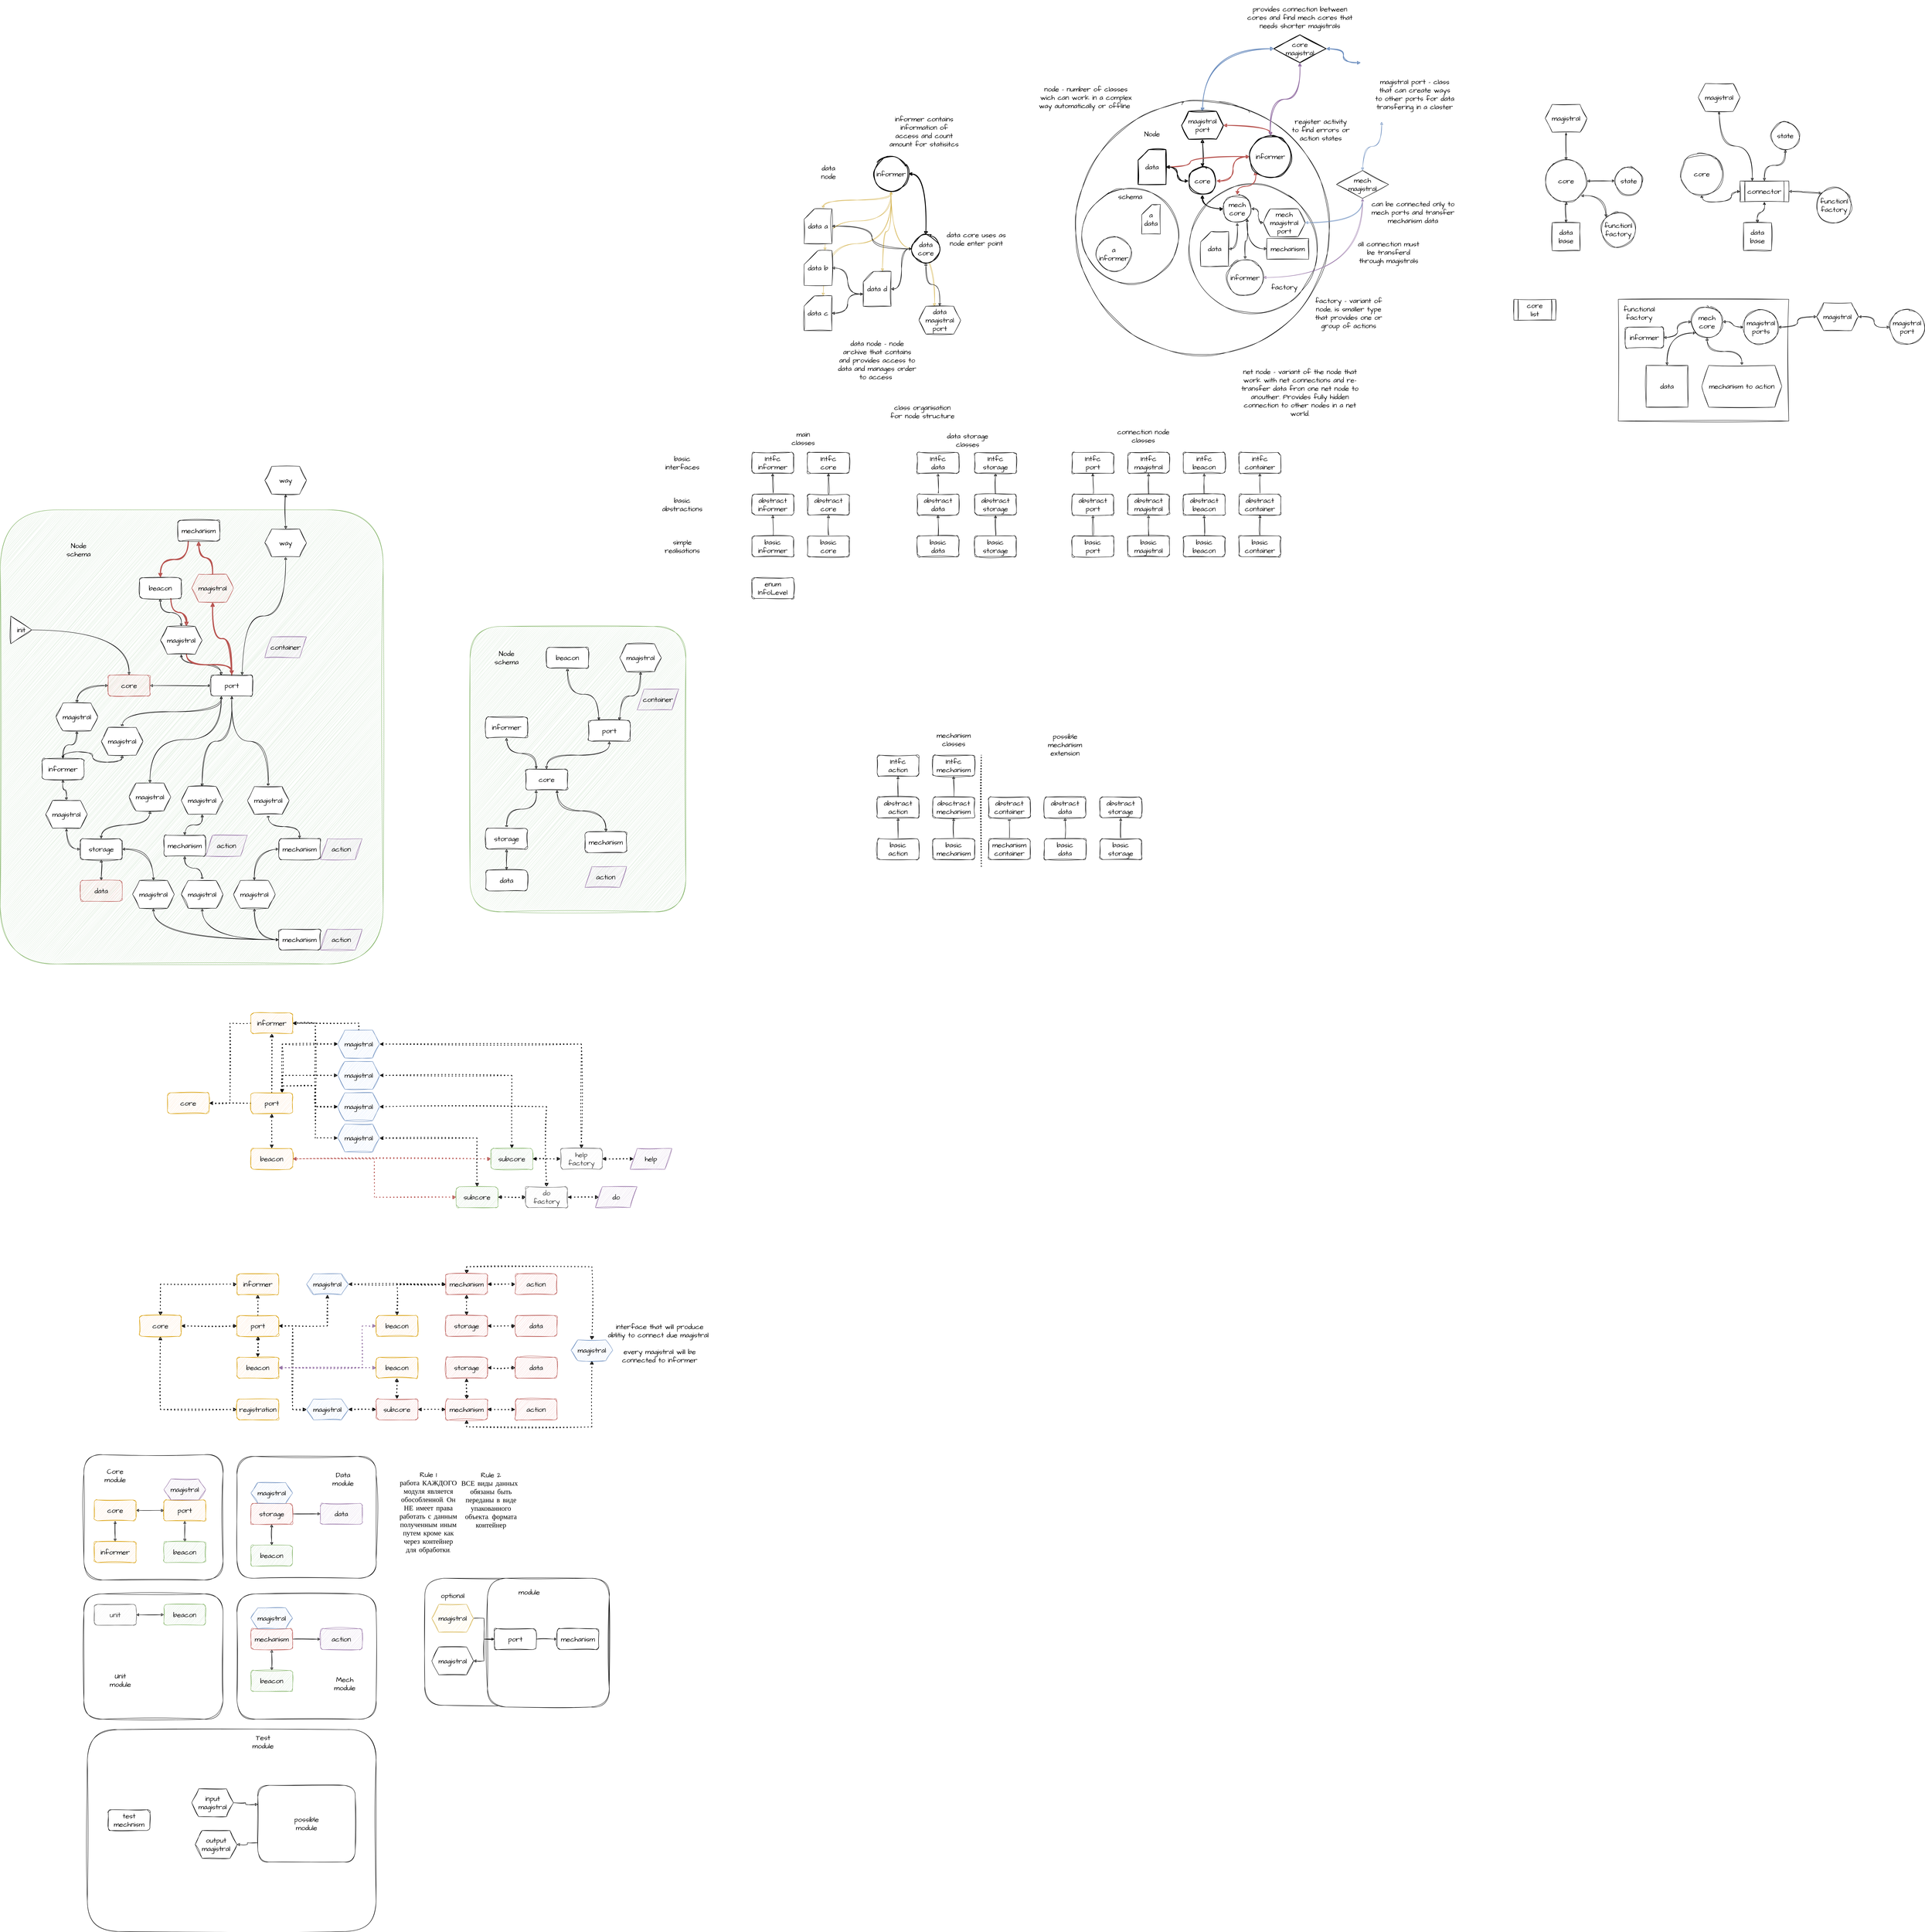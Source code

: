 <mxfile version="20.8.16" type="device"><diagram name="Страница 1" id="DVQXgbiKZtHgvtHLrYho"><mxGraphModel dx="5800" dy="1292" grid="1" gridSize="10" guides="1" tooltips="1" connect="1" arrows="1" fold="1" page="0" pageScale="1" pageWidth="827" pageHeight="1169" math="0" shadow="0"><root><mxCell id="0"/><mxCell id="1" parent="0"/><mxCell id="2p8Q8N1v38CiNF0dxvWs-16" value="" style="rounded=1;whiteSpace=wrap;html=1;sketch=1;hachureGap=4;jiggle=2;curveFitting=1;fontFamily=Architects Daughter;fontSource=https%3A%2F%2Ffonts.googleapis.com%2Fcss%3Ffamily%3DArchitects%2BDaughter;fontSize=20;" vertex="1" parent="1"><mxGeometry x="-2940" y="4235" width="530" height="365" as="geometry"/></mxCell><mxCell id="2p8Q8N1v38CiNF0dxvWs-24" value="" style="rounded=1;whiteSpace=wrap;html=1;sketch=1;hachureGap=4;jiggle=2;curveFitting=1;fontFamily=Architects Daughter;fontSource=https%3A%2F%2Ffonts.googleapis.com%2Fcss%3Ffamily%3DArchitects%2BDaughter;fontSize=20;" vertex="1" parent="1"><mxGeometry x="-2760" y="4235" width="350" height="370" as="geometry"/></mxCell><mxCell id="2p8Q8N1v38CiNF0dxvWs-17" value="" style="rounded=1;whiteSpace=wrap;html=1;sketch=1;hachureGap=4;jiggle=2;curveFitting=1;fontFamily=Architects Daughter;fontSource=https%3A%2F%2Ffonts.googleapis.com%2Fcss%3Ffamily%3DArchitects%2BDaughter;fontSize=20;" vertex="1" parent="1"><mxGeometry x="-3910" y="4670" width="830" height="580" as="geometry"/></mxCell><mxCell id="-ExVH7nBhvlRWo-z0FKe-48" value="" style="rounded=1;whiteSpace=wrap;html=1;sketch=1;hachureGap=4;jiggle=2;curveFitting=1;fontFamily=Architects Daughter;fontSource=https%3A%2F%2Ffonts.googleapis.com%2Fcss%3Ffamily%3DArchitects%2BDaughter;fontSize=20;" parent="1" vertex="1"><mxGeometry x="-3920" y="4280" width="400" height="360" as="geometry"/></mxCell><mxCell id="-ExVH7nBhvlRWo-z0FKe-45" value="" style="rounded=1;whiteSpace=wrap;html=1;sketch=1;hachureGap=4;jiggle=2;curveFitting=1;fontFamily=Architects Daughter;fontSource=https%3A%2F%2Ffonts.googleapis.com%2Fcss%3Ffamily%3DArchitects%2BDaughter;fontSize=20;" parent="1" vertex="1"><mxGeometry x="-3920" y="3880" width="400" height="360" as="geometry"/></mxCell><mxCell id="-ExVH7nBhvlRWo-z0FKe-43" value="" style="rounded=1;whiteSpace=wrap;html=1;sketch=1;hachureGap=4;jiggle=2;curveFitting=1;fontFamily=Architects Daughter;fontSource=https%3A%2F%2Ffonts.googleapis.com%2Fcss%3Ffamily%3DArchitects%2BDaughter;fontSize=20;" parent="1" vertex="1"><mxGeometry x="-3480" y="4280" width="400" height="360" as="geometry"/></mxCell><mxCell id="-ExVH7nBhvlRWo-z0FKe-40" value="" style="rounded=1;whiteSpace=wrap;html=1;sketch=1;hachureGap=4;jiggle=2;curveFitting=1;fontFamily=Architects Daughter;fontSource=https%3A%2F%2Ffonts.googleapis.com%2Fcss%3Ffamily%3DArchitects%2BDaughter;fontSize=20;" parent="1" vertex="1"><mxGeometry x="-3480" y="3885" width="400" height="350" as="geometry"/></mxCell><mxCell id="188bCRh7ehr7kcht-KQt-130" value="" style="rounded=1;whiteSpace=wrap;html=1;sketch=1;hachureGap=4;jiggle=2;curveFitting=1;fontFamily=Architects Daughter;fontSource=https%3A%2F%2Ffonts.googleapis.com%2Fcss%3Ffamily%3DArchitects%2BDaughter;fontSize=20;fillColor=#d5e8d4;strokeColor=#82b366;" parent="1" vertex="1"><mxGeometry x="-4160" y="1165" width="1100" height="1305" as="geometry"/></mxCell><mxCell id="188bCRh7ehr7kcht-KQt-59" value="" style="rounded=1;whiteSpace=wrap;html=1;sketch=1;hachureGap=4;jiggle=2;curveFitting=1;fontFamily=Architects Daughter;fontSource=https%3A%2F%2Ffonts.googleapis.com%2Fcss%3Ffamily%3DArchitects%2BDaughter;fontSize=20;fillColor=#d5e8d4;strokeColor=#82b366;" parent="1" vertex="1"><mxGeometry x="-2810" y="1500" width="620" height="820" as="geometry"/></mxCell><mxCell id="vpYB-UcRgJ_ghaET6lJa-116" style="edgeStyle=orthogonalEdgeStyle;curved=1;rounded=0;sketch=1;hachureGap=4;jiggle=2;curveFitting=1;orthogonalLoop=1;jettySize=auto;html=1;exitX=0.5;exitY=1;exitDx=0;exitDy=0;entryX=0;entryY=0;entryDx=55;entryDy=0;entryPerimeter=0;strokeWidth=1;fontFamily=Architects Daughter;fontSource=https%3A%2F%2Ffonts.googleapis.com%2Fcss%3Ffamily%3DArchitects%2BDaughter;fontSize=16;startArrow=classic;startFill=1;fillColor=#fff2cc;strokeColor=#d6b656;" parent="1" source="vpYB-UcRgJ_ghaET6lJa-113" target="vpYB-UcRgJ_ghaET6lJa-102" edge="1"><mxGeometry relative="1" as="geometry"/></mxCell><mxCell id="vpYB-UcRgJ_ghaET6lJa-117" style="edgeStyle=orthogonalEdgeStyle;curved=1;rounded=0;sketch=1;hachureGap=4;jiggle=2;curveFitting=1;orthogonalLoop=1;jettySize=auto;html=1;exitX=0.5;exitY=1;exitDx=0;exitDy=0;entryX=0;entryY=0;entryDx=60;entryDy=0;entryPerimeter=0;strokeWidth=1;fontFamily=Architects Daughter;fontSource=https%3A%2F%2Ffonts.googleapis.com%2Fcss%3Ffamily%3DArchitects%2BDaughter;fontSize=16;startArrow=classic;startFill=1;fillColor=#fff2cc;strokeColor=#d6b656;" parent="1" source="vpYB-UcRgJ_ghaET6lJa-113" target="vpYB-UcRgJ_ghaET6lJa-103" edge="1"><mxGeometry relative="1" as="geometry"/></mxCell><mxCell id="vpYB-UcRgJ_ghaET6lJa-118" style="edgeStyle=orthogonalEdgeStyle;curved=1;rounded=0;sketch=1;hachureGap=4;jiggle=2;curveFitting=1;orthogonalLoop=1;jettySize=auto;html=1;exitX=1;exitY=0.5;exitDx=0;exitDy=0;entryX=0.5;entryY=0;entryDx=0;entryDy=0;strokeWidth=2;fontFamily=Architects Daughter;fontSource=https%3A%2F%2Ffonts.googleapis.com%2Fcss%3Ffamily%3DArchitects%2BDaughter;fontSize=16;startArrow=classic;startFill=1;" parent="1" source="vpYB-UcRgJ_ghaET6lJa-113" target="vpYB-UcRgJ_ghaET6lJa-108" edge="1"><mxGeometry relative="1" as="geometry"/></mxCell><mxCell id="vpYB-UcRgJ_ghaET6lJa-119" style="edgeStyle=orthogonalEdgeStyle;curved=1;rounded=0;sketch=1;hachureGap=4;jiggle=2;curveFitting=1;orthogonalLoop=1;jettySize=auto;html=1;exitX=0.5;exitY=1;exitDx=0;exitDy=0;entryX=0;entryY=0;entryDx=55;entryDy=0;entryPerimeter=0;strokeWidth=1;fontFamily=Architects Daughter;fontSource=https%3A%2F%2Ffonts.googleapis.com%2Fcss%3Ffamily%3DArchitects%2BDaughter;fontSize=16;startArrow=classic;startFill=1;fillColor=#fff2cc;strokeColor=#d6b656;" parent="1" source="vpYB-UcRgJ_ghaET6lJa-113" target="vpYB-UcRgJ_ghaET6lJa-105" edge="1"><mxGeometry relative="1" as="geometry"/></mxCell><mxCell id="vpYB-UcRgJ_ghaET6lJa-120" style="edgeStyle=orthogonalEdgeStyle;curved=1;rounded=0;sketch=1;hachureGap=4;jiggle=2;curveFitting=1;orthogonalLoop=1;jettySize=auto;html=1;exitX=0.5;exitY=1;exitDx=0;exitDy=0;entryX=0;entryY=0;entryDx=55;entryDy=0;entryPerimeter=0;strokeWidth=1;fontFamily=Architects Daughter;fontSource=https%3A%2F%2Ffonts.googleapis.com%2Fcss%3Ffamily%3DArchitects%2BDaughter;fontSize=16;startArrow=classic;startFill=1;fillColor=#fff2cc;strokeColor=#d6b656;" parent="1" source="vpYB-UcRgJ_ghaET6lJa-113" target="vpYB-UcRgJ_ghaET6lJa-104" edge="1"><mxGeometry relative="1" as="geometry"/></mxCell><mxCell id="vpYB-UcRgJ_ghaET6lJa-121" style="edgeStyle=orthogonalEdgeStyle;curved=1;rounded=0;sketch=1;hachureGap=4;jiggle=2;curveFitting=1;orthogonalLoop=1;jettySize=auto;html=1;exitX=0.5;exitY=1;exitDx=0;exitDy=0;entryX=0.375;entryY=0;entryDx=0;entryDy=0;strokeWidth=1;fontFamily=Architects Daughter;fontSource=https%3A%2F%2Ffonts.googleapis.com%2Fcss%3Ffamily%3DArchitects%2BDaughter;fontSize=16;startArrow=classic;startFill=1;fillColor=#fff2cc;strokeColor=#d6b656;" parent="1" source="vpYB-UcRgJ_ghaET6lJa-113" target="vpYB-UcRgJ_ghaET6lJa-111" edge="1"><mxGeometry relative="1" as="geometry"/></mxCell><mxCell id="vpYB-UcRgJ_ghaET6lJa-42" value="" style="ellipse;whiteSpace=wrap;html=1;aspect=fixed;sketch=1;hachureGap=4;jiggle=2;curveFitting=1;fontFamily=Architects Daughter;fontSource=https%3A%2F%2Ffonts.googleapis.com%2Fcss%3Ffamily%3DArchitects%2BDaughter;fontSize=20;" parent="1" vertex="1"><mxGeometry x="-1070" y="-10" width="730" height="730" as="geometry"/></mxCell><mxCell id="vpYB-UcRgJ_ghaET6lJa-51" value="" style="ellipse;whiteSpace=wrap;html=1;aspect=fixed;sketch=1;hachureGap=4;jiggle=2;curveFitting=1;fontFamily=Architects Daughter;fontSource=https%3A%2F%2Ffonts.googleapis.com%2Fcss%3Ffamily%3DArchitects%2BDaughter;fontSize=20;" parent="1" vertex="1"><mxGeometry x="-745" y="230" width="370" height="370" as="geometry"/></mxCell><mxCell id="vpYB-UcRgJ_ghaET6lJa-25" value="" style="rounded=0;whiteSpace=wrap;html=1;sketch=1;hachureGap=4;jiggle=2;curveFitting=1;fontFamily=Architects Daughter;fontSource=https%3A%2F%2Ffonts.googleapis.com%2Fcss%3Ffamily%3DArchitects%2BDaughter;fontSize=20;" parent="1" vertex="1"><mxGeometry x="490" y="560" width="490" height="350" as="geometry"/></mxCell><mxCell id="vpYB-UcRgJ_ghaET6lJa-3" style="edgeStyle=orthogonalEdgeStyle;rounded=0;sketch=1;hachureGap=4;jiggle=2;curveFitting=1;orthogonalLoop=1;jettySize=auto;html=1;exitX=1;exitY=0.5;exitDx=0;exitDy=0;entryX=0;entryY=0.5;entryDx=0;entryDy=0;fontFamily=Architects Daughter;fontSource=https%3A%2F%2Ffonts.googleapis.com%2Fcss%3Ffamily%3DArchitects%2BDaughter;fontSize=16;curved=1;startArrow=classic;startFill=1;" parent="1" source="vpYB-UcRgJ_ghaET6lJa-1" target="vpYB-UcRgJ_ghaET6lJa-2" edge="1"><mxGeometry relative="1" as="geometry"/></mxCell><mxCell id="vpYB-UcRgJ_ghaET6lJa-5" style="edgeStyle=orthogonalEdgeStyle;rounded=0;sketch=1;hachureGap=4;jiggle=2;curveFitting=1;orthogonalLoop=1;jettySize=auto;html=1;exitX=1;exitY=1;exitDx=0;exitDy=0;entryX=0;entryY=0;entryDx=0;entryDy=0;fontFamily=Architects Daughter;fontSource=https%3A%2F%2Ffonts.googleapis.com%2Fcss%3Ffamily%3DArchitects%2BDaughter;fontSize=16;curved=1;startArrow=classic;startFill=1;" parent="1" source="vpYB-UcRgJ_ghaET6lJa-1" target="vpYB-UcRgJ_ghaET6lJa-4" edge="1"><mxGeometry relative="1" as="geometry"/></mxCell><mxCell id="vpYB-UcRgJ_ghaET6lJa-9" style="edgeStyle=orthogonalEdgeStyle;curved=1;rounded=0;sketch=1;hachureGap=4;jiggle=2;curveFitting=1;orthogonalLoop=1;jettySize=auto;html=1;exitX=0.5;exitY=1;exitDx=0;exitDy=0;entryX=0.5;entryY=0;entryDx=0;entryDy=0;fontFamily=Architects Daughter;fontSource=https%3A%2F%2Ffonts.googleapis.com%2Fcss%3Ffamily%3DArchitects%2BDaughter;fontSize=16;startArrow=classic;startFill=1;" parent="1" source="vpYB-UcRgJ_ghaET6lJa-1" target="vpYB-UcRgJ_ghaET6lJa-8" edge="1"><mxGeometry relative="1" as="geometry"/></mxCell><mxCell id="vpYB-UcRgJ_ghaET6lJa-1" value="core" style="ellipse;whiteSpace=wrap;html=1;aspect=fixed;sketch=1;hachureGap=4;jiggle=2;curveFitting=1;fontFamily=Architects Daughter;fontSource=https%3A%2F%2Ffonts.googleapis.com%2Fcss%3Ffamily%3DArchitects%2BDaughter;fontSize=20;" parent="1" vertex="1"><mxGeometry x="280" y="160" width="120" height="120" as="geometry"/></mxCell><mxCell id="vpYB-UcRgJ_ghaET6lJa-2" value="state" style="ellipse;whiteSpace=wrap;html=1;aspect=fixed;sketch=1;hachureGap=4;jiggle=2;curveFitting=1;fontFamily=Architects Daughter;fontSource=https%3A%2F%2Ffonts.googleapis.com%2Fcss%3Ffamily%3DArchitects%2BDaughter;fontSize=20;" parent="1" vertex="1"><mxGeometry x="480" y="180" width="80" height="80" as="geometry"/></mxCell><mxCell id="vpYB-UcRgJ_ghaET6lJa-4" value="functionl factory" style="ellipse;whiteSpace=wrap;html=1;aspect=fixed;sketch=1;hachureGap=4;jiggle=2;curveFitting=1;fontFamily=Architects Daughter;fontSource=https%3A%2F%2Ffonts.googleapis.com%2Fcss%3Ffamily%3DArchitects%2BDaughter;fontSize=20;" parent="1" vertex="1"><mxGeometry x="440" y="310" width="100" height="100" as="geometry"/></mxCell><mxCell id="vpYB-UcRgJ_ghaET6lJa-7" style="edgeStyle=orthogonalEdgeStyle;curved=1;rounded=0;sketch=1;hachureGap=4;jiggle=2;curveFitting=1;orthogonalLoop=1;jettySize=auto;html=1;exitX=0.5;exitY=1;exitDx=0;exitDy=0;entryX=0.5;entryY=0;entryDx=0;entryDy=0;fontFamily=Architects Daughter;fontSource=https%3A%2F%2Ffonts.googleapis.com%2Fcss%3Ffamily%3DArchitects%2BDaughter;fontSize=16;startArrow=classicThin;startFill=1;" parent="1" source="vpYB-UcRgJ_ghaET6lJa-6" target="vpYB-UcRgJ_ghaET6lJa-1" edge="1"><mxGeometry relative="1" as="geometry"/></mxCell><mxCell id="vpYB-UcRgJ_ghaET6lJa-6" value="magistral" style="shape=hexagon;perimeter=hexagonPerimeter2;whiteSpace=wrap;html=1;fixedSize=1;sketch=1;hachureGap=4;jiggle=2;curveFitting=1;fontFamily=Architects Daughter;fontSource=https%3A%2F%2Ffonts.googleapis.com%2Fcss%3Ffamily%3DArchitects%2BDaughter;fontSize=20;" parent="1" vertex="1"><mxGeometry x="280" width="120" height="80" as="geometry"/></mxCell><mxCell id="vpYB-UcRgJ_ghaET6lJa-8" value="data&lt;br&gt;base" style="whiteSpace=wrap;html=1;aspect=fixed;sketch=1;hachureGap=4;jiggle=2;curveFitting=1;fontFamily=Architects Daughter;fontSource=https%3A%2F%2Ffonts.googleapis.com%2Fcss%3Ffamily%3DArchitects%2BDaughter;fontSize=20;" parent="1" vertex="1"><mxGeometry x="300" y="340" width="80" height="80" as="geometry"/></mxCell><mxCell id="vpYB-UcRgJ_ghaET6lJa-11" style="edgeStyle=orthogonalEdgeStyle;rounded=0;sketch=1;hachureGap=4;jiggle=2;curveFitting=1;orthogonalLoop=1;jettySize=auto;html=1;exitX=1;exitY=0.5;exitDx=0;exitDy=0;entryX=0;entryY=0;entryDx=0;entryDy=0;fontFamily=Architects Daughter;fontSource=https%3A%2F%2Ffonts.googleapis.com%2Fcss%3Ffamily%3DArchitects%2BDaughter;fontSize=16;curved=1;startArrow=classic;startFill=1;" parent="1" source="vpYB-UcRgJ_ghaET6lJa-19" target="vpYB-UcRgJ_ghaET6lJa-15" edge="1"><mxGeometry relative="1" as="geometry"/></mxCell><mxCell id="vpYB-UcRgJ_ghaET6lJa-12" style="edgeStyle=orthogonalEdgeStyle;curved=1;rounded=0;sketch=1;hachureGap=4;jiggle=2;curveFitting=1;orthogonalLoop=1;jettySize=auto;html=1;exitX=0.5;exitY=1;exitDx=0;exitDy=0;entryX=0.5;entryY=0;entryDx=0;entryDy=0;fontFamily=Architects Daughter;fontSource=https%3A%2F%2Ffonts.googleapis.com%2Fcss%3Ffamily%3DArchitects%2BDaughter;fontSize=16;startArrow=classic;startFill=1;" parent="1" source="vpYB-UcRgJ_ghaET6lJa-19" target="vpYB-UcRgJ_ghaET6lJa-18" edge="1"><mxGeometry relative="1" as="geometry"/></mxCell><mxCell id="vpYB-UcRgJ_ghaET6lJa-21" style="edgeStyle=orthogonalEdgeStyle;curved=1;rounded=0;sketch=1;hachureGap=4;jiggle=2;curveFitting=1;orthogonalLoop=1;jettySize=auto;html=1;exitX=0.5;exitY=1;exitDx=0;exitDy=0;entryX=0;entryY=0.5;entryDx=0;entryDy=0;fontFamily=Architects Daughter;fontSource=https%3A%2F%2Ffonts.googleapis.com%2Fcss%3Ffamily%3DArchitects%2BDaughter;fontSize=16;startArrow=classic;startFill=1;" parent="1" source="vpYB-UcRgJ_ghaET6lJa-13" target="vpYB-UcRgJ_ghaET6lJa-19" edge="1"><mxGeometry relative="1" as="geometry"/></mxCell><mxCell id="vpYB-UcRgJ_ghaET6lJa-13" value="core" style="ellipse;whiteSpace=wrap;html=1;aspect=fixed;sketch=1;hachureGap=4;jiggle=2;curveFitting=1;fontFamily=Architects Daughter;fontSource=https%3A%2F%2Ffonts.googleapis.com%2Fcss%3Ffamily%3DArchitects%2BDaughter;fontSize=20;" parent="1" vertex="1"><mxGeometry x="670" y="140" width="120" height="120" as="geometry"/></mxCell><mxCell id="vpYB-UcRgJ_ghaET6lJa-20" style="edgeStyle=orthogonalEdgeStyle;curved=1;rounded=0;sketch=1;hachureGap=4;jiggle=2;curveFitting=1;orthogonalLoop=1;jettySize=auto;html=1;exitX=0.5;exitY=1;exitDx=0;exitDy=0;entryX=0.5;entryY=0;entryDx=0;entryDy=0;fontFamily=Architects Daughter;fontSource=https%3A%2F%2Ffonts.googleapis.com%2Fcss%3Ffamily%3DArchitects%2BDaughter;fontSize=16;startArrow=classic;startFill=1;" parent="1" source="vpYB-UcRgJ_ghaET6lJa-14" target="vpYB-UcRgJ_ghaET6lJa-19" edge="1"><mxGeometry relative="1" as="geometry"/></mxCell><mxCell id="vpYB-UcRgJ_ghaET6lJa-14" value="state" style="ellipse;whiteSpace=wrap;html=1;aspect=fixed;sketch=1;hachureGap=4;jiggle=2;curveFitting=1;fontFamily=Architects Daughter;fontSource=https%3A%2F%2Ffonts.googleapis.com%2Fcss%3Ffamily%3DArchitects%2BDaughter;fontSize=20;" parent="1" vertex="1"><mxGeometry x="930" y="50" width="80" height="80" as="geometry"/></mxCell><mxCell id="vpYB-UcRgJ_ghaET6lJa-15" value="functionl factory" style="ellipse;whiteSpace=wrap;html=1;aspect=fixed;sketch=1;hachureGap=4;jiggle=2;curveFitting=1;fontFamily=Architects Daughter;fontSource=https%3A%2F%2Ffonts.googleapis.com%2Fcss%3Ffamily%3DArchitects%2BDaughter;fontSize=20;" parent="1" vertex="1"><mxGeometry x="1060" y="240" width="100" height="100" as="geometry"/></mxCell><mxCell id="vpYB-UcRgJ_ghaET6lJa-16" style="edgeStyle=orthogonalEdgeStyle;curved=1;rounded=0;sketch=1;hachureGap=4;jiggle=2;curveFitting=1;orthogonalLoop=1;jettySize=auto;html=1;exitX=0.5;exitY=1;exitDx=0;exitDy=0;entryX=0.25;entryY=0;entryDx=0;entryDy=0;fontFamily=Architects Daughter;fontSource=https%3A%2F%2Ffonts.googleapis.com%2Fcss%3Ffamily%3DArchitects%2BDaughter;fontSize=16;startArrow=classicThin;startFill=1;" parent="1" source="vpYB-UcRgJ_ghaET6lJa-17" target="vpYB-UcRgJ_ghaET6lJa-19" edge="1"><mxGeometry relative="1" as="geometry"/></mxCell><mxCell id="vpYB-UcRgJ_ghaET6lJa-17" value="magistral" style="shape=hexagon;perimeter=hexagonPerimeter2;whiteSpace=wrap;html=1;fixedSize=1;sketch=1;hachureGap=4;jiggle=2;curveFitting=1;fontFamily=Architects Daughter;fontSource=https%3A%2F%2Ffonts.googleapis.com%2Fcss%3Ffamily%3DArchitects%2BDaughter;fontSize=20;" parent="1" vertex="1"><mxGeometry x="720" y="-60" width="120" height="80" as="geometry"/></mxCell><mxCell id="vpYB-UcRgJ_ghaET6lJa-18" value="data&lt;br&gt;base" style="whiteSpace=wrap;html=1;aspect=fixed;sketch=1;hachureGap=4;jiggle=2;curveFitting=1;fontFamily=Architects Daughter;fontSource=https%3A%2F%2Ffonts.googleapis.com%2Fcss%3Ffamily%3DArchitects%2BDaughter;fontSize=20;" parent="1" vertex="1"><mxGeometry x="850" y="340" width="80" height="80" as="geometry"/></mxCell><mxCell id="vpYB-UcRgJ_ghaET6lJa-19" value="connector" style="shape=process;whiteSpace=wrap;html=1;backgroundOutline=1;sketch=1;hachureGap=4;jiggle=2;curveFitting=1;fontFamily=Architects Daughter;fontSource=https%3A%2F%2Ffonts.googleapis.com%2Fcss%3Ffamily%3DArchitects%2BDaughter;fontSize=20;" parent="1" vertex="1"><mxGeometry x="840" y="220" width="140" height="60" as="geometry"/></mxCell><mxCell id="vpYB-UcRgJ_ghaET6lJa-24" style="edgeStyle=orthogonalEdgeStyle;curved=1;rounded=0;sketch=1;hachureGap=4;jiggle=2;curveFitting=1;orthogonalLoop=1;jettySize=auto;html=1;exitX=1;exitY=0.5;exitDx=0;exitDy=0;entryX=0;entryY=0.5;entryDx=0;entryDy=0;fontFamily=Architects Daughter;fontSource=https%3A%2F%2Ffonts.googleapis.com%2Fcss%3Ffamily%3DArchitects%2BDaughter;fontSize=16;startArrow=classic;startFill=1;" parent="1" source="vpYB-UcRgJ_ghaET6lJa-22" target="vpYB-UcRgJ_ghaET6lJa-23" edge="1"><mxGeometry relative="1" as="geometry"/></mxCell><mxCell id="vpYB-UcRgJ_ghaET6lJa-36" style="edgeStyle=orthogonalEdgeStyle;curved=1;rounded=0;sketch=1;hachureGap=4;jiggle=2;curveFitting=1;orthogonalLoop=1;jettySize=auto;html=1;exitX=0.5;exitY=1;exitDx=0;exitDy=0;entryX=0.5;entryY=0;entryDx=0;entryDy=0;fontFamily=Architects Daughter;fontSource=https%3A%2F%2Ffonts.googleapis.com%2Fcss%3Ffamily%3DArchitects%2BDaughter;fontSize=16;startArrow=classic;startFill=1;" parent="1" source="vpYB-UcRgJ_ghaET6lJa-22" target="vpYB-UcRgJ_ghaET6lJa-35" edge="1"><mxGeometry relative="1" as="geometry"/></mxCell><mxCell id="vpYB-UcRgJ_ghaET6lJa-38" style="edgeStyle=orthogonalEdgeStyle;curved=1;rounded=0;sketch=1;hachureGap=4;jiggle=2;curveFitting=1;orthogonalLoop=1;jettySize=auto;html=1;exitX=0;exitY=1;exitDx=0;exitDy=0;entryX=0.5;entryY=0;entryDx=0;entryDy=0;fontFamily=Architects Daughter;fontSource=https%3A%2F%2Ffonts.googleapis.com%2Fcss%3Ffamily%3DArchitects%2BDaughter;fontSize=16;startArrow=classic;startFill=1;" parent="1" source="vpYB-UcRgJ_ghaET6lJa-22" target="vpYB-UcRgJ_ghaET6lJa-37" edge="1"><mxGeometry relative="1" as="geometry"/></mxCell><mxCell id="vpYB-UcRgJ_ghaET6lJa-22" value="mech core" style="ellipse;whiteSpace=wrap;html=1;aspect=fixed;sketch=1;hachureGap=4;jiggle=2;curveFitting=1;fontFamily=Architects Daughter;fontSource=https%3A%2F%2Ffonts.googleapis.com%2Fcss%3Ffamily%3DArchitects%2BDaughter;fontSize=20;" parent="1" vertex="1"><mxGeometry x="700" y="580" width="90" height="90" as="geometry"/></mxCell><mxCell id="vpYB-UcRgJ_ghaET6lJa-32" style="edgeStyle=orthogonalEdgeStyle;curved=1;rounded=0;sketch=1;hachureGap=4;jiggle=2;curveFitting=1;orthogonalLoop=1;jettySize=auto;html=1;exitX=1;exitY=0.5;exitDx=0;exitDy=0;entryX=0;entryY=0.5;entryDx=0;entryDy=0;fontFamily=Architects Daughter;fontSource=https%3A%2F%2Ffonts.googleapis.com%2Fcss%3Ffamily%3DArchitects%2BDaughter;fontSize=16;startArrow=classic;startFill=1;" parent="1" source="vpYB-UcRgJ_ghaET6lJa-23" target="vpYB-UcRgJ_ghaET6lJa-26" edge="1"><mxGeometry relative="1" as="geometry"><mxPoint x="890" y="620" as="targetPoint"/></mxGeometry></mxCell><mxCell id="vpYB-UcRgJ_ghaET6lJa-23" value="magistral ports" style="ellipse;whiteSpace=wrap;html=1;aspect=fixed;sketch=1;hachureGap=4;jiggle=2;curveFitting=1;fontFamily=Architects Daughter;fontSource=https%3A%2F%2Ffonts.googleapis.com%2Fcss%3Ffamily%3DArchitects%2BDaughter;fontSize=20;" parent="1" vertex="1"><mxGeometry x="850" y="590" width="100" height="100" as="geometry"/></mxCell><mxCell id="vpYB-UcRgJ_ghaET6lJa-29" style="edgeStyle=orthogonalEdgeStyle;curved=1;rounded=0;sketch=1;hachureGap=4;jiggle=2;curveFitting=1;orthogonalLoop=1;jettySize=auto;html=1;exitX=1;exitY=0.5;exitDx=0;exitDy=0;fontFamily=Architects Daughter;fontSource=https%3A%2F%2Ffonts.googleapis.com%2Fcss%3Ffamily%3DArchitects%2BDaughter;fontSize=16;startArrow=classic;startFill=1;entryX=0;entryY=0.5;entryDx=0;entryDy=0;" parent="1" source="vpYB-UcRgJ_ghaET6lJa-26" target="vpYB-UcRgJ_ghaET6lJa-30" edge="1"><mxGeometry relative="1" as="geometry"/></mxCell><mxCell id="vpYB-UcRgJ_ghaET6lJa-26" value="magistral" style="shape=hexagon;perimeter=hexagonPerimeter2;whiteSpace=wrap;html=1;fixedSize=1;sketch=1;hachureGap=4;jiggle=2;curveFitting=1;fontFamily=Architects Daughter;fontSource=https%3A%2F%2Ffonts.googleapis.com%2Fcss%3Ffamily%3DArchitects%2BDaughter;fontSize=20;" parent="1" vertex="1"><mxGeometry x="1060" y="570" width="120" height="80" as="geometry"/></mxCell><mxCell id="vpYB-UcRgJ_ghaET6lJa-30" value="magistral port" style="ellipse;whiteSpace=wrap;html=1;aspect=fixed;sketch=1;hachureGap=4;jiggle=2;curveFitting=1;fontFamily=Architects Daughter;fontSource=https%3A%2F%2Ffonts.googleapis.com%2Fcss%3Ffamily%3DArchitects%2BDaughter;fontSize=20;" parent="1" vertex="1"><mxGeometry x="1270" y="590" width="100" height="100" as="geometry"/></mxCell><mxCell id="vpYB-UcRgJ_ghaET6lJa-34" value="functional factory" style="text;html=1;strokeColor=none;fillColor=none;align=center;verticalAlign=middle;whiteSpace=wrap;rounded=0;fontSize=20;fontFamily=Architects Daughter;" parent="1" vertex="1"><mxGeometry x="500" y="570" width="100" height="60" as="geometry"/></mxCell><mxCell id="vpYB-UcRgJ_ghaET6lJa-35" value="mechanism to action" style="shape=hexagon;perimeter=hexagonPerimeter2;whiteSpace=wrap;html=1;fixedSize=1;sketch=1;hachureGap=4;jiggle=2;curveFitting=1;fontFamily=Architects Daughter;fontSource=https%3A%2F%2Ffonts.googleapis.com%2Fcss%3Ffamily%3DArchitects%2BDaughter;fontSize=20;" parent="1" vertex="1"><mxGeometry x="730" y="750" width="230" height="120" as="geometry"/></mxCell><mxCell id="vpYB-UcRgJ_ghaET6lJa-37" value="data" style="whiteSpace=wrap;html=1;aspect=fixed;sketch=1;hachureGap=4;jiggle=2;curveFitting=1;fontFamily=Architects Daughter;fontSource=https%3A%2F%2Ffonts.googleapis.com%2Fcss%3Ffamily%3DArchitects%2BDaughter;fontSize=20;" parent="1" vertex="1"><mxGeometry x="570" y="750" width="120" height="120" as="geometry"/></mxCell><mxCell id="vpYB-UcRgJ_ghaET6lJa-40" style="edgeStyle=orthogonalEdgeStyle;curved=1;rounded=0;sketch=1;hachureGap=4;jiggle=2;curveFitting=1;orthogonalLoop=1;jettySize=auto;html=1;exitX=1;exitY=0.5;exitDx=0;exitDy=0;entryX=0;entryY=0.5;entryDx=0;entryDy=0;fontFamily=Architects Daughter;fontSource=https%3A%2F%2Ffonts.googleapis.com%2Fcss%3Ffamily%3DArchitects%2BDaughter;fontSize=16;startArrow=classic;startFill=1;" parent="1" source="vpYB-UcRgJ_ghaET6lJa-39" target="vpYB-UcRgJ_ghaET6lJa-22" edge="1"><mxGeometry relative="1" as="geometry"/></mxCell><mxCell id="vpYB-UcRgJ_ghaET6lJa-39" value="informer" style="rounded=1;whiteSpace=wrap;html=1;sketch=1;hachureGap=4;jiggle=2;curveFitting=1;fontFamily=Architects Daughter;fontSource=https%3A%2F%2Ffonts.googleapis.com%2Fcss%3Ffamily%3DArchitects%2BDaughter;fontSize=20;" parent="1" vertex="1"><mxGeometry x="510" y="640" width="110" height="60" as="geometry"/></mxCell><mxCell id="vpYB-UcRgJ_ghaET6lJa-41" value="core&lt;br&gt;list" style="shape=process;whiteSpace=wrap;html=1;backgroundOutline=1;sketch=1;hachureGap=4;jiggle=2;curveFitting=1;fontFamily=Architects Daughter;fontSource=https%3A%2F%2Ffonts.googleapis.com%2Fcss%3Ffamily%3DArchitects%2BDaughter;fontSize=20;" parent="1" vertex="1"><mxGeometry x="190" y="560" width="120" height="60" as="geometry"/></mxCell><mxCell id="vpYB-UcRgJ_ghaET6lJa-45" style="edgeStyle=orthogonalEdgeStyle;curved=1;rounded=0;sketch=1;hachureGap=4;jiggle=2;curveFitting=1;orthogonalLoop=1;jettySize=auto;html=1;exitX=0.5;exitY=0;exitDx=0;exitDy=0;entryX=0.5;entryY=1;entryDx=0;entryDy=0;fontFamily=Architects Daughter;fontSource=https%3A%2F%2Ffonts.googleapis.com%2Fcss%3Ffamily%3DArchitects%2BDaughter;fontSize=16;startArrow=classic;startFill=1;strokeWidth=2;" parent="1" source="vpYB-UcRgJ_ghaET6lJa-43" target="vpYB-UcRgJ_ghaET6lJa-44" edge="1"><mxGeometry relative="1" as="geometry"/></mxCell><mxCell id="vpYB-UcRgJ_ghaET6lJa-49" style="edgeStyle=orthogonalEdgeStyle;curved=1;rounded=0;sketch=1;hachureGap=4;jiggle=2;curveFitting=1;orthogonalLoop=1;jettySize=auto;html=1;exitX=1;exitY=0.5;exitDx=0;exitDy=0;entryX=0;entryY=0.5;entryDx=0;entryDy=0;fontFamily=Architects Daughter;fontSource=https%3A%2F%2Ffonts.googleapis.com%2Fcss%3Ffamily%3DArchitects%2BDaughter;fontSize=16;startArrow=classic;startFill=1;fillColor=#f8cecc;strokeColor=#b85450;strokeWidth=2;" parent="1" source="vpYB-UcRgJ_ghaET6lJa-43" target="vpYB-UcRgJ_ghaET6lJa-46" edge="1"><mxGeometry relative="1" as="geometry"/></mxCell><mxCell id="vpYB-UcRgJ_ghaET6lJa-54" style="edgeStyle=orthogonalEdgeStyle;curved=1;rounded=0;sketch=1;hachureGap=4;jiggle=2;curveFitting=1;orthogonalLoop=1;jettySize=auto;html=1;exitX=0.5;exitY=1;exitDx=0;exitDy=0;entryX=0;entryY=0.5;entryDx=0;entryDy=0;fontFamily=Architects Daughter;fontSource=https%3A%2F%2Ffonts.googleapis.com%2Fcss%3Ffamily%3DArchitects%2BDaughter;fontSize=16;startArrow=classic;startFill=1;strokeWidth=2;" parent="1" source="vpYB-UcRgJ_ghaET6lJa-43" target="vpYB-UcRgJ_ghaET6lJa-52" edge="1"><mxGeometry relative="1" as="geometry"/></mxCell><mxCell id="vpYB-UcRgJ_ghaET6lJa-43" value="core" style="ellipse;whiteSpace=wrap;html=1;aspect=fixed;sketch=1;hachureGap=4;jiggle=2;curveFitting=1;fontFamily=Architects Daughter;fontSource=https%3A%2F%2Ffonts.googleapis.com%2Fcss%3Ffamily%3DArchitects%2BDaughter;fontSize=20;strokeWidth=2;" parent="1" vertex="1"><mxGeometry x="-745" y="180" width="80" height="80" as="geometry"/></mxCell><mxCell id="vpYB-UcRgJ_ghaET6lJa-65" style="edgeStyle=orthogonalEdgeStyle;curved=1;rounded=0;sketch=1;hachureGap=4;jiggle=2;curveFitting=1;orthogonalLoop=1;jettySize=auto;html=1;exitX=0.5;exitY=0;exitDx=0;exitDy=0;fontFamily=Architects Daughter;fontSource=https%3A%2F%2Ffonts.googleapis.com%2Fcss%3Ffamily%3DArchitects%2BDaughter;fontSize=16;startArrow=classic;startFill=1;entryX=0;entryY=0.5;entryDx=0;entryDy=0;fillColor=#dae8fc;strokeColor=#6c8ebf;strokeWidth=2;" parent="1" source="vpYB-UcRgJ_ghaET6lJa-44" target="vpYB-UcRgJ_ghaET6lJa-78" edge="1"><mxGeometry relative="1" as="geometry"><mxPoint x="-660" y="-170" as="targetPoint"/></mxGeometry></mxCell><mxCell id="vpYB-UcRgJ_ghaET6lJa-44" value="magistral port" style="shape=hexagon;perimeter=hexagonPerimeter2;whiteSpace=wrap;html=1;fixedSize=1;sketch=1;hachureGap=4;jiggle=2;curveFitting=1;fontFamily=Architects Daughter;fontSource=https%3A%2F%2Ffonts.googleapis.com%2Fcss%3Ffamily%3DArchitects%2BDaughter;fontSize=20;strokeWidth=2;" parent="1" vertex="1"><mxGeometry x="-765" y="20" width="120" height="80" as="geometry"/></mxCell><mxCell id="vpYB-UcRgJ_ghaET6lJa-83" style="edgeStyle=orthogonalEdgeStyle;curved=1;rounded=0;sketch=1;hachureGap=4;jiggle=2;curveFitting=1;orthogonalLoop=1;jettySize=auto;html=1;exitX=0.5;exitY=0;exitDx=0;exitDy=0;entryX=1;entryY=0.5;entryDx=0;entryDy=0;fontFamily=Architects Daughter;fontSource=https%3A%2F%2Ffonts.googleapis.com%2Fcss%3Ffamily%3DArchitects%2BDaughter;fontSize=16;startArrow=classic;startFill=1;fillColor=#f8cecc;strokeColor=#b85450;strokeWidth=2;" parent="1" source="vpYB-UcRgJ_ghaET6lJa-46" target="vpYB-UcRgJ_ghaET6lJa-44" edge="1"><mxGeometry relative="1" as="geometry"/></mxCell><mxCell id="vpYB-UcRgJ_ghaET6lJa-87" style="edgeStyle=orthogonalEdgeStyle;curved=1;rounded=0;sketch=1;hachureGap=4;jiggle=2;curveFitting=1;orthogonalLoop=1;jettySize=auto;html=1;exitX=0;exitY=0.5;exitDx=0;exitDy=0;entryX=1;entryY=0.5;entryDx=0;entryDy=0;entryPerimeter=0;strokeWidth=2;fontFamily=Architects Daughter;fontSource=https%3A%2F%2Ffonts.googleapis.com%2Fcss%3Ffamily%3DArchitects%2BDaughter;fontSize=16;startArrow=classic;startFill=1;fillColor=#f8cecc;strokeColor=#b85450;" parent="1" source="vpYB-UcRgJ_ghaET6lJa-46" target="vpYB-UcRgJ_ghaET6lJa-48" edge="1"><mxGeometry relative="1" as="geometry"><Array as="points"><mxPoint x="-740" y="150"/><mxPoint x="-740" y="180"/></Array></mxGeometry></mxCell><mxCell id="vpYB-UcRgJ_ghaET6lJa-88" style="edgeStyle=orthogonalEdgeStyle;curved=1;rounded=0;sketch=1;hachureGap=4;jiggle=2;curveFitting=1;orthogonalLoop=1;jettySize=auto;html=1;exitX=0;exitY=1;exitDx=0;exitDy=0;entryX=0.5;entryY=0;entryDx=0;entryDy=0;strokeWidth=2;fontFamily=Architects Daughter;fontSource=https%3A%2F%2Ffonts.googleapis.com%2Fcss%3Ffamily%3DArchitects%2BDaughter;fontSize=16;startArrow=classic;startFill=1;fillColor=#f8cecc;strokeColor=#b85450;" parent="1" source="vpYB-UcRgJ_ghaET6lJa-46" target="vpYB-UcRgJ_ghaET6lJa-52" edge="1"><mxGeometry relative="1" as="geometry"/></mxCell><mxCell id="vpYB-UcRgJ_ghaET6lJa-46" value="informer" style="ellipse;whiteSpace=wrap;html=1;aspect=fixed;sketch=1;hachureGap=4;jiggle=2;curveFitting=1;fontFamily=Architects Daughter;fontSource=https%3A%2F%2Ffonts.googleapis.com%2Fcss%3Ffamily%3DArchitects%2BDaughter;fontSize=20;strokeWidth=2;" parent="1" vertex="1"><mxGeometry x="-570" y="90" width="120" height="120" as="geometry"/></mxCell><mxCell id="vpYB-UcRgJ_ghaET6lJa-47" value="Node" style="text;html=1;strokeColor=none;fillColor=none;align=center;verticalAlign=middle;whiteSpace=wrap;rounded=0;fontSize=20;fontFamily=Architects Daughter;" parent="1" vertex="1"><mxGeometry x="-880" y="70" width="60" height="30" as="geometry"/></mxCell><mxCell id="vpYB-UcRgJ_ghaET6lJa-50" style="edgeStyle=orthogonalEdgeStyle;curved=1;rounded=0;sketch=1;hachureGap=4;jiggle=2;curveFitting=1;orthogonalLoop=1;jettySize=auto;html=1;exitX=1;exitY=0.5;exitDx=0;exitDy=0;exitPerimeter=0;entryX=0;entryY=0.5;entryDx=0;entryDy=0;fontFamily=Architects Daughter;fontSource=https%3A%2F%2Ffonts.googleapis.com%2Fcss%3Ffamily%3DArchitects%2BDaughter;fontSize=16;startArrow=classic;startFill=1;strokeWidth=2;" parent="1" source="vpYB-UcRgJ_ghaET6lJa-48" target="vpYB-UcRgJ_ghaET6lJa-43" edge="1"><mxGeometry relative="1" as="geometry"/></mxCell><mxCell id="vpYB-UcRgJ_ghaET6lJa-48" value="data" style="shape=card;whiteSpace=wrap;html=1;sketch=1;hachureGap=4;jiggle=2;curveFitting=1;fontFamily=Architects Daughter;fontSource=https%3A%2F%2Ffonts.googleapis.com%2Fcss%3Ffamily%3DArchitects%2BDaughter;fontSize=20;strokeWidth=2;" parent="1" vertex="1"><mxGeometry x="-890" y="130" width="80" height="100" as="geometry"/></mxCell><mxCell id="vpYB-UcRgJ_ghaET6lJa-57" style="edgeStyle=orthogonalEdgeStyle;curved=1;rounded=0;sketch=1;hachureGap=4;jiggle=2;curveFitting=1;orthogonalLoop=1;jettySize=auto;html=1;exitX=1;exitY=0.5;exitDx=0;exitDy=0;entryX=0;entryY=0.5;entryDx=0;entryDy=0;fontFamily=Architects Daughter;fontSource=https%3A%2F%2Ffonts.googleapis.com%2Fcss%3Ffamily%3DArchitects%2BDaughter;fontSize=16;startArrow=classic;startFill=1;" parent="1" source="vpYB-UcRgJ_ghaET6lJa-52" target="vpYB-UcRgJ_ghaET6lJa-56" edge="1"><mxGeometry relative="1" as="geometry"/></mxCell><mxCell id="vpYB-UcRgJ_ghaET6lJa-59" style="edgeStyle=orthogonalEdgeStyle;curved=1;rounded=0;sketch=1;hachureGap=4;jiggle=2;curveFitting=1;orthogonalLoop=1;jettySize=auto;html=1;exitX=0.5;exitY=1;exitDx=0;exitDy=0;entryX=1;entryY=0.5;entryDx=0;entryDy=0;entryPerimeter=0;fontFamily=Architects Daughter;fontSource=https%3A%2F%2Ffonts.googleapis.com%2Fcss%3Ffamily%3DArchitects%2BDaughter;fontSize=16;startArrow=classic;startFill=1;" parent="1" source="vpYB-UcRgJ_ghaET6lJa-52" target="vpYB-UcRgJ_ghaET6lJa-58" edge="1"><mxGeometry relative="1" as="geometry"/></mxCell><mxCell id="vpYB-UcRgJ_ghaET6lJa-61" style="edgeStyle=orthogonalEdgeStyle;curved=1;rounded=0;sketch=1;hachureGap=4;jiggle=2;curveFitting=1;orthogonalLoop=1;jettySize=auto;html=1;exitX=1;exitY=1;exitDx=0;exitDy=0;entryX=0.5;entryY=0;entryDx=0;entryDy=0;fontFamily=Architects Daughter;fontSource=https%3A%2F%2Ffonts.googleapis.com%2Fcss%3Ffamily%3DArchitects%2BDaughter;fontSize=16;startArrow=classic;startFill=1;" parent="1" source="vpYB-UcRgJ_ghaET6lJa-52" target="vpYB-UcRgJ_ghaET6lJa-60" edge="1"><mxGeometry relative="1" as="geometry"/></mxCell><mxCell id="vpYB-UcRgJ_ghaET6lJa-52" value="mech core" style="ellipse;whiteSpace=wrap;html=1;aspect=fixed;sketch=1;hachureGap=4;jiggle=2;curveFitting=1;fontFamily=Architects Daughter;fontSource=https%3A%2F%2Ffonts.googleapis.com%2Fcss%3Ffamily%3DArchitects%2BDaughter;fontSize=20;" parent="1" vertex="1"><mxGeometry x="-645" y="260" width="80" height="80" as="geometry"/></mxCell><mxCell id="vpYB-UcRgJ_ghaET6lJa-55" value="factory" style="text;html=1;strokeColor=none;fillColor=none;align=center;verticalAlign=middle;whiteSpace=wrap;rounded=0;fontSize=20;fontFamily=Architects Daughter;" parent="1" vertex="1"><mxGeometry x="-520" y="500" width="100" height="50" as="geometry"/></mxCell><mxCell id="vpYB-UcRgJ_ghaET6lJa-64" style="edgeStyle=orthogonalEdgeStyle;curved=1;rounded=0;sketch=1;hachureGap=4;jiggle=2;curveFitting=1;orthogonalLoop=1;jettySize=auto;html=1;exitX=1;exitY=0.5;exitDx=0;exitDy=0;fontFamily=Architects Daughter;fontSource=https%3A%2F%2Ffonts.googleapis.com%2Fcss%3Ffamily%3DArchitects%2BDaughter;fontSize=16;startArrow=classic;startFill=1;entryX=0.5;entryY=1;entryDx=0;entryDy=0;fillColor=#dae8fc;strokeColor=#6c8ebf;" parent="1" source="vpYB-UcRgJ_ghaET6lJa-56" target="vpYB-UcRgJ_ghaET6lJa-79" edge="1"><mxGeometry relative="1" as="geometry"><mxPoint x="-220" y="270.0" as="targetPoint"/></mxGeometry></mxCell><mxCell id="vpYB-UcRgJ_ghaET6lJa-56" value="mech magistral port" style="shape=hexagon;perimeter=hexagonPerimeter2;whiteSpace=wrap;html=1;fixedSize=1;sketch=1;hachureGap=4;jiggle=2;curveFitting=1;fontFamily=Architects Daughter;fontSource=https%3A%2F%2Ffonts.googleapis.com%2Fcss%3Ffamily%3DArchitects%2BDaughter;fontSize=20;" parent="1" vertex="1"><mxGeometry x="-530" y="300" width="120" height="80" as="geometry"/></mxCell><mxCell id="vpYB-UcRgJ_ghaET6lJa-58" value="data" style="shape=card;whiteSpace=wrap;html=1;sketch=1;hachureGap=4;jiggle=2;curveFitting=1;fontFamily=Architects Daughter;fontSource=https%3A%2F%2Ffonts.googleapis.com%2Fcss%3Ffamily%3DArchitects%2BDaughter;fontSize=20;" parent="1" vertex="1"><mxGeometry x="-710" y="365" width="80" height="100" as="geometry"/></mxCell><mxCell id="vpYB-UcRgJ_ghaET6lJa-89" style="edgeStyle=orthogonalEdgeStyle;curved=1;rounded=0;sketch=1;hachureGap=4;jiggle=2;curveFitting=1;orthogonalLoop=1;jettySize=auto;html=1;exitX=1;exitY=0.5;exitDx=0;exitDy=0;entryX=0.5;entryY=1;entryDx=0;entryDy=0;strokeWidth=1;fontFamily=Architects Daughter;fontSource=https%3A%2F%2Ffonts.googleapis.com%2Fcss%3Ffamily%3DArchitects%2BDaughter;fontSize=16;startArrow=classic;startFill=1;fillColor=#e1d5e7;strokeColor=#9673a6;" parent="1" source="vpYB-UcRgJ_ghaET6lJa-60" target="vpYB-UcRgJ_ghaET6lJa-79" edge="1"><mxGeometry relative="1" as="geometry"/></mxCell><mxCell id="vpYB-UcRgJ_ghaET6lJa-60" value="informer" style="ellipse;whiteSpace=wrap;html=1;aspect=fixed;sketch=1;hachureGap=4;jiggle=2;curveFitting=1;fontFamily=Architects Daughter;fontSource=https%3A%2F%2Ffonts.googleapis.com%2Fcss%3Ffamily%3DArchitects%2BDaughter;fontSize=20;" parent="1" vertex="1"><mxGeometry x="-635" y="445" width="105" height="105" as="geometry"/></mxCell><mxCell id="vpYB-UcRgJ_ghaET6lJa-63" style="edgeStyle=orthogonalEdgeStyle;curved=1;rounded=0;sketch=1;hachureGap=4;jiggle=2;curveFitting=1;orthogonalLoop=1;jettySize=auto;html=1;exitX=0;exitY=0.5;exitDx=0;exitDy=0;entryX=1;entryY=1;entryDx=0;entryDy=0;fontFamily=Architects Daughter;fontSource=https%3A%2F%2Ffonts.googleapis.com%2Fcss%3Ffamily%3DArchitects%2BDaughter;fontSize=16;startArrow=classic;startFill=1;" parent="1" source="vpYB-UcRgJ_ghaET6lJa-62" target="vpYB-UcRgJ_ghaET6lJa-52" edge="1"><mxGeometry relative="1" as="geometry"/></mxCell><mxCell id="vpYB-UcRgJ_ghaET6lJa-62" value="mechanism" style="rounded=0;whiteSpace=wrap;html=1;sketch=1;hachureGap=4;jiggle=2;curveFitting=1;fontFamily=Architects Daughter;fontSource=https%3A%2F%2Ffonts.googleapis.com%2Fcss%3Ffamily%3DArchitects%2BDaughter;fontSize=20;" parent="1" vertex="1"><mxGeometry x="-520" y="385" width="120" height="60" as="geometry"/></mxCell><mxCell id="vpYB-UcRgJ_ghaET6lJa-67" value="" style="ellipse;whiteSpace=wrap;html=1;aspect=fixed;sketch=1;hachureGap=4;jiggle=2;curveFitting=1;fontFamily=Architects Daughter;fontSource=https%3A%2F%2Ffonts.googleapis.com%2Fcss%3Ffamily%3DArchitects%2BDaughter;fontSize=20;" parent="1" vertex="1"><mxGeometry x="-1050" y="240" width="275" height="275" as="geometry"/></mxCell><mxCell id="vpYB-UcRgJ_ghaET6lJa-69" value="schema" style="text;html=1;strokeColor=none;fillColor=none;align=center;verticalAlign=middle;whiteSpace=wrap;rounded=0;fontSize=20;fontFamily=Architects Daughter;" parent="1" vertex="1"><mxGeometry x="-953.75" y="250" width="82.5" height="30" as="geometry"/></mxCell><mxCell id="vpYB-UcRgJ_ghaET6lJa-70" value="a&lt;br&gt;data" style="shape=card;whiteSpace=wrap;html=1;sketch=1;hachureGap=4;jiggle=2;curveFitting=1;fontFamily=Architects Daughter;fontSource=https%3A%2F%2Ffonts.googleapis.com%2Fcss%3Ffamily%3DArchitects%2BDaughter;fontSize=20;" parent="1" vertex="1"><mxGeometry x="-880" y="287.5" width="54" height="85" as="geometry"/></mxCell><mxCell id="vpYB-UcRgJ_ghaET6lJa-72" value="a&lt;br&gt;informer" style="ellipse;whiteSpace=wrap;html=1;aspect=fixed;sketch=1;hachureGap=4;jiggle=2;curveFitting=1;fontFamily=Architects Daughter;fontSource=https%3A%2F%2Ffonts.googleapis.com%2Fcss%3Ffamily%3DArchitects%2BDaughter;fontSize=20;" parent="1" vertex="1"><mxGeometry x="-1010" y="380" width="100" height="100" as="geometry"/></mxCell><mxCell id="vpYB-UcRgJ_ghaET6lJa-81" style="edgeStyle=orthogonalEdgeStyle;curved=1;rounded=0;sketch=1;hachureGap=4;jiggle=2;curveFitting=1;orthogonalLoop=1;jettySize=auto;html=1;exitX=0.5;exitY=1;exitDx=0;exitDy=0;entryX=0.5;entryY=0;entryDx=0;entryDy=0;fontFamily=Architects Daughter;fontSource=https%3A%2F%2Ffonts.googleapis.com%2Fcss%3Ffamily%3DArchitects%2BDaughter;fontSize=16;startArrow=classic;startFill=1;fillColor=#e1d5e7;strokeColor=#9673a6;strokeWidth=2;" parent="1" source="vpYB-UcRgJ_ghaET6lJa-78" target="vpYB-UcRgJ_ghaET6lJa-46" edge="1"><mxGeometry relative="1" as="geometry"/></mxCell><mxCell id="vpYB-UcRgJ_ghaET6lJa-85" style="edgeStyle=orthogonalEdgeStyle;curved=1;rounded=0;sketch=1;hachureGap=4;jiggle=2;curveFitting=1;orthogonalLoop=1;jettySize=auto;html=1;exitX=1;exitY=0.5;exitDx=0;exitDy=0;fontFamily=Architects Daughter;fontSource=https%3A%2F%2Ffonts.googleapis.com%2Fcss%3Ffamily%3DArchitects%2BDaughter;fontSize=16;startArrow=classic;startFill=1;fillColor=#dae8fc;strokeColor=#6c8ebf;strokeWidth=2;" parent="1" source="vpYB-UcRgJ_ghaET6lJa-78" edge="1"><mxGeometry relative="1" as="geometry"><mxPoint x="-250" y="-120" as="targetPoint"/></mxGeometry></mxCell><mxCell id="vpYB-UcRgJ_ghaET6lJa-78" value="core &lt;br&gt;magistral" style="rhombus;whiteSpace=wrap;html=1;sketch=1;hachureGap=4;jiggle=2;curveFitting=1;fontFamily=Architects Daughter;fontSource=https%3A%2F%2Ffonts.googleapis.com%2Fcss%3Ffamily%3DArchitects%2BDaughter;fontSize=20;strokeWidth=2;" parent="1" vertex="1"><mxGeometry x="-500" y="-200" width="150" height="80" as="geometry"/></mxCell><mxCell id="vpYB-UcRgJ_ghaET6lJa-84" style="edgeStyle=orthogonalEdgeStyle;curved=1;rounded=0;sketch=1;hachureGap=4;jiggle=2;curveFitting=1;orthogonalLoop=1;jettySize=auto;html=1;exitX=0.5;exitY=0;exitDx=0;exitDy=0;fontFamily=Architects Daughter;fontSource=https%3A%2F%2Ffonts.googleapis.com%2Fcss%3Ffamily%3DArchitects%2BDaughter;fontSize=16;startArrow=classic;startFill=1;fillColor=#dae8fc;strokeColor=#6c8ebf;" parent="1" source="vpYB-UcRgJ_ghaET6lJa-79" edge="1"><mxGeometry relative="1" as="geometry"><mxPoint x="-190" y="50" as="targetPoint"/></mxGeometry></mxCell><mxCell id="vpYB-UcRgJ_ghaET6lJa-79" value="mech&lt;br&gt;magistral" style="rhombus;whiteSpace=wrap;html=1;sketch=1;hachureGap=4;jiggle=2;curveFitting=1;fontFamily=Architects Daughter;fontSource=https%3A%2F%2Ffonts.googleapis.com%2Fcss%3Ffamily%3DArchitects%2BDaughter;fontSize=20;" parent="1" vertex="1"><mxGeometry x="-320" y="190" width="150" height="80" as="geometry"/></mxCell><mxCell id="vpYB-UcRgJ_ghaET6lJa-90" value="can be connected only to mech ports and transfer mechanism data" style="text;html=1;strokeColor=none;fillColor=none;align=center;verticalAlign=middle;whiteSpace=wrap;rounded=0;fontSize=20;fontFamily=Architects Daughter;" parent="1" vertex="1"><mxGeometry x="-230" y="280" width="260" height="60" as="geometry"/></mxCell><mxCell id="vpYB-UcRgJ_ghaET6lJa-92" value="provides connection between cores and find mech cores that needs shorter magistrals" style="text;html=1;strokeColor=none;fillColor=none;align=center;verticalAlign=middle;whiteSpace=wrap;rounded=0;fontSize=20;fontFamily=Architects Daughter;" parent="1" vertex="1"><mxGeometry x="-590" y="-300" width="330" height="100" as="geometry"/></mxCell><mxCell id="vpYB-UcRgJ_ghaET6lJa-93" value="register activity to find errors or action states" style="text;html=1;strokeColor=none;fillColor=none;align=center;verticalAlign=middle;whiteSpace=wrap;rounded=0;fontSize=20;fontFamily=Architects Daughter;" parent="1" vertex="1"><mxGeometry x="-450" y="30" width="170" height="85" as="geometry"/></mxCell><mxCell id="vpYB-UcRgJ_ghaET6lJa-94" value="all connection must be transferd through magistrals" style="text;html=1;strokeColor=none;fillColor=none;align=center;verticalAlign=middle;whiteSpace=wrap;rounded=0;fontSize=20;fontFamily=Architects Daughter;" parent="1" vertex="1"><mxGeometry x="-260" y="390" width="180" height="69" as="geometry"/></mxCell><mxCell id="vpYB-UcRgJ_ghaET6lJa-95" value="magistral port - class that can create ways to other ports for data transfering in a claster" style="text;html=1;strokeColor=none;fillColor=none;align=center;verticalAlign=middle;whiteSpace=wrap;rounded=0;fontSize=20;fontFamily=Architects Daughter;" parent="1" vertex="1"><mxGeometry x="-210" y="-89" width="230" height="119" as="geometry"/></mxCell><mxCell id="vpYB-UcRgJ_ghaET6lJa-96" value="node - number of classes wich can work in a complex way automatically or offline&amp;nbsp;" style="text;html=1;strokeColor=none;fillColor=none;align=center;verticalAlign=middle;whiteSpace=wrap;rounded=0;fontSize=20;fontFamily=Architects Daughter;" parent="1" vertex="1"><mxGeometry x="-1180" y="-70" width="280" height="100" as="geometry"/></mxCell><mxCell id="vpYB-UcRgJ_ghaET6lJa-99" value="factory - variant of node, is smaller type that provides one or group of actions" style="text;html=1;strokeColor=none;fillColor=none;align=center;verticalAlign=middle;whiteSpace=wrap;rounded=0;fontSize=20;fontFamily=Architects Daughter;" parent="1" vertex="1"><mxGeometry x="-400" y="540" width="230" height="120" as="geometry"/></mxCell><mxCell id="vpYB-UcRgJ_ghaET6lJa-100" value="net node - variant of the node that work with net connections and re-transfer data fron one net node to anouther. Provides fully hidden connection to other nodes in a net world." style="text;html=1;strokeColor=none;fillColor=none;align=center;verticalAlign=middle;whiteSpace=wrap;rounded=0;fontSize=20;fontFamily=Architects Daughter;" parent="1" vertex="1"><mxGeometry x="-600" y="750" width="350" height="155" as="geometry"/></mxCell><mxCell id="vpYB-UcRgJ_ghaET6lJa-102" value="data a" style="shape=card;whiteSpace=wrap;html=1;sketch=1;hachureGap=4;jiggle=2;curveFitting=1;strokeWidth=1;fontFamily=Architects Daughter;fontSource=https%3A%2F%2Ffonts.googleapis.com%2Fcss%3Ffamily%3DArchitects%2BDaughter;fontSize=20;" parent="1" vertex="1"><mxGeometry x="-1850" y="300" width="80" height="100" as="geometry"/></mxCell><mxCell id="vpYB-UcRgJ_ghaET6lJa-103" value="data b" style="shape=card;whiteSpace=wrap;html=1;sketch=1;hachureGap=4;jiggle=2;curveFitting=1;strokeWidth=1;fontFamily=Architects Daughter;fontSource=https%3A%2F%2Ffonts.googleapis.com%2Fcss%3Ffamily%3DArchitects%2BDaughter;fontSize=20;size=40;" parent="1" vertex="1"><mxGeometry x="-1850" y="420" width="80" height="100" as="geometry"/></mxCell><mxCell id="vpYB-UcRgJ_ghaET6lJa-104" value="data c" style="shape=card;whiteSpace=wrap;html=1;sketch=1;hachureGap=4;jiggle=2;curveFitting=1;strokeWidth=1;fontFamily=Architects Daughter;fontSource=https%3A%2F%2Ffonts.googleapis.com%2Fcss%3Ffamily%3DArchitects%2BDaughter;fontSize=20;" parent="1" vertex="1"><mxGeometry x="-1850" y="550" width="80" height="100" as="geometry"/></mxCell><mxCell id="vpYB-UcRgJ_ghaET6lJa-106" style="edgeStyle=orthogonalEdgeStyle;curved=1;rounded=0;sketch=1;hachureGap=4;jiggle=2;curveFitting=1;orthogonalLoop=1;jettySize=auto;html=1;exitX=0;exitY=0;exitDx=0;exitDy=65;exitPerimeter=0;entryX=1;entryY=0.5;entryDx=0;entryDy=0;entryPerimeter=0;strokeWidth=1;fontFamily=Architects Daughter;fontSource=https%3A%2F%2Ffonts.googleapis.com%2Fcss%3Ffamily%3DArchitects%2BDaughter;fontSize=16;startArrow=classic;startFill=1;" parent="1" source="vpYB-UcRgJ_ghaET6lJa-105" target="vpYB-UcRgJ_ghaET6lJa-103" edge="1"><mxGeometry relative="1" as="geometry"/></mxCell><mxCell id="vpYB-UcRgJ_ghaET6lJa-107" style="edgeStyle=orthogonalEdgeStyle;curved=1;rounded=0;sketch=1;hachureGap=4;jiggle=2;curveFitting=1;orthogonalLoop=1;jettySize=auto;html=1;exitX=0;exitY=0;exitDx=0;exitDy=65;exitPerimeter=0;entryX=1;entryY=0.5;entryDx=0;entryDy=0;entryPerimeter=0;strokeWidth=1;fontFamily=Architects Daughter;fontSource=https%3A%2F%2Ffonts.googleapis.com%2Fcss%3Ffamily%3DArchitects%2BDaughter;fontSize=16;startArrow=classic;startFill=1;" parent="1" source="vpYB-UcRgJ_ghaET6lJa-105" target="vpYB-UcRgJ_ghaET6lJa-104" edge="1"><mxGeometry relative="1" as="geometry"/></mxCell><mxCell id="vpYB-UcRgJ_ghaET6lJa-105" value="data d" style="shape=card;whiteSpace=wrap;html=1;sketch=1;hachureGap=4;jiggle=2;curveFitting=1;strokeWidth=1;fontFamily=Architects Daughter;fontSource=https%3A%2F%2Ffonts.googleapis.com%2Fcss%3Ffamily%3DArchitects%2BDaughter;fontSize=20;" parent="1" vertex="1"><mxGeometry x="-1680" y="480" width="80" height="100" as="geometry"/></mxCell><mxCell id="vpYB-UcRgJ_ghaET6lJa-109" style="edgeStyle=orthogonalEdgeStyle;curved=1;rounded=0;sketch=1;hachureGap=4;jiggle=2;curveFitting=1;orthogonalLoop=1;jettySize=auto;html=1;exitX=0;exitY=0.5;exitDx=0;exitDy=0;entryX=1;entryY=0.5;entryDx=0;entryDy=0;entryPerimeter=0;strokeWidth=1;fontFamily=Architects Daughter;fontSource=https%3A%2F%2Ffonts.googleapis.com%2Fcss%3Ffamily%3DArchitects%2BDaughter;fontSize=16;startArrow=classic;startFill=1;" parent="1" source="vpYB-UcRgJ_ghaET6lJa-108" target="vpYB-UcRgJ_ghaET6lJa-105" edge="1"><mxGeometry relative="1" as="geometry"/></mxCell><mxCell id="vpYB-UcRgJ_ghaET6lJa-110" style="edgeStyle=orthogonalEdgeStyle;curved=1;rounded=0;sketch=1;hachureGap=4;jiggle=2;curveFitting=1;orthogonalLoop=1;jettySize=auto;html=1;exitX=0;exitY=0.5;exitDx=0;exitDy=0;entryX=1;entryY=0.5;entryDx=0;entryDy=0;entryPerimeter=0;strokeWidth=1;fontFamily=Architects Daughter;fontSource=https%3A%2F%2Ffonts.googleapis.com%2Fcss%3Ffamily%3DArchitects%2BDaughter;fontSize=16;startArrow=classic;startFill=1;" parent="1" source="vpYB-UcRgJ_ghaET6lJa-108" target="vpYB-UcRgJ_ghaET6lJa-102" edge="1"><mxGeometry relative="1" as="geometry"/></mxCell><mxCell id="vpYB-UcRgJ_ghaET6lJa-112" style="edgeStyle=orthogonalEdgeStyle;curved=1;rounded=0;sketch=1;hachureGap=4;jiggle=2;curveFitting=1;orthogonalLoop=1;jettySize=auto;html=1;exitX=0.5;exitY=1;exitDx=0;exitDy=0;entryX=0.5;entryY=0;entryDx=0;entryDy=0;strokeWidth=1;fontFamily=Architects Daughter;fontSource=https%3A%2F%2Ffonts.googleapis.com%2Fcss%3Ffamily%3DArchitects%2BDaughter;fontSize=16;startArrow=classic;startFill=1;" parent="1" source="vpYB-UcRgJ_ghaET6lJa-108" target="vpYB-UcRgJ_ghaET6lJa-111" edge="1"><mxGeometry relative="1" as="geometry"/></mxCell><mxCell id="vpYB-UcRgJ_ghaET6lJa-108" value="data core" style="ellipse;whiteSpace=wrap;html=1;aspect=fixed;sketch=1;hachureGap=4;jiggle=2;curveFitting=1;strokeWidth=2;fontFamily=Architects Daughter;fontSource=https%3A%2F%2Ffonts.googleapis.com%2Fcss%3Ffamily%3DArchitects%2BDaughter;fontSize=20;" parent="1" vertex="1"><mxGeometry x="-1540" y="375" width="80" height="80" as="geometry"/></mxCell><mxCell id="vpYB-UcRgJ_ghaET6lJa-111" value="data&lt;br&gt;magistral port" style="shape=hexagon;perimeter=hexagonPerimeter2;whiteSpace=wrap;html=1;fixedSize=1;sketch=1;hachureGap=4;jiggle=2;curveFitting=1;strokeWidth=1;fontFamily=Architects Daughter;fontSource=https%3A%2F%2Ffonts.googleapis.com%2Fcss%3Ffamily%3DArchitects%2BDaughter;fontSize=20;" parent="1" vertex="1"><mxGeometry x="-1520" y="580" width="120" height="80" as="geometry"/></mxCell><mxCell id="vpYB-UcRgJ_ghaET6lJa-113" value="informer" style="ellipse;whiteSpace=wrap;html=1;aspect=fixed;sketch=1;hachureGap=4;jiggle=2;curveFitting=1;strokeWidth=2;fontFamily=Architects Daughter;fontSource=https%3A%2F%2Ffonts.googleapis.com%2Fcss%3Ffamily%3DArchitects%2BDaughter;fontSize=20;" parent="1" vertex="1"><mxGeometry x="-1650" y="150" width="100" height="100" as="geometry"/></mxCell><mxCell id="vpYB-UcRgJ_ghaET6lJa-122" value="data node - node archive that contains and provides access to data and manages order to access&amp;nbsp;" style="text;html=1;strokeColor=none;fillColor=none;align=center;verticalAlign=middle;whiteSpace=wrap;rounded=0;fontSize=20;fontFamily=Architects Daughter;" parent="1" vertex="1"><mxGeometry x="-1755" y="652.5" width="230" height="165" as="geometry"/></mxCell><mxCell id="vpYB-UcRgJ_ghaET6lJa-123" value="informer contains information of access and count amount for statisitcs" style="text;html=1;strokeColor=none;fillColor=none;align=center;verticalAlign=middle;whiteSpace=wrap;rounded=0;fontSize=20;fontFamily=Architects Daughter;" parent="1" vertex="1"><mxGeometry x="-1610" y="25" width="210" height="105" as="geometry"/></mxCell><mxCell id="vpYB-UcRgJ_ghaET6lJa-124" value="data node" style="text;html=1;strokeColor=none;fillColor=none;align=center;verticalAlign=middle;whiteSpace=wrap;rounded=0;fontSize=20;fontFamily=Architects Daughter;" parent="1" vertex="1"><mxGeometry x="-1810" y="180" width="60" height="30" as="geometry"/></mxCell><mxCell id="vpYB-UcRgJ_ghaET6lJa-126" value="data core uses as node enter point" style="text;html=1;strokeColor=none;fillColor=none;align=center;verticalAlign=middle;whiteSpace=wrap;rounded=0;fontSize=20;fontFamily=Architects Daughter;" parent="1" vertex="1"><mxGeometry x="-1450" y="350" width="190" height="74" as="geometry"/></mxCell><mxCell id="vpYB-UcRgJ_ghaET6lJa-129" style="edgeStyle=orthogonalEdgeStyle;curved=1;rounded=0;sketch=1;hachureGap=4;jiggle=2;curveFitting=1;orthogonalLoop=1;jettySize=auto;html=1;exitX=0.5;exitY=0;exitDx=0;exitDy=0;entryX=0.5;entryY=1;entryDx=0;entryDy=0;strokeWidth=1;fontFamily=Architects Daughter;fontSource=https%3A%2F%2Ffonts.googleapis.com%2Fcss%3Ffamily%3DArchitects%2BDaughter;fontSize=16;startArrow=none;startFill=0;" parent="1" source="vpYB-UcRgJ_ghaET6lJa-128" target="vpYB-UcRgJ_ghaET6lJa-130" edge="1"><mxGeometry relative="1" as="geometry"><mxPoint x="-1775" y="1200" as="targetPoint"/></mxGeometry></mxCell><mxCell id="vpYB-UcRgJ_ghaET6lJa-128" value="basic&lt;br&gt;core" style="rounded=1;whiteSpace=wrap;html=1;sketch=1;hachureGap=4;jiggle=2;curveFitting=1;strokeWidth=1;fontFamily=Architects Daughter;fontSource=https%3A%2F%2Ffonts.googleapis.com%2Fcss%3Ffamily%3DArchitects%2BDaughter;fontSize=20;" parent="1" vertex="1"><mxGeometry x="-1840" y="1240" width="120" height="60" as="geometry"/></mxCell><mxCell id="vpYB-UcRgJ_ghaET6lJa-136" style="edgeStyle=orthogonalEdgeStyle;curved=1;rounded=0;sketch=1;hachureGap=4;jiggle=2;curveFitting=1;orthogonalLoop=1;jettySize=auto;html=1;exitX=0.5;exitY=0;exitDx=0;exitDy=0;entryX=0.5;entryY=1;entryDx=0;entryDy=0;strokeWidth=1;fontFamily=Architects Daughter;fontSource=https%3A%2F%2Ffonts.googleapis.com%2Fcss%3Ffamily%3DArchitects%2BDaughter;fontSize=16;startArrow=none;startFill=0;" parent="1" source="vpYB-UcRgJ_ghaET6lJa-130" target="vpYB-UcRgJ_ghaET6lJa-135" edge="1"><mxGeometry relative="1" as="geometry"/></mxCell><mxCell id="vpYB-UcRgJ_ghaET6lJa-130" value="abstract core" style="rounded=1;whiteSpace=wrap;html=1;sketch=1;hachureGap=4;jiggle=2;curveFitting=1;strokeWidth=1;fontFamily=Architects Daughter;fontSource=https%3A%2F%2Ffonts.googleapis.com%2Fcss%3Ffamily%3DArchitects%2BDaughter;fontSize=20;" parent="1" vertex="1"><mxGeometry x="-1840" y="1120" width="120" height="60" as="geometry"/></mxCell><mxCell id="vpYB-UcRgJ_ghaET6lJa-138" style="edgeStyle=orthogonalEdgeStyle;curved=1;rounded=0;sketch=1;hachureGap=4;jiggle=2;curveFitting=1;orthogonalLoop=1;jettySize=auto;html=1;exitX=0.5;exitY=0;exitDx=0;exitDy=0;entryX=0.5;entryY=1;entryDx=0;entryDy=0;strokeWidth=1;fontFamily=Architects Daughter;fontSource=https%3A%2F%2Ffonts.googleapis.com%2Fcss%3Ffamily%3DArchitects%2BDaughter;fontSize=16;startArrow=none;startFill=0;" parent="1" source="vpYB-UcRgJ_ghaET6lJa-131" target="vpYB-UcRgJ_ghaET6lJa-137" edge="1"><mxGeometry relative="1" as="geometry"/></mxCell><mxCell id="vpYB-UcRgJ_ghaET6lJa-131" value="abstract informer" style="rounded=1;whiteSpace=wrap;html=1;sketch=1;hachureGap=4;jiggle=2;curveFitting=1;strokeWidth=1;fontFamily=Architects Daughter;fontSource=https%3A%2F%2Ffonts.googleapis.com%2Fcss%3Ffamily%3DArchitects%2BDaughter;fontSize=20;" parent="1" vertex="1"><mxGeometry x="-2000" y="1120" width="120" height="60" as="geometry"/></mxCell><mxCell id="vpYB-UcRgJ_ghaET6lJa-134" style="edgeStyle=orthogonalEdgeStyle;curved=1;rounded=0;sketch=1;hachureGap=4;jiggle=2;curveFitting=1;orthogonalLoop=1;jettySize=auto;html=1;exitX=0.5;exitY=0;exitDx=0;exitDy=0;entryX=0.5;entryY=1;entryDx=0;entryDy=0;strokeWidth=1;fontFamily=Architects Daughter;fontSource=https%3A%2F%2Ffonts.googleapis.com%2Fcss%3Ffamily%3DArchitects%2BDaughter;fontSize=16;startArrow=none;startFill=0;" parent="1" source="vpYB-UcRgJ_ghaET6lJa-132" target="vpYB-UcRgJ_ghaET6lJa-131" edge="1"><mxGeometry relative="1" as="geometry"/></mxCell><mxCell id="vpYB-UcRgJ_ghaET6lJa-132" value="basic informer" style="rounded=1;whiteSpace=wrap;html=1;sketch=1;hachureGap=4;jiggle=2;curveFitting=1;strokeWidth=1;fontFamily=Architects Daughter;fontSource=https%3A%2F%2Ffonts.googleapis.com%2Fcss%3Ffamily%3DArchitects%2BDaughter;fontSize=20;" parent="1" vertex="1"><mxGeometry x="-2000" y="1240" width="120" height="60" as="geometry"/></mxCell><mxCell id="vpYB-UcRgJ_ghaET6lJa-135" value="Intfc&lt;br&gt;core" style="rounded=1;whiteSpace=wrap;html=1;sketch=1;hachureGap=4;jiggle=2;curveFitting=1;strokeWidth=1;fontFamily=Architects Daughter;fontSource=https%3A%2F%2Ffonts.googleapis.com%2Fcss%3Ffamily%3DArchitects%2BDaughter;fontSize=20;" parent="1" vertex="1"><mxGeometry x="-1840" y="1000" width="120" height="60" as="geometry"/></mxCell><mxCell id="vpYB-UcRgJ_ghaET6lJa-137" value="Intfc&lt;br&gt;informer" style="rounded=1;whiteSpace=wrap;html=1;sketch=1;hachureGap=4;jiggle=2;curveFitting=1;strokeWidth=1;fontFamily=Architects Daughter;fontSource=https%3A%2F%2Ffonts.googleapis.com%2Fcss%3Ffamily%3DArchitects%2BDaughter;fontSize=20;" parent="1" vertex="1"><mxGeometry x="-2000" y="1000" width="120" height="60" as="geometry"/></mxCell><mxCell id="vpYB-UcRgJ_ghaET6lJa-139" style="edgeStyle=orthogonalEdgeStyle;curved=1;rounded=0;sketch=1;hachureGap=4;jiggle=2;curveFitting=1;orthogonalLoop=1;jettySize=auto;html=1;exitX=0.5;exitY=0;exitDx=0;exitDy=0;entryX=0.5;entryY=1;entryDx=0;entryDy=0;strokeWidth=1;fontFamily=Architects Daughter;fontSource=https%3A%2F%2Ffonts.googleapis.com%2Fcss%3Ffamily%3DArchitects%2BDaughter;fontSize=16;startArrow=none;startFill=0;" parent="1" source="vpYB-UcRgJ_ghaET6lJa-140" target="vpYB-UcRgJ_ghaET6lJa-142" edge="1"><mxGeometry relative="1" as="geometry"><mxPoint x="-1460" y="1200" as="targetPoint"/></mxGeometry></mxCell><mxCell id="vpYB-UcRgJ_ghaET6lJa-140" value="basic&lt;br&gt;data" style="rounded=1;whiteSpace=wrap;html=1;sketch=1;hachureGap=4;jiggle=2;curveFitting=1;strokeWidth=1;fontFamily=Architects Daughter;fontSource=https%3A%2F%2Ffonts.googleapis.com%2Fcss%3Ffamily%3DArchitects%2BDaughter;fontSize=20;" parent="1" vertex="1"><mxGeometry x="-1525" y="1240" width="120" height="60" as="geometry"/></mxCell><mxCell id="vpYB-UcRgJ_ghaET6lJa-141" style="edgeStyle=orthogonalEdgeStyle;curved=1;rounded=0;sketch=1;hachureGap=4;jiggle=2;curveFitting=1;orthogonalLoop=1;jettySize=auto;html=1;exitX=0.5;exitY=0;exitDx=0;exitDy=0;entryX=0.5;entryY=1;entryDx=0;entryDy=0;strokeWidth=1;fontFamily=Architects Daughter;fontSource=https%3A%2F%2Ffonts.googleapis.com%2Fcss%3Ffamily%3DArchitects%2BDaughter;fontSize=16;startArrow=none;startFill=0;" parent="1" source="vpYB-UcRgJ_ghaET6lJa-142" target="vpYB-UcRgJ_ghaET6lJa-147" edge="1"><mxGeometry relative="1" as="geometry"/></mxCell><mxCell id="vpYB-UcRgJ_ghaET6lJa-142" value="abstract data" style="rounded=1;whiteSpace=wrap;html=1;sketch=1;hachureGap=4;jiggle=2;curveFitting=1;strokeWidth=1;fontFamily=Architects Daughter;fontSource=https%3A%2F%2Ffonts.googleapis.com%2Fcss%3Ffamily%3DArchitects%2BDaughter;fontSize=20;" parent="1" vertex="1"><mxGeometry x="-1525" y="1120" width="120" height="60" as="geometry"/></mxCell><mxCell id="vpYB-UcRgJ_ghaET6lJa-143" style="edgeStyle=orthogonalEdgeStyle;curved=1;rounded=0;sketch=1;hachureGap=4;jiggle=2;curveFitting=1;orthogonalLoop=1;jettySize=auto;html=1;exitX=0.5;exitY=0;exitDx=0;exitDy=0;entryX=0.5;entryY=1;entryDx=0;entryDy=0;strokeWidth=1;fontFamily=Architects Daughter;fontSource=https%3A%2F%2Ffonts.googleapis.com%2Fcss%3Ffamily%3DArchitects%2BDaughter;fontSize=16;startArrow=none;startFill=0;" parent="1" source="vpYB-UcRgJ_ghaET6lJa-144" target="vpYB-UcRgJ_ghaET6lJa-148" edge="1"><mxGeometry relative="1" as="geometry"/></mxCell><mxCell id="vpYB-UcRgJ_ghaET6lJa-144" value="abstract port" style="rounded=1;whiteSpace=wrap;html=1;sketch=1;hachureGap=4;jiggle=2;curveFitting=1;strokeWidth=1;fontFamily=Architects Daughter;fontSource=https%3A%2F%2Ffonts.googleapis.com%2Fcss%3Ffamily%3DArchitects%2BDaughter;fontSize=20;" parent="1" vertex="1"><mxGeometry x="-1080" y="1120" width="120" height="60" as="geometry"/></mxCell><mxCell id="vpYB-UcRgJ_ghaET6lJa-145" style="edgeStyle=orthogonalEdgeStyle;curved=1;rounded=0;sketch=1;hachureGap=4;jiggle=2;curveFitting=1;orthogonalLoop=1;jettySize=auto;html=1;exitX=0.5;exitY=0;exitDx=0;exitDy=0;entryX=0.5;entryY=1;entryDx=0;entryDy=0;strokeWidth=1;fontFamily=Architects Daughter;fontSource=https%3A%2F%2Ffonts.googleapis.com%2Fcss%3Ffamily%3DArchitects%2BDaughter;fontSize=16;startArrow=none;startFill=0;" parent="1" source="vpYB-UcRgJ_ghaET6lJa-146" target="vpYB-UcRgJ_ghaET6lJa-144" edge="1"><mxGeometry relative="1" as="geometry"/></mxCell><mxCell id="vpYB-UcRgJ_ghaET6lJa-146" value="basic&lt;br&gt;port" style="rounded=1;whiteSpace=wrap;html=1;sketch=1;hachureGap=4;jiggle=2;curveFitting=1;strokeWidth=1;fontFamily=Architects Daughter;fontSource=https%3A%2F%2Ffonts.googleapis.com%2Fcss%3Ffamily%3DArchitects%2BDaughter;fontSize=20;" parent="1" vertex="1"><mxGeometry x="-1080" y="1240" width="120" height="60" as="geometry"/></mxCell><mxCell id="vpYB-UcRgJ_ghaET6lJa-147" value="Intfc&lt;br&gt;data" style="rounded=1;whiteSpace=wrap;html=1;sketch=1;hachureGap=4;jiggle=2;curveFitting=1;strokeWidth=1;fontFamily=Architects Daughter;fontSource=https%3A%2F%2Ffonts.googleapis.com%2Fcss%3Ffamily%3DArchitects%2BDaughter;fontSize=20;" parent="1" vertex="1"><mxGeometry x="-1525" y="1000" width="120" height="60" as="geometry"/></mxCell><mxCell id="vpYB-UcRgJ_ghaET6lJa-148" value="Intfc&lt;br&gt;port" style="rounded=1;whiteSpace=wrap;html=1;sketch=1;hachureGap=4;jiggle=2;curveFitting=1;strokeWidth=1;fontFamily=Architects Daughter;fontSource=https%3A%2F%2Ffonts.googleapis.com%2Fcss%3Ffamily%3DArchitects%2BDaughter;fontSize=20;" parent="1" vertex="1"><mxGeometry x="-1080" y="1000" width="120" height="60" as="geometry"/></mxCell><mxCell id="vpYB-UcRgJ_ghaET6lJa-149" style="edgeStyle=orthogonalEdgeStyle;curved=1;rounded=0;sketch=1;hachureGap=4;jiggle=2;curveFitting=1;orthogonalLoop=1;jettySize=auto;html=1;exitX=0.5;exitY=0;exitDx=0;exitDy=0;entryX=0.5;entryY=1;entryDx=0;entryDy=0;strokeWidth=1;fontFamily=Architects Daughter;fontSource=https%3A%2F%2Ffonts.googleapis.com%2Fcss%3Ffamily%3DArchitects%2BDaughter;fontSize=16;startArrow=none;startFill=0;" parent="1" source="vpYB-UcRgJ_ghaET6lJa-150" target="vpYB-UcRgJ_ghaET6lJa-153" edge="1"><mxGeometry relative="1" as="geometry"/></mxCell><mxCell id="vpYB-UcRgJ_ghaET6lJa-150" value="abstract magistral" style="rounded=1;whiteSpace=wrap;html=1;sketch=1;hachureGap=4;jiggle=2;curveFitting=1;strokeWidth=1;fontFamily=Architects Daughter;fontSource=https%3A%2F%2Ffonts.googleapis.com%2Fcss%3Ffamily%3DArchitects%2BDaughter;fontSize=20;" parent="1" vertex="1"><mxGeometry x="-920" y="1120" width="120" height="60" as="geometry"/></mxCell><mxCell id="vpYB-UcRgJ_ghaET6lJa-151" style="edgeStyle=orthogonalEdgeStyle;curved=1;rounded=0;sketch=1;hachureGap=4;jiggle=2;curveFitting=1;orthogonalLoop=1;jettySize=auto;html=1;exitX=0.5;exitY=0;exitDx=0;exitDy=0;entryX=0.5;entryY=1;entryDx=0;entryDy=0;strokeWidth=1;fontFamily=Architects Daughter;fontSource=https%3A%2F%2Ffonts.googleapis.com%2Fcss%3Ffamily%3DArchitects%2BDaughter;fontSize=16;startArrow=none;startFill=0;" parent="1" source="vpYB-UcRgJ_ghaET6lJa-152" target="vpYB-UcRgJ_ghaET6lJa-150" edge="1"><mxGeometry relative="1" as="geometry"/></mxCell><mxCell id="vpYB-UcRgJ_ghaET6lJa-152" value="basic magistral" style="rounded=1;whiteSpace=wrap;html=1;sketch=1;hachureGap=4;jiggle=2;curveFitting=1;strokeWidth=1;fontFamily=Architects Daughter;fontSource=https%3A%2F%2Ffonts.googleapis.com%2Fcss%3Ffamily%3DArchitects%2BDaughter;fontSize=20;" parent="1" vertex="1"><mxGeometry x="-920" y="1240" width="120" height="60" as="geometry"/></mxCell><mxCell id="vpYB-UcRgJ_ghaET6lJa-153" value="Intfc&lt;br&gt;magistral" style="rounded=1;whiteSpace=wrap;html=1;sketch=1;hachureGap=4;jiggle=2;curveFitting=1;strokeWidth=1;fontFamily=Architects Daughter;fontSource=https%3A%2F%2Ffonts.googleapis.com%2Fcss%3Ffamily%3DArchitects%2BDaughter;fontSize=20;" parent="1" vertex="1"><mxGeometry x="-920" y="1000" width="120" height="60" as="geometry"/></mxCell><mxCell id="vpYB-UcRgJ_ghaET6lJa-154" value="class organisation for node structure" style="text;html=1;strokeColor=none;fillColor=none;align=center;verticalAlign=middle;whiteSpace=wrap;rounded=0;fontSize=20;fontFamily=Architects Daughter;" parent="1" vertex="1"><mxGeometry x="-1610" y="840" width="200" height="85" as="geometry"/></mxCell><mxCell id="vpYB-UcRgJ_ghaET6lJa-155" value="intfc&lt;br&gt;beacon" style="rounded=1;whiteSpace=wrap;html=1;sketch=1;hachureGap=4;jiggle=2;curveFitting=1;strokeWidth=1;fontFamily=Architects Daughter;fontSource=https%3A%2F%2Ffonts.googleapis.com%2Fcss%3Ffamily%3DArchitects%2BDaughter;fontSize=20;" parent="1" vertex="1"><mxGeometry x="-760" y="1000" width="120" height="60" as="geometry"/></mxCell><mxCell id="vpYB-UcRgJ_ghaET6lJa-156" style="edgeStyle=orthogonalEdgeStyle;curved=1;rounded=0;sketch=1;hachureGap=4;jiggle=2;curveFitting=1;orthogonalLoop=1;jettySize=auto;html=1;exitX=0.5;exitY=0;exitDx=0;exitDy=0;entryX=0.5;entryY=1;entryDx=0;entryDy=0;strokeWidth=1;fontFamily=Architects Daughter;fontSource=https%3A%2F%2Ffonts.googleapis.com%2Fcss%3Ffamily%3DArchitects%2BDaughter;fontSize=16;startArrow=none;startFill=0;" parent="1" source="vpYB-UcRgJ_ghaET6lJa-157" target="vpYB-UcRgJ_ghaET6lJa-155" edge="1"><mxGeometry relative="1" as="geometry"><mxPoint x="-700" y="1060" as="targetPoint"/></mxGeometry></mxCell><mxCell id="vpYB-UcRgJ_ghaET6lJa-157" value="abstract beacon" style="rounded=1;whiteSpace=wrap;html=1;sketch=1;hachureGap=4;jiggle=2;curveFitting=1;strokeWidth=1;fontFamily=Architects Daughter;fontSource=https%3A%2F%2Ffonts.googleapis.com%2Fcss%3Ffamily%3DArchitects%2BDaughter;fontSize=20;" parent="1" vertex="1"><mxGeometry x="-760" y="1120" width="120" height="60" as="geometry"/></mxCell><mxCell id="vpYB-UcRgJ_ghaET6lJa-158" style="edgeStyle=orthogonalEdgeStyle;curved=1;rounded=0;sketch=1;hachureGap=4;jiggle=2;curveFitting=1;orthogonalLoop=1;jettySize=auto;html=1;exitX=0.5;exitY=0;exitDx=0;exitDy=0;entryX=0.5;entryY=1;entryDx=0;entryDy=0;strokeWidth=1;fontFamily=Architects Daughter;fontSource=https%3A%2F%2Ffonts.googleapis.com%2Fcss%3Ffamily%3DArchitects%2BDaughter;fontSize=16;startArrow=none;startFill=0;" parent="1" source="vpYB-UcRgJ_ghaET6lJa-159" target="vpYB-UcRgJ_ghaET6lJa-157" edge="1"><mxGeometry relative="1" as="geometry"/></mxCell><mxCell id="vpYB-UcRgJ_ghaET6lJa-159" value="basic beacon" style="rounded=1;whiteSpace=wrap;html=1;sketch=1;hachureGap=4;jiggle=2;curveFitting=1;strokeWidth=1;fontFamily=Architects Daughter;fontSource=https%3A%2F%2Ffonts.googleapis.com%2Fcss%3Ffamily%3DArchitects%2BDaughter;fontSize=20;" parent="1" vertex="1"><mxGeometry x="-760" y="1240" width="120" height="60" as="geometry"/></mxCell><mxCell id="vpYB-UcRgJ_ghaET6lJa-160" value="main classes" style="text;html=1;strokeColor=none;fillColor=none;align=center;verticalAlign=middle;whiteSpace=wrap;rounded=0;fontSize=20;fontFamily=Architects Daughter;" parent="1" vertex="1"><mxGeometry x="-1900" y="940" width="95" height="40" as="geometry"/></mxCell><mxCell id="vpYB-UcRgJ_ghaET6lJa-161" value="data storage classes" style="text;html=1;strokeColor=none;fillColor=none;align=center;verticalAlign=middle;whiteSpace=wrap;rounded=0;fontSize=20;fontFamily=Architects Daughter;" parent="1" vertex="1"><mxGeometry x="-1450" y="940" width="140" height="50" as="geometry"/></mxCell><mxCell id="vpYB-UcRgJ_ghaET6lJa-163" style="edgeStyle=orthogonalEdgeStyle;curved=1;rounded=0;sketch=1;hachureGap=4;jiggle=2;curveFitting=1;orthogonalLoop=1;jettySize=auto;html=1;exitX=0.5;exitY=0;exitDx=0;exitDy=0;entryX=0.5;entryY=1;entryDx=0;entryDy=0;strokeWidth=1;fontFamily=Architects Daughter;fontSource=https%3A%2F%2Ffonts.googleapis.com%2Fcss%3Ffamily%3DArchitects%2BDaughter;fontSize=16;startArrow=none;startFill=0;" parent="1" source="vpYB-UcRgJ_ghaET6lJa-164" target="vpYB-UcRgJ_ghaET6lJa-166" edge="1"><mxGeometry relative="1" as="geometry"><mxPoint x="-1295" y="1200" as="targetPoint"/></mxGeometry></mxCell><mxCell id="vpYB-UcRgJ_ghaET6lJa-164" value="basic&lt;br&gt;storage" style="rounded=1;whiteSpace=wrap;html=1;sketch=1;hachureGap=4;jiggle=2;curveFitting=1;strokeWidth=1;fontFamily=Architects Daughter;fontSource=https%3A%2F%2Ffonts.googleapis.com%2Fcss%3Ffamily%3DArchitects%2BDaughter;fontSize=20;" parent="1" vertex="1"><mxGeometry x="-1360" y="1240" width="120" height="60" as="geometry"/></mxCell><mxCell id="vpYB-UcRgJ_ghaET6lJa-165" style="edgeStyle=orthogonalEdgeStyle;curved=1;rounded=0;sketch=1;hachureGap=4;jiggle=2;curveFitting=1;orthogonalLoop=1;jettySize=auto;html=1;exitX=0.5;exitY=0;exitDx=0;exitDy=0;entryX=0.5;entryY=1;entryDx=0;entryDy=0;strokeWidth=1;fontFamily=Architects Daughter;fontSource=https%3A%2F%2Ffonts.googleapis.com%2Fcss%3Ffamily%3DArchitects%2BDaughter;fontSize=16;startArrow=none;startFill=0;" parent="1" source="vpYB-UcRgJ_ghaET6lJa-166" target="vpYB-UcRgJ_ghaET6lJa-167" edge="1"><mxGeometry relative="1" as="geometry"/></mxCell><mxCell id="vpYB-UcRgJ_ghaET6lJa-166" value="abstract storage" style="rounded=1;whiteSpace=wrap;html=1;sketch=1;hachureGap=4;jiggle=2;curveFitting=1;strokeWidth=1;fontFamily=Architects Daughter;fontSource=https%3A%2F%2Ffonts.googleapis.com%2Fcss%3Ffamily%3DArchitects%2BDaughter;fontSize=20;" parent="1" vertex="1"><mxGeometry x="-1360" y="1120" width="120" height="60" as="geometry"/></mxCell><mxCell id="vpYB-UcRgJ_ghaET6lJa-167" value="Intfc&lt;br&gt;storage" style="rounded=1;whiteSpace=wrap;html=1;sketch=1;hachureGap=4;jiggle=2;curveFitting=1;strokeWidth=1;fontFamily=Architects Daughter;fontSource=https%3A%2F%2Ffonts.googleapis.com%2Fcss%3Ffamily%3DArchitects%2BDaughter;fontSize=20;" parent="1" vertex="1"><mxGeometry x="-1360" y="1000" width="120" height="60" as="geometry"/></mxCell><mxCell id="vpYB-UcRgJ_ghaET6lJa-168" value="connection node classes" style="text;html=1;strokeColor=none;fillColor=none;align=center;verticalAlign=middle;whiteSpace=wrap;rounded=0;fontSize=20;fontFamily=Architects Daughter;" parent="1" vertex="1"><mxGeometry x="-960" y="925" width="170" height="55" as="geometry"/></mxCell><mxCell id="188bCRh7ehr7kcht-KQt-1" value="intfc&lt;br&gt;container" style="rounded=1;whiteSpace=wrap;html=1;sketch=1;hachureGap=4;jiggle=2;curveFitting=1;fontFamily=Architects Daughter;fontSource=https%3A%2F%2Ffonts.googleapis.com%2Fcss%3Ffamily%3DArchitects%2BDaughter;fontSize=20;" parent="1" vertex="1"><mxGeometry x="-600" y="1000" width="120" height="60" as="geometry"/></mxCell><mxCell id="188bCRh7ehr7kcht-KQt-3" style="edgeStyle=orthogonalEdgeStyle;rounded=0;sketch=1;hachureGap=4;jiggle=2;curveFitting=1;orthogonalLoop=1;jettySize=auto;html=1;exitX=0.5;exitY=0;exitDx=0;exitDy=0;entryX=0.5;entryY=1;entryDx=0;entryDy=0;fontFamily=Architects Daughter;fontSource=https%3A%2F%2Ffonts.googleapis.com%2Fcss%3Ffamily%3DArchitects%2BDaughter;fontSize=16;" parent="1" source="188bCRh7ehr7kcht-KQt-2" target="188bCRh7ehr7kcht-KQt-1" edge="1"><mxGeometry relative="1" as="geometry"/></mxCell><mxCell id="188bCRh7ehr7kcht-KQt-2" value="abstract&lt;br&gt;container" style="rounded=1;whiteSpace=wrap;html=1;sketch=1;hachureGap=4;jiggle=2;curveFitting=1;fontFamily=Architects Daughter;fontSource=https%3A%2F%2Ffonts.googleapis.com%2Fcss%3Ffamily%3DArchitects%2BDaughter;fontSize=20;" parent="1" vertex="1"><mxGeometry x="-600" y="1120" width="120" height="60" as="geometry"/></mxCell><mxCell id="188bCRh7ehr7kcht-KQt-5" style="edgeStyle=orthogonalEdgeStyle;rounded=0;sketch=1;hachureGap=4;jiggle=2;curveFitting=1;orthogonalLoop=1;jettySize=auto;html=1;exitX=0.5;exitY=0;exitDx=0;exitDy=0;entryX=0.5;entryY=1;entryDx=0;entryDy=0;fontFamily=Architects Daughter;fontSource=https%3A%2F%2Ffonts.googleapis.com%2Fcss%3Ffamily%3DArchitects%2BDaughter;fontSize=16;" parent="1" source="188bCRh7ehr7kcht-KQt-4" target="188bCRh7ehr7kcht-KQt-2" edge="1"><mxGeometry relative="1" as="geometry"/></mxCell><mxCell id="188bCRh7ehr7kcht-KQt-4" value="basic&lt;br&gt;container" style="rounded=1;whiteSpace=wrap;html=1;sketch=1;hachureGap=4;jiggle=2;curveFitting=1;fontFamily=Architects Daughter;fontSource=https%3A%2F%2Ffonts.googleapis.com%2Fcss%3Ffamily%3DArchitects%2BDaughter;fontSize=20;" parent="1" vertex="1"><mxGeometry x="-600" y="1240" width="120" height="60" as="geometry"/></mxCell><mxCell id="188bCRh7ehr7kcht-KQt-6" value="Intfc&lt;br&gt;mechanism" style="rounded=1;whiteSpace=wrap;html=1;sketch=1;hachureGap=4;jiggle=2;curveFitting=1;fontFamily=Architects Daughter;fontSource=https%3A%2F%2Ffonts.googleapis.com%2Fcss%3Ffamily%3DArchitects%2BDaughter;fontSize=20;" parent="1" vertex="1"><mxGeometry x="-1480" y="1870" width="120" height="60" as="geometry"/></mxCell><mxCell id="188bCRh7ehr7kcht-KQt-7" value="mechanism classes" style="text;html=1;strokeColor=none;fillColor=none;align=center;verticalAlign=middle;whiteSpace=wrap;rounded=0;fontSize=20;fontFamily=Architects Daughter;" parent="1" vertex="1"><mxGeometry x="-1480" y="1810" width="120" height="30" as="geometry"/></mxCell><mxCell id="188bCRh7ehr7kcht-KQt-10" style="edgeStyle=orthogonalEdgeStyle;rounded=0;sketch=1;hachureGap=4;jiggle=2;curveFitting=1;orthogonalLoop=1;jettySize=auto;html=1;exitX=0.5;exitY=0;exitDx=0;exitDy=0;entryX=0.5;entryY=1;entryDx=0;entryDy=0;fontFamily=Architects Daughter;fontSource=https%3A%2F%2Ffonts.googleapis.com%2Fcss%3Ffamily%3DArchitects%2BDaughter;fontSize=16;" parent="1" source="188bCRh7ehr7kcht-KQt-8" target="188bCRh7ehr7kcht-KQt-6" edge="1"><mxGeometry relative="1" as="geometry"/></mxCell><mxCell id="188bCRh7ehr7kcht-KQt-8" value="absctract mechanism" style="rounded=1;whiteSpace=wrap;html=1;sketch=1;hachureGap=4;jiggle=2;curveFitting=1;fontFamily=Architects Daughter;fontSource=https%3A%2F%2Ffonts.googleapis.com%2Fcss%3Ffamily%3DArchitects%2BDaughter;fontSize=20;" parent="1" vertex="1"><mxGeometry x="-1480" y="1990" width="120" height="60" as="geometry"/></mxCell><mxCell id="188bCRh7ehr7kcht-KQt-12" style="edgeStyle=orthogonalEdgeStyle;rounded=0;sketch=1;hachureGap=4;jiggle=2;curveFitting=1;orthogonalLoop=1;jettySize=auto;html=1;exitX=0.5;exitY=0;exitDx=0;exitDy=0;entryX=0.5;entryY=1;entryDx=0;entryDy=0;fontFamily=Architects Daughter;fontSource=https%3A%2F%2Ffonts.googleapis.com%2Fcss%3Ffamily%3DArchitects%2BDaughter;fontSize=16;" parent="1" source="188bCRh7ehr7kcht-KQt-11" target="188bCRh7ehr7kcht-KQt-8" edge="1"><mxGeometry relative="1" as="geometry"/></mxCell><mxCell id="188bCRh7ehr7kcht-KQt-11" value="basic mechanism" style="rounded=1;whiteSpace=wrap;html=1;sketch=1;hachureGap=4;jiggle=2;curveFitting=1;fontFamily=Architects Daughter;fontSource=https%3A%2F%2Ffonts.googleapis.com%2Fcss%3Ffamily%3DArchitects%2BDaughter;fontSize=20;" parent="1" vertex="1"><mxGeometry x="-1480" y="2110" width="120" height="60" as="geometry"/></mxCell><mxCell id="188bCRh7ehr7kcht-KQt-15" style="edgeStyle=orthogonalEdgeStyle;rounded=0;sketch=1;hachureGap=4;jiggle=2;curveFitting=1;orthogonalLoop=1;jettySize=auto;html=1;exitX=0.5;exitY=0;exitDx=0;exitDy=0;entryX=0.5;entryY=1;entryDx=0;entryDy=0;fontFamily=Architects Daughter;fontSource=https%3A%2F%2Ffonts.googleapis.com%2Fcss%3Ffamily%3DArchitects%2BDaughter;fontSize=16;" parent="1" source="188bCRh7ehr7kcht-KQt-13" target="188bCRh7ehr7kcht-KQt-14" edge="1"><mxGeometry relative="1" as="geometry"/></mxCell><mxCell id="188bCRh7ehr7kcht-KQt-13" value="mechanism&lt;br&gt;container" style="rounded=1;whiteSpace=wrap;html=1;sketch=1;hachureGap=4;jiggle=2;curveFitting=1;fontFamily=Architects Daughter;fontSource=https%3A%2F%2Ffonts.googleapis.com%2Fcss%3Ffamily%3DArchitects%2BDaughter;fontSize=20;" parent="1" vertex="1"><mxGeometry x="-1320" y="2110" width="120" height="60" as="geometry"/></mxCell><mxCell id="188bCRh7ehr7kcht-KQt-14" value="abstract&lt;br&gt;container" style="rounded=1;whiteSpace=wrap;html=1;sketch=1;hachureGap=4;jiggle=2;curveFitting=1;fontFamily=Architects Daughter;fontSource=https%3A%2F%2Ffonts.googleapis.com%2Fcss%3Ffamily%3DArchitects%2BDaughter;fontSize=20;" parent="1" vertex="1"><mxGeometry x="-1320" y="1990" width="120" height="60" as="geometry"/></mxCell><mxCell id="188bCRh7ehr7kcht-KQt-16" value="abstract data" style="rounded=1;whiteSpace=wrap;html=1;sketch=1;hachureGap=4;jiggle=2;curveFitting=1;strokeWidth=1;fontFamily=Architects Daughter;fontSource=https%3A%2F%2Ffonts.googleapis.com%2Fcss%3Ffamily%3DArchitects%2BDaughter;fontSize=20;" parent="1" vertex="1"><mxGeometry x="-1160" y="1990" width="120" height="60" as="geometry"/></mxCell><mxCell id="188bCRh7ehr7kcht-KQt-17" value="abstract storage" style="rounded=1;whiteSpace=wrap;html=1;sketch=1;hachureGap=4;jiggle=2;curveFitting=1;strokeWidth=1;fontFamily=Architects Daughter;fontSource=https%3A%2F%2Ffonts.googleapis.com%2Fcss%3Ffamily%3DArchitects%2BDaughter;fontSize=20;" parent="1" vertex="1"><mxGeometry x="-1000" y="1990" width="120" height="60" as="geometry"/></mxCell><mxCell id="188bCRh7ehr7kcht-KQt-21" style="edgeStyle=orthogonalEdgeStyle;rounded=0;sketch=1;hachureGap=4;jiggle=2;curveFitting=1;orthogonalLoop=1;jettySize=auto;html=1;exitX=0.5;exitY=0;exitDx=0;exitDy=0;entryX=0.5;entryY=1;entryDx=0;entryDy=0;fontFamily=Architects Daughter;fontSource=https%3A%2F%2Ffonts.googleapis.com%2Fcss%3Ffamily%3DArchitects%2BDaughter;fontSize=16;" parent="1" source="188bCRh7ehr7kcht-KQt-18" target="188bCRh7ehr7kcht-KQt-16" edge="1"><mxGeometry relative="1" as="geometry"/></mxCell><mxCell id="188bCRh7ehr7kcht-KQt-18" value="basic&lt;br&gt;data" style="rounded=1;whiteSpace=wrap;html=1;sketch=1;hachureGap=4;jiggle=2;curveFitting=1;strokeWidth=1;fontFamily=Architects Daughter;fontSource=https%3A%2F%2Ffonts.googleapis.com%2Fcss%3Ffamily%3DArchitects%2BDaughter;fontSize=20;" parent="1" vertex="1"><mxGeometry x="-1160" y="2110" width="120" height="60" as="geometry"/></mxCell><mxCell id="188bCRh7ehr7kcht-KQt-20" style="edgeStyle=orthogonalEdgeStyle;rounded=0;sketch=1;hachureGap=4;jiggle=2;curveFitting=1;orthogonalLoop=1;jettySize=auto;html=1;exitX=0.5;exitY=0;exitDx=0;exitDy=0;entryX=0.5;entryY=1;entryDx=0;entryDy=0;fontFamily=Architects Daughter;fontSource=https%3A%2F%2Ffonts.googleapis.com%2Fcss%3Ffamily%3DArchitects%2BDaughter;fontSize=16;" parent="1" source="188bCRh7ehr7kcht-KQt-19" target="188bCRh7ehr7kcht-KQt-17" edge="1"><mxGeometry relative="1" as="geometry"/></mxCell><mxCell id="188bCRh7ehr7kcht-KQt-19" value="basic&lt;br&gt;storage" style="rounded=1;whiteSpace=wrap;html=1;sketch=1;hachureGap=4;jiggle=2;curveFitting=1;strokeWidth=1;fontFamily=Architects Daughter;fontSource=https%3A%2F%2Ffonts.googleapis.com%2Fcss%3Ffamily%3DArchitects%2BDaughter;fontSize=20;" parent="1" vertex="1"><mxGeometry x="-1000" y="2110" width="120" height="60" as="geometry"/></mxCell><mxCell id="188bCRh7ehr7kcht-KQt-22" value="basic interfaces" style="text;html=1;strokeColor=none;fillColor=none;align=center;verticalAlign=middle;whiteSpace=wrap;rounded=0;fontSize=20;fontFamily=Architects Daughter;" parent="1" vertex="1"><mxGeometry x="-2230" y="1015" width="60" height="30" as="geometry"/></mxCell><mxCell id="188bCRh7ehr7kcht-KQt-23" value="basic abstractions" style="text;html=1;strokeColor=none;fillColor=none;align=center;verticalAlign=middle;whiteSpace=wrap;rounded=0;fontSize=20;fontFamily=Architects Daughter;" parent="1" vertex="1"><mxGeometry x="-2230" y="1135" width="60" height="30" as="geometry"/></mxCell><mxCell id="188bCRh7ehr7kcht-KQt-24" value="simple realisations" style="text;html=1;strokeColor=none;fillColor=none;align=center;verticalAlign=middle;whiteSpace=wrap;rounded=0;fontSize=20;fontFamily=Architects Daughter;" parent="1" vertex="1"><mxGeometry x="-2230" y="1255" width="60" height="30" as="geometry"/></mxCell><mxCell id="188bCRh7ehr7kcht-KQt-25" value="" style="endArrow=none;dashed=1;html=1;dashPattern=1 3;strokeWidth=2;rounded=0;sketch=1;hachureGap=4;jiggle=2;curveFitting=1;fontFamily=Architects Daughter;fontSource=https%3A%2F%2Ffonts.googleapis.com%2Fcss%3Ffamily%3DArchitects%2BDaughter;fontSize=16;" parent="1" edge="1"><mxGeometry width="50" height="50" relative="1" as="geometry"><mxPoint x="-1340.59" y="2190" as="sourcePoint"/><mxPoint x="-1340.59" y="1870" as="targetPoint"/></mxGeometry></mxCell><mxCell id="188bCRh7ehr7kcht-KQt-26" value="possible mechanism extension" style="text;html=1;strokeColor=none;fillColor=none;align=center;verticalAlign=middle;whiteSpace=wrap;rounded=0;fontSize=20;fontFamily=Architects Daughter;" parent="1" vertex="1"><mxGeometry x="-1175" y="1800" width="150" height="80" as="geometry"/></mxCell><mxCell id="188bCRh7ehr7kcht-KQt-32" style="edgeStyle=orthogonalEdgeStyle;rounded=0;sketch=1;hachureGap=4;jiggle=2;curveFitting=1;orthogonalLoop=1;jettySize=auto;html=1;exitX=0.5;exitY=0;exitDx=0;exitDy=0;entryX=0.5;entryY=1;entryDx=0;entryDy=0;strokeWidth=1;fontFamily=Architects Daughter;fontSource=https%3A%2F%2Ffonts.googleapis.com%2Fcss%3Ffamily%3DArchitects%2BDaughter;fontSize=16;" parent="1" source="188bCRh7ehr7kcht-KQt-27" target="188bCRh7ehr7kcht-KQt-30" edge="1"><mxGeometry relative="1" as="geometry"/></mxCell><mxCell id="188bCRh7ehr7kcht-KQt-27" value="abstract action" style="rounded=1;whiteSpace=wrap;html=1;sketch=1;hachureGap=4;jiggle=2;curveFitting=1;fontFamily=Architects Daughter;fontSource=https%3A%2F%2Ffonts.googleapis.com%2Fcss%3Ffamily%3DArchitects%2BDaughter;fontSize=20;" parent="1" vertex="1"><mxGeometry x="-1640" y="1990" width="120" height="60" as="geometry"/></mxCell><mxCell id="188bCRh7ehr7kcht-KQt-29" style="edgeStyle=orthogonalEdgeStyle;rounded=0;sketch=1;hachureGap=4;jiggle=2;curveFitting=1;orthogonalLoop=1;jettySize=auto;html=1;exitX=0.5;exitY=0;exitDx=0;exitDy=0;entryX=0.5;entryY=1;entryDx=0;entryDy=0;strokeWidth=1;fontFamily=Architects Daughter;fontSource=https%3A%2F%2Ffonts.googleapis.com%2Fcss%3Ffamily%3DArchitects%2BDaughter;fontSize=16;" parent="1" source="188bCRh7ehr7kcht-KQt-28" target="188bCRh7ehr7kcht-KQt-27" edge="1"><mxGeometry relative="1" as="geometry"/></mxCell><mxCell id="188bCRh7ehr7kcht-KQt-28" value="basic&lt;br&gt;action" style="rounded=1;whiteSpace=wrap;html=1;sketch=1;hachureGap=4;jiggle=2;curveFitting=1;fontFamily=Architects Daughter;fontSource=https%3A%2F%2Ffonts.googleapis.com%2Fcss%3Ffamily%3DArchitects%2BDaughter;fontSize=20;" parent="1" vertex="1"><mxGeometry x="-1640" y="2110" width="120" height="60" as="geometry"/></mxCell><mxCell id="188bCRh7ehr7kcht-KQt-30" value="Intfc&lt;br&gt;action" style="rounded=1;whiteSpace=wrap;html=1;sketch=1;hachureGap=4;jiggle=2;curveFitting=1;fontFamily=Architects Daughter;fontSource=https%3A%2F%2Ffonts.googleapis.com%2Fcss%3Ffamily%3DArchitects%2BDaughter;fontSize=20;" parent="1" vertex="1"><mxGeometry x="-1640" y="1870" width="120" height="60" as="geometry"/></mxCell><mxCell id="188bCRh7ehr7kcht-KQt-37" value="enum&lt;br&gt;InfoLevel" style="rounded=1;whiteSpace=wrap;html=1;sketch=1;hachureGap=4;jiggle=2;curveFitting=1;fontFamily=Architects Daughter;fontSource=https%3A%2F%2Ffonts.googleapis.com%2Fcss%3Ffamily%3DArchitects%2BDaughter;fontSize=20;" parent="1" vertex="1"><mxGeometry x="-2000" y="1360" width="120" height="60" as="geometry"/></mxCell><mxCell id="188bCRh7ehr7kcht-KQt-38" value="Node schema" style="text;html=1;strokeColor=none;fillColor=none;align=center;verticalAlign=middle;whiteSpace=wrap;rounded=0;fontSize=20;fontFamily=Architects Daughter;" parent="1" vertex="1"><mxGeometry x="-2750" y="1570" width="90" height="40" as="geometry"/></mxCell><mxCell id="188bCRh7ehr7kcht-KQt-46" style="edgeStyle=orthogonalEdgeStyle;curved=1;rounded=0;sketch=1;hachureGap=4;jiggle=2;curveFitting=1;orthogonalLoop=1;jettySize=auto;html=1;exitX=0.5;exitY=1;exitDx=0;exitDy=0;entryX=0.25;entryY=0;entryDx=0;entryDy=0;strokeWidth=1;fontFamily=Architects Daughter;fontSource=https%3A%2F%2Ffonts.googleapis.com%2Fcss%3Ffamily%3DArchitects%2BDaughter;fontSize=16;startArrow=classic;startFill=1;" parent="1" source="188bCRh7ehr7kcht-KQt-40" target="188bCRh7ehr7kcht-KQt-42" edge="1"><mxGeometry relative="1" as="geometry"/></mxCell><mxCell id="188bCRh7ehr7kcht-KQt-40" value="beacon" style="rounded=1;whiteSpace=wrap;html=1;sketch=1;hachureGap=4;jiggle=2;curveFitting=1;fontFamily=Architects Daughter;fontSource=https%3A%2F%2Ffonts.googleapis.com%2Fcss%3Ffamily%3DArchitects%2BDaughter;fontSize=20;" parent="1" vertex="1"><mxGeometry x="-2590" y="1560" width="120" height="60" as="geometry"/></mxCell><mxCell id="188bCRh7ehr7kcht-KQt-51" style="edgeStyle=orthogonalEdgeStyle;curved=1;rounded=0;sketch=1;hachureGap=4;jiggle=2;curveFitting=1;orthogonalLoop=1;jettySize=auto;html=1;exitX=0.75;exitY=1;exitDx=0;exitDy=0;entryX=0.5;entryY=0;entryDx=0;entryDy=0;strokeWidth=1;fontFamily=Architects Daughter;fontSource=https%3A%2F%2Ffonts.googleapis.com%2Fcss%3Ffamily%3DArchitects%2BDaughter;fontSize=16;startArrow=classic;startFill=1;" parent="1" source="188bCRh7ehr7kcht-KQt-41" target="188bCRh7ehr7kcht-KQt-48" edge="1"><mxGeometry relative="1" as="geometry"/></mxCell><mxCell id="188bCRh7ehr7kcht-KQt-53" style="edgeStyle=orthogonalEdgeStyle;curved=1;rounded=0;sketch=1;hachureGap=4;jiggle=2;curveFitting=1;orthogonalLoop=1;jettySize=auto;html=1;exitX=0.25;exitY=1;exitDx=0;exitDy=0;entryX=0.5;entryY=0;entryDx=0;entryDy=0;strokeWidth=1;fontFamily=Architects Daughter;fontSource=https%3A%2F%2Ffonts.googleapis.com%2Fcss%3Ffamily%3DArchitects%2BDaughter;fontSize=16;startArrow=classic;startFill=1;" parent="1" source="188bCRh7ehr7kcht-KQt-41" target="188bCRh7ehr7kcht-KQt-52" edge="1"><mxGeometry relative="1" as="geometry"/></mxCell><mxCell id="188bCRh7ehr7kcht-KQt-41" value="core" style="rounded=1;whiteSpace=wrap;html=1;sketch=1;hachureGap=4;jiggle=2;curveFitting=1;fontFamily=Architects Daughter;fontSource=https%3A%2F%2Ffonts.googleapis.com%2Fcss%3Ffamily%3DArchitects%2BDaughter;fontSize=20;" parent="1" vertex="1"><mxGeometry x="-2650" y="1910" width="120" height="60" as="geometry"/></mxCell><mxCell id="188bCRh7ehr7kcht-KQt-44" style="edgeStyle=orthogonalEdgeStyle;rounded=0;sketch=1;hachureGap=4;jiggle=2;curveFitting=1;orthogonalLoop=1;jettySize=auto;html=1;exitX=0.75;exitY=0;exitDx=0;exitDy=0;entryX=0.5;entryY=1;entryDx=0;entryDy=0;strokeWidth=1;fontFamily=Architects Daughter;fontSource=https%3A%2F%2Ffonts.googleapis.com%2Fcss%3Ffamily%3DArchitects%2BDaughter;fontSize=16;curved=1;startArrow=classic;startFill=1;" parent="1" source="188bCRh7ehr7kcht-KQt-42" target="188bCRh7ehr7kcht-KQt-43" edge="1"><mxGeometry relative="1" as="geometry"/></mxCell><mxCell id="188bCRh7ehr7kcht-KQt-47" style="edgeStyle=orthogonalEdgeStyle;curved=1;rounded=0;sketch=1;hachureGap=4;jiggle=2;curveFitting=1;orthogonalLoop=1;jettySize=auto;html=1;exitX=0.5;exitY=1;exitDx=0;exitDy=0;entryX=0.5;entryY=0;entryDx=0;entryDy=0;strokeWidth=1;fontFamily=Architects Daughter;fontSource=https%3A%2F%2Ffonts.googleapis.com%2Fcss%3Ffamily%3DArchitects%2BDaughter;fontSize=16;startArrow=classic;startFill=1;" parent="1" source="188bCRh7ehr7kcht-KQt-42" target="188bCRh7ehr7kcht-KQt-41" edge="1"><mxGeometry relative="1" as="geometry"/></mxCell><mxCell id="188bCRh7ehr7kcht-KQt-42" value="port" style="rounded=1;whiteSpace=wrap;html=1;sketch=1;hachureGap=4;jiggle=2;curveFitting=1;fontFamily=Architects Daughter;fontSource=https%3A%2F%2Ffonts.googleapis.com%2Fcss%3Ffamily%3DArchitects%2BDaughter;fontSize=20;" parent="1" vertex="1"><mxGeometry x="-2470" y="1770" width="120" height="60" as="geometry"/></mxCell><mxCell id="188bCRh7ehr7kcht-KQt-43" value="magistral" style="shape=hexagon;perimeter=hexagonPerimeter2;whiteSpace=wrap;html=1;fixedSize=1;sketch=1;hachureGap=4;jiggle=2;curveFitting=1;fontFamily=Architects Daughter;fontSource=https%3A%2F%2Ffonts.googleapis.com%2Fcss%3Ffamily%3DArchitects%2BDaughter;fontSize=20;" parent="1" vertex="1"><mxGeometry x="-2380" y="1550" width="120" height="80" as="geometry"/></mxCell><mxCell id="188bCRh7ehr7kcht-KQt-48" value="mechanism" style="rounded=1;whiteSpace=wrap;html=1;sketch=1;hachureGap=4;jiggle=2;curveFitting=1;fontFamily=Architects Daughter;fontSource=https%3A%2F%2Ffonts.googleapis.com%2Fcss%3Ffamily%3DArchitects%2BDaughter;fontSize=20;" parent="1" vertex="1"><mxGeometry x="-2480" y="2090" width="120" height="60" as="geometry"/></mxCell><mxCell id="188bCRh7ehr7kcht-KQt-49" value="container" style="shape=parallelogram;perimeter=parallelogramPerimeter;whiteSpace=wrap;html=1;fixedSize=1;sketch=1;hachureGap=4;jiggle=2;curveFitting=1;fontFamily=Architects Daughter;fontSource=https%3A%2F%2Ffonts.googleapis.com%2Fcss%3Ffamily%3DArchitects%2BDaughter;fontSize=20;fillColor=#e1d5e7;strokeColor=#9673a6;" parent="1" vertex="1"><mxGeometry x="-2330" y="1680" width="120" height="60" as="geometry"/></mxCell><mxCell id="188bCRh7ehr7kcht-KQt-55" style="edgeStyle=orthogonalEdgeStyle;curved=1;rounded=0;sketch=1;hachureGap=4;jiggle=2;curveFitting=1;orthogonalLoop=1;jettySize=auto;html=1;exitX=0.5;exitY=1;exitDx=0;exitDy=0;entryX=0.5;entryY=0;entryDx=0;entryDy=0;strokeWidth=1;fontFamily=Architects Daughter;fontSource=https%3A%2F%2Ffonts.googleapis.com%2Fcss%3Ffamily%3DArchitects%2BDaughter;fontSize=16;startArrow=classic;startFill=1;" parent="1" source="188bCRh7ehr7kcht-KQt-52" target="188bCRh7ehr7kcht-KQt-54" edge="1"><mxGeometry relative="1" as="geometry"/></mxCell><mxCell id="188bCRh7ehr7kcht-KQt-52" value="storage" style="rounded=1;whiteSpace=wrap;html=1;sketch=1;hachureGap=4;jiggle=2;curveFitting=1;fontFamily=Architects Daughter;fontSource=https%3A%2F%2Ffonts.googleapis.com%2Fcss%3Ffamily%3DArchitects%2BDaughter;fontSize=20;" parent="1" vertex="1"><mxGeometry x="-2765" y="2080" width="120" height="60" as="geometry"/></mxCell><mxCell id="188bCRh7ehr7kcht-KQt-54" value="data" style="rounded=1;whiteSpace=wrap;html=1;sketch=1;hachureGap=4;jiggle=2;curveFitting=1;fontFamily=Architects Daughter;fontSource=https%3A%2F%2Ffonts.googleapis.com%2Fcss%3Ffamily%3DArchitects%2BDaughter;fontSize=20;" parent="1" vertex="1"><mxGeometry x="-2765" y="2200" width="120" height="60" as="geometry"/></mxCell><mxCell id="188bCRh7ehr7kcht-KQt-56" value="action" style="shape=parallelogram;perimeter=parallelogramPerimeter;whiteSpace=wrap;html=1;fixedSize=1;sketch=1;hachureGap=4;jiggle=2;curveFitting=1;fontFamily=Architects Daughter;fontSource=https%3A%2F%2Ffonts.googleapis.com%2Fcss%3Ffamily%3DArchitects%2BDaughter;fontSize=20;fillColor=#e1d5e7;strokeColor=#9673a6;" parent="1" vertex="1"><mxGeometry x="-2480" y="2190" width="120" height="60" as="geometry"/></mxCell><mxCell id="188bCRh7ehr7kcht-KQt-58" style="edgeStyle=orthogonalEdgeStyle;curved=1;rounded=0;sketch=1;hachureGap=4;jiggle=2;curveFitting=1;orthogonalLoop=1;jettySize=auto;html=1;exitX=0.5;exitY=1;exitDx=0;exitDy=0;entryX=0.25;entryY=0;entryDx=0;entryDy=0;strokeWidth=1;fontFamily=Architects Daughter;fontSource=https%3A%2F%2Ffonts.googleapis.com%2Fcss%3Ffamily%3DArchitects%2BDaughter;fontSize=16;startArrow=classic;startFill=1;" parent="1" source="188bCRh7ehr7kcht-KQt-57" target="188bCRh7ehr7kcht-KQt-41" edge="1"><mxGeometry relative="1" as="geometry"/></mxCell><mxCell id="188bCRh7ehr7kcht-KQt-57" value="informer" style="rounded=1;whiteSpace=wrap;html=1;sketch=1;hachureGap=4;jiggle=2;curveFitting=1;fontFamily=Architects Daughter;fontSource=https%3A%2F%2Ffonts.googleapis.com%2Fcss%3Ffamily%3DArchitects%2BDaughter;fontSize=20;" parent="1" vertex="1"><mxGeometry x="-2765" y="1760" width="120" height="60" as="geometry"/></mxCell><mxCell id="188bCRh7ehr7kcht-KQt-61" value="Node schema" style="text;html=1;strokeColor=none;fillColor=none;align=center;verticalAlign=middle;whiteSpace=wrap;rounded=0;fontSize=20;fontFamily=Architects Daughter;" parent="1" vertex="1"><mxGeometry x="-3990" y="1240" width="110" height="80" as="geometry"/></mxCell><mxCell id="188bCRh7ehr7kcht-KQt-112" style="edgeStyle=orthogonalEdgeStyle;curved=1;rounded=0;sketch=1;hachureGap=4;jiggle=2;curveFitting=1;orthogonalLoop=1;jettySize=auto;html=1;exitX=0.5;exitY=1;exitDx=0;exitDy=0;entryX=0.5;entryY=0;entryDx=0;entryDy=0;strokeWidth=1;fontFamily=Architects Daughter;fontSource=https%3A%2F%2Ffonts.googleapis.com%2Fcss%3Ffamily%3DArchitects%2BDaughter;fontSize=16;startArrow=classic;startFill=1;" parent="1" source="188bCRh7ehr7kcht-KQt-63" target="188bCRh7ehr7kcht-KQt-111" edge="1"><mxGeometry relative="1" as="geometry"/></mxCell><mxCell id="188bCRh7ehr7kcht-KQt-120" style="edgeStyle=orthogonalEdgeStyle;curved=1;rounded=0;sketch=1;hachureGap=4;jiggle=2;curveFitting=1;orthogonalLoop=1;jettySize=auto;html=1;exitX=0.75;exitY=1;exitDx=0;exitDy=0;entryX=0.625;entryY=0;entryDx=0;entryDy=0;strokeWidth=3;fontFamily=Architects Daughter;fontSource=https%3A%2F%2Ffonts.googleapis.com%2Fcss%3Ffamily%3DArchitects%2BDaughter;fontSize=16;startArrow=none;startFill=0;fillColor=#f8cecc;strokeColor=#b85450;" parent="1" source="188bCRh7ehr7kcht-KQt-63" target="188bCRh7ehr7kcht-KQt-111" edge="1"><mxGeometry relative="1" as="geometry"/></mxCell><mxCell id="188bCRh7ehr7kcht-KQt-63" value="beacon" style="rounded=1;whiteSpace=wrap;html=1;sketch=1;hachureGap=4;jiggle=2;curveFitting=1;fontFamily=Architects Daughter;fontSource=https%3A%2F%2Ffonts.googleapis.com%2Fcss%3Ffamily%3DArchitects%2BDaughter;fontSize=20;" parent="1" vertex="1"><mxGeometry x="-3760" y="1360" width="120" height="60" as="geometry"/></mxCell><mxCell id="188bCRh7ehr7kcht-KQt-97" style="edgeStyle=orthogonalEdgeStyle;curved=1;rounded=0;sketch=1;hachureGap=4;jiggle=2;curveFitting=1;orthogonalLoop=1;jettySize=auto;html=1;exitX=0.5;exitY=1;exitDx=0;exitDy=0;entryX=0.5;entryY=0;entryDx=0;entryDy=0;strokeWidth=1;fontFamily=Architects Daughter;fontSource=https%3A%2F%2Ffonts.googleapis.com%2Fcss%3Ffamily%3DArchitects%2BDaughter;fontSize=16;startArrow=classic;startFill=1;" parent="1" source="188bCRh7ehr7kcht-KQt-69" target="188bCRh7ehr7kcht-KQt-96" edge="1"><mxGeometry relative="1" as="geometry"/></mxCell><mxCell id="188bCRh7ehr7kcht-KQt-66" value="core" style="rounded=1;whiteSpace=wrap;html=1;sketch=1;hachureGap=4;jiggle=2;curveFitting=1;fontFamily=Architects Daughter;fontSource=https%3A%2F%2Ffonts.googleapis.com%2Fcss%3Ffamily%3DArchitects%2BDaughter;fontSize=20;fillColor=#f8cecc;strokeColor=#b85450;" parent="1" vertex="1"><mxGeometry x="-3850" y="1640" width="120" height="60" as="geometry"/></mxCell><mxCell id="188bCRh7ehr7kcht-KQt-67" style="edgeStyle=orthogonalEdgeStyle;rounded=0;sketch=1;hachureGap=4;jiggle=2;curveFitting=1;orthogonalLoop=1;jettySize=auto;html=1;exitX=0.75;exitY=0;exitDx=0;exitDy=0;entryX=0.5;entryY=1;entryDx=0;entryDy=0;strokeWidth=1;fontFamily=Architects Daughter;fontSource=https%3A%2F%2Ffonts.googleapis.com%2Fcss%3Ffamily%3DArchitects%2BDaughter;fontSize=16;curved=1;startArrow=classic;startFill=1;" parent="1" source="188bCRh7ehr7kcht-KQt-69" target="188bCRh7ehr7kcht-KQt-88" edge="1"><mxGeometry relative="1" as="geometry"><mxPoint x="-3405" y="1500" as="targetPoint"/></mxGeometry></mxCell><mxCell id="188bCRh7ehr7kcht-KQt-68" style="edgeStyle=orthogonalEdgeStyle;curved=1;rounded=0;sketch=1;hachureGap=4;jiggle=2;curveFitting=1;orthogonalLoop=1;jettySize=auto;html=1;exitX=0;exitY=0.5;exitDx=0;exitDy=0;entryX=1;entryY=0.5;entryDx=0;entryDy=0;strokeWidth=1;fontFamily=Architects Daughter;fontSource=https%3A%2F%2Ffonts.googleapis.com%2Fcss%3Ffamily%3DArchitects%2BDaughter;fontSize=16;startArrow=classic;startFill=1;" parent="1" source="188bCRh7ehr7kcht-KQt-69" target="188bCRh7ehr7kcht-KQt-66" edge="1"><mxGeometry relative="1" as="geometry"/></mxCell><mxCell id="188bCRh7ehr7kcht-KQt-122" style="edgeStyle=orthogonalEdgeStyle;curved=1;rounded=0;sketch=1;hachureGap=4;jiggle=2;curveFitting=1;orthogonalLoop=1;jettySize=auto;html=1;exitX=0.5;exitY=0;exitDx=0;exitDy=0;strokeWidth=3;fontFamily=Architects Daughter;fontSource=https%3A%2F%2Ffonts.googleapis.com%2Fcss%3Ffamily%3DArchitects%2BDaughter;fontSize=16;startArrow=none;startFill=0;entryX=0.5;entryY=1;entryDx=0;entryDy=0;fillColor=#f8cecc;strokeColor=#b85450;" parent="1" source="188bCRh7ehr7kcht-KQt-69" target="188bCRh7ehr7kcht-KQt-123" edge="1"><mxGeometry relative="1" as="geometry"><mxPoint x="-3510" y="1430" as="targetPoint"/></mxGeometry></mxCell><mxCell id="188bCRh7ehr7kcht-KQt-69" value="port" style="rounded=1;whiteSpace=wrap;html=1;sketch=1;hachureGap=4;jiggle=2;curveFitting=1;fontFamily=Architects Daughter;fontSource=https%3A%2F%2Ffonts.googleapis.com%2Fcss%3Ffamily%3DArchitects%2BDaughter;fontSize=20;" parent="1" vertex="1"><mxGeometry x="-3555" y="1640" width="120" height="60" as="geometry"/></mxCell><mxCell id="188bCRh7ehr7kcht-KQt-91" style="edgeStyle=orthogonalEdgeStyle;curved=1;rounded=0;sketch=1;hachureGap=4;jiggle=2;curveFitting=1;orthogonalLoop=1;jettySize=auto;html=1;exitX=0;exitY=0.5;exitDx=0;exitDy=0;entryX=0.5;entryY=0;entryDx=0;entryDy=0;strokeWidth=1;fontFamily=Architects Daughter;fontSource=https%3A%2F%2Ffonts.googleapis.com%2Fcss%3Ffamily%3DArchitects%2BDaughter;fontSize=16;startArrow=classic;startFill=1;" parent="1" source="188bCRh7ehr7kcht-KQt-71" target="188bCRh7ehr7kcht-KQt-90" edge="1"><mxGeometry relative="1" as="geometry"/></mxCell><mxCell id="188bCRh7ehr7kcht-KQt-94" style="edgeStyle=orthogonalEdgeStyle;curved=1;rounded=0;sketch=1;hachureGap=4;jiggle=2;curveFitting=1;orthogonalLoop=1;jettySize=auto;html=1;exitX=0.5;exitY=0;exitDx=0;exitDy=0;entryX=0.5;entryY=1;entryDx=0;entryDy=0;strokeWidth=1;fontFamily=Architects Daughter;fontSource=https%3A%2F%2Ffonts.googleapis.com%2Fcss%3Ffamily%3DArchitects%2BDaughter;fontSize=16;startArrow=classic;startFill=1;" parent="1" source="188bCRh7ehr7kcht-KQt-71" target="188bCRh7ehr7kcht-KQt-93" edge="1"><mxGeometry relative="1" as="geometry"/></mxCell><mxCell id="188bCRh7ehr7kcht-KQt-71" value="mechanism" style="rounded=1;whiteSpace=wrap;html=1;sketch=1;hachureGap=4;jiggle=2;curveFitting=1;fontFamily=Architects Daughter;fontSource=https%3A%2F%2Ffonts.googleapis.com%2Fcss%3Ffamily%3DArchitects%2BDaughter;fontSize=20;" parent="1" vertex="1"><mxGeometry x="-3360" y="2110" width="120" height="60" as="geometry"/></mxCell><mxCell id="188bCRh7ehr7kcht-KQt-72" value="container" style="shape=parallelogram;perimeter=parallelogramPerimeter;whiteSpace=wrap;html=1;fixedSize=1;sketch=1;hachureGap=4;jiggle=2;curveFitting=1;fontFamily=Architects Daughter;fontSource=https%3A%2F%2Ffonts.googleapis.com%2Fcss%3Ffamily%3DArchitects%2BDaughter;fontSize=20;fillColor=#e1d5e7;strokeColor=#9673a6;" parent="1" vertex="1"><mxGeometry x="-3400" y="1530" width="120" height="60" as="geometry"/></mxCell><mxCell id="188bCRh7ehr7kcht-KQt-73" style="edgeStyle=orthogonalEdgeStyle;curved=1;rounded=0;sketch=1;hachureGap=4;jiggle=2;curveFitting=1;orthogonalLoop=1;jettySize=auto;html=1;exitX=0.5;exitY=1;exitDx=0;exitDy=0;entryX=0.5;entryY=0;entryDx=0;entryDy=0;strokeWidth=1;fontFamily=Architects Daughter;fontSource=https%3A%2F%2Ffonts.googleapis.com%2Fcss%3Ffamily%3DArchitects%2BDaughter;fontSize=16;startArrow=classic;startFill=1;" parent="1" source="188bCRh7ehr7kcht-KQt-74" target="188bCRh7ehr7kcht-KQt-75" edge="1"><mxGeometry relative="1" as="geometry"/></mxCell><mxCell id="188bCRh7ehr7kcht-KQt-100" style="edgeStyle=orthogonalEdgeStyle;curved=1;rounded=0;sketch=1;hachureGap=4;jiggle=2;curveFitting=1;orthogonalLoop=1;jettySize=auto;html=1;exitX=0.5;exitY=0;exitDx=0;exitDy=0;entryX=0.5;entryY=1;entryDx=0;entryDy=0;strokeWidth=1;fontFamily=Architects Daughter;fontSource=https%3A%2F%2Ffonts.googleapis.com%2Fcss%3Ffamily%3DArchitects%2BDaughter;fontSize=16;startArrow=classic;startFill=1;" parent="1" source="188bCRh7ehr7kcht-KQt-74" target="188bCRh7ehr7kcht-KQt-99" edge="1"><mxGeometry relative="1" as="geometry"/></mxCell><mxCell id="188bCRh7ehr7kcht-KQt-103" style="edgeStyle=orthogonalEdgeStyle;curved=1;rounded=0;sketch=1;hachureGap=4;jiggle=2;curveFitting=1;orthogonalLoop=1;jettySize=auto;html=1;exitX=1;exitY=0.5;exitDx=0;exitDy=0;entryX=0.5;entryY=0;entryDx=0;entryDy=0;strokeWidth=1;fontFamily=Architects Daughter;fontSource=https%3A%2F%2Ffonts.googleapis.com%2Fcss%3Ffamily%3DArchitects%2BDaughter;fontSize=16;startArrow=classic;startFill=1;" parent="1" source="188bCRh7ehr7kcht-KQt-74" target="188bCRh7ehr7kcht-KQt-102" edge="1"><mxGeometry relative="1" as="geometry"/></mxCell><mxCell id="188bCRh7ehr7kcht-KQt-74" value="storage" style="rounded=1;whiteSpace=wrap;html=1;sketch=1;hachureGap=4;jiggle=2;curveFitting=1;fontFamily=Architects Daughter;fontSource=https%3A%2F%2Ffonts.googleapis.com%2Fcss%3Ffamily%3DArchitects%2BDaughter;fontSize=20;" parent="1" vertex="1"><mxGeometry x="-3930" y="2110" width="120" height="60" as="geometry"/></mxCell><mxCell id="188bCRh7ehr7kcht-KQt-75" value="data" style="rounded=1;whiteSpace=wrap;html=1;sketch=1;hachureGap=4;jiggle=2;curveFitting=1;fontFamily=Architects Daughter;fontSource=https%3A%2F%2Ffonts.googleapis.com%2Fcss%3Ffamily%3DArchitects%2BDaughter;fontSize=20;fillColor=#f8cecc;strokeColor=#b85450;" parent="1" vertex="1"><mxGeometry x="-3930" y="2230" width="120" height="60" as="geometry"/></mxCell><mxCell id="188bCRh7ehr7kcht-KQt-76" value="action" style="shape=parallelogram;perimeter=parallelogramPerimeter;whiteSpace=wrap;html=1;fixedSize=1;sketch=1;hachureGap=4;jiggle=2;curveFitting=1;fontFamily=Architects Daughter;fontSource=https%3A%2F%2Ffonts.googleapis.com%2Fcss%3Ffamily%3DArchitects%2BDaughter;fontSize=20;fillColor=#e1d5e7;strokeColor=#9673a6;" parent="1" vertex="1"><mxGeometry x="-3240" y="2110" width="120" height="60" as="geometry"/></mxCell><mxCell id="188bCRh7ehr7kcht-KQt-77" style="edgeStyle=orthogonalEdgeStyle;curved=1;rounded=0;sketch=1;hachureGap=4;jiggle=2;curveFitting=1;orthogonalLoop=1;jettySize=auto;html=1;exitX=0.5;exitY=0;exitDx=0;exitDy=0;entryX=0.25;entryY=1;entryDx=0;entryDy=0;strokeWidth=1;fontFamily=Architects Daughter;fontSource=https%3A%2F%2Ffonts.googleapis.com%2Fcss%3Ffamily%3DArchitects%2BDaughter;fontSize=16;startArrow=classic;startFill=1;" parent="1" source="188bCRh7ehr7kcht-KQt-109" target="188bCRh7ehr7kcht-KQt-69" edge="1"><mxGeometry relative="1" as="geometry"/></mxCell><mxCell id="188bCRh7ehr7kcht-KQt-126" style="edgeStyle=orthogonalEdgeStyle;curved=1;rounded=0;sketch=1;hachureGap=4;jiggle=2;curveFitting=1;orthogonalLoop=1;jettySize=auto;html=1;exitX=0.5;exitY=0;exitDx=0;exitDy=0;entryX=0.5;entryY=1;entryDx=0;entryDy=0;strokeWidth=1;fontFamily=Architects Daughter;fontSource=https%3A%2F%2Ffonts.googleapis.com%2Fcss%3Ffamily%3DArchitects%2BDaughter;fontSize=16;startArrow=none;startFill=0;" parent="1" source="188bCRh7ehr7kcht-KQt-78" target="188bCRh7ehr7kcht-KQt-125" edge="1"><mxGeometry relative="1" as="geometry"/></mxCell><mxCell id="188bCRh7ehr7kcht-KQt-78" value="informer" style="rounded=1;whiteSpace=wrap;html=1;sketch=1;hachureGap=4;jiggle=2;curveFitting=1;fontFamily=Architects Daughter;fontSource=https%3A%2F%2Ffonts.googleapis.com%2Fcss%3Ffamily%3DArchitects%2BDaughter;fontSize=20;" parent="1" vertex="1"><mxGeometry x="-4040" y="1880" width="120" height="60" as="geometry"/></mxCell><mxCell id="188bCRh7ehr7kcht-KQt-106" style="edgeStyle=orthogonalEdgeStyle;curved=1;rounded=0;sketch=1;hachureGap=4;jiggle=2;curveFitting=1;orthogonalLoop=1;jettySize=auto;html=1;exitX=0.5;exitY=1;exitDx=0;exitDy=0;entryX=0.5;entryY=0;entryDx=0;entryDy=0;strokeWidth=1;fontFamily=Architects Daughter;fontSource=https%3A%2F%2Ffonts.googleapis.com%2Fcss%3Ffamily%3DArchitects%2BDaughter;fontSize=16;startArrow=classic;startFill=1;" parent="1" source="188bCRh7ehr7kcht-KQt-79" target="188bCRh7ehr7kcht-KQt-105" edge="1"><mxGeometry relative="1" as="geometry"/></mxCell><mxCell id="188bCRh7ehr7kcht-KQt-79" value="mechanism" style="rounded=1;whiteSpace=wrap;html=1;sketch=1;hachureGap=4;jiggle=2;curveFitting=1;fontFamily=Architects Daughter;fontSource=https%3A%2F%2Ffonts.googleapis.com%2Fcss%3Ffamily%3DArchitects%2BDaughter;fontSize=20;" parent="1" vertex="1"><mxGeometry x="-3690" y="2100" width="120" height="60" as="geometry"/></mxCell><mxCell id="188bCRh7ehr7kcht-KQt-84" value="action" style="shape=parallelogram;perimeter=parallelogramPerimeter;whiteSpace=wrap;html=1;fixedSize=1;sketch=1;hachureGap=4;jiggle=2;curveFitting=1;fontFamily=Architects Daughter;fontSource=https%3A%2F%2Ffonts.googleapis.com%2Fcss%3Ffamily%3DArchitects%2BDaughter;fontSize=20;fillColor=#e1d5e7;strokeColor=#9673a6;" parent="1" vertex="1"><mxGeometry x="-3570" y="2100" width="120" height="60" as="geometry"/></mxCell><mxCell id="188bCRh7ehr7kcht-KQt-92" style="edgeStyle=orthogonalEdgeStyle;curved=1;rounded=0;sketch=1;hachureGap=4;jiggle=2;curveFitting=1;orthogonalLoop=1;jettySize=auto;html=1;exitX=0;exitY=0.5;exitDx=0;exitDy=0;entryX=0.5;entryY=1;entryDx=0;entryDy=0;strokeWidth=1;fontFamily=Architects Daughter;fontSource=https%3A%2F%2Ffonts.googleapis.com%2Fcss%3Ffamily%3DArchitects%2BDaughter;fontSize=16;startArrow=classic;startFill=1;" parent="1" source="188bCRh7ehr7kcht-KQt-85" target="188bCRh7ehr7kcht-KQt-90" edge="1"><mxGeometry relative="1" as="geometry"/></mxCell><mxCell id="188bCRh7ehr7kcht-KQt-85" value="mechanism" style="rounded=1;whiteSpace=wrap;html=1;sketch=1;hachureGap=4;jiggle=2;curveFitting=1;fontFamily=Architects Daughter;fontSource=https%3A%2F%2Ffonts.googleapis.com%2Fcss%3Ffamily%3DArchitects%2BDaughter;fontSize=20;" parent="1" vertex="1"><mxGeometry x="-3360" y="2370" width="120" height="60" as="geometry"/></mxCell><mxCell id="188bCRh7ehr7kcht-KQt-86" value="action" style="shape=parallelogram;perimeter=parallelogramPerimeter;whiteSpace=wrap;html=1;fixedSize=1;sketch=1;hachureGap=4;jiggle=2;curveFitting=1;fontFamily=Architects Daughter;fontSource=https%3A%2F%2Ffonts.googleapis.com%2Fcss%3Ffamily%3DArchitects%2BDaughter;fontSize=20;fillColor=#e1d5e7;strokeColor=#9673a6;" parent="1" vertex="1"><mxGeometry x="-3240" y="2370" width="120" height="60" as="geometry"/></mxCell><mxCell id="188bCRh7ehr7kcht-KQt-88" value="way" style="shape=hexagon;perimeter=hexagonPerimeter2;whiteSpace=wrap;html=1;fixedSize=1;sketch=1;hachureGap=4;jiggle=2;curveFitting=1;fontFamily=Architects Daughter;fontSource=https%3A%2F%2Ffonts.googleapis.com%2Fcss%3Ffamily%3DArchitects%2BDaughter;fontSize=20;" parent="1" vertex="1"><mxGeometry x="-3400" y="1220" width="120" height="80" as="geometry"/></mxCell><mxCell id="188bCRh7ehr7kcht-KQt-90" value="magistral" style="shape=hexagon;perimeter=hexagonPerimeter2;whiteSpace=wrap;html=1;fixedSize=1;sketch=1;hachureGap=4;jiggle=2;curveFitting=1;fontFamily=Architects Daughter;fontSource=https%3A%2F%2Ffonts.googleapis.com%2Fcss%3Ffamily%3DArchitects%2BDaughter;fontSize=20;" parent="1" vertex="1"><mxGeometry x="-3490" y="2230" width="120" height="80" as="geometry"/></mxCell><mxCell id="188bCRh7ehr7kcht-KQt-95" style="edgeStyle=orthogonalEdgeStyle;curved=1;rounded=0;sketch=1;hachureGap=4;jiggle=2;curveFitting=1;orthogonalLoop=1;jettySize=auto;html=1;exitX=0.5;exitY=0;exitDx=0;exitDy=0;entryX=0.5;entryY=1;entryDx=0;entryDy=0;strokeWidth=1;fontFamily=Architects Daughter;fontSource=https%3A%2F%2Ffonts.googleapis.com%2Fcss%3Ffamily%3DArchitects%2BDaughter;fontSize=16;startArrow=classic;startFill=1;" parent="1" source="188bCRh7ehr7kcht-KQt-93" target="188bCRh7ehr7kcht-KQt-69" edge="1"><mxGeometry relative="1" as="geometry"/></mxCell><mxCell id="188bCRh7ehr7kcht-KQt-93" value="magistral" style="shape=hexagon;perimeter=hexagonPerimeter2;whiteSpace=wrap;html=1;fixedSize=1;sketch=1;hachureGap=4;jiggle=2;curveFitting=1;fontFamily=Architects Daughter;fontSource=https%3A%2F%2Ffonts.googleapis.com%2Fcss%3Ffamily%3DArchitects%2BDaughter;fontSize=20;" parent="1" vertex="1"><mxGeometry x="-3450" y="1960" width="120" height="80" as="geometry"/></mxCell><mxCell id="188bCRh7ehr7kcht-KQt-98" style="edgeStyle=orthogonalEdgeStyle;curved=1;rounded=0;sketch=1;hachureGap=4;jiggle=2;curveFitting=1;orthogonalLoop=1;jettySize=auto;html=1;exitX=0.5;exitY=1;exitDx=0;exitDy=0;entryX=0.5;entryY=0;entryDx=0;entryDy=0;strokeWidth=1;fontFamily=Architects Daughter;fontSource=https%3A%2F%2Ffonts.googleapis.com%2Fcss%3Ffamily%3DArchitects%2BDaughter;fontSize=16;startArrow=classic;startFill=1;" parent="1" source="188bCRh7ehr7kcht-KQt-96" target="188bCRh7ehr7kcht-KQt-79" edge="1"><mxGeometry relative="1" as="geometry"/></mxCell><mxCell id="188bCRh7ehr7kcht-KQt-96" value="magistral" style="shape=hexagon;perimeter=hexagonPerimeter2;whiteSpace=wrap;html=1;fixedSize=1;sketch=1;hachureGap=4;jiggle=2;curveFitting=1;fontFamily=Architects Daughter;fontSource=https%3A%2F%2Ffonts.googleapis.com%2Fcss%3Ffamily%3DArchitects%2BDaughter;fontSize=20;" parent="1" vertex="1"><mxGeometry x="-3640" y="1960" width="120" height="80" as="geometry"/></mxCell><mxCell id="188bCRh7ehr7kcht-KQt-101" style="edgeStyle=orthogonalEdgeStyle;curved=1;rounded=0;sketch=1;hachureGap=4;jiggle=2;curveFitting=1;orthogonalLoop=1;jettySize=auto;html=1;exitX=0.5;exitY=0;exitDx=0;exitDy=0;entryX=0.25;entryY=1;entryDx=0;entryDy=0;strokeWidth=1;fontFamily=Architects Daughter;fontSource=https%3A%2F%2Ffonts.googleapis.com%2Fcss%3Ffamily%3DArchitects%2BDaughter;fontSize=16;startArrow=classic;startFill=1;" parent="1" source="188bCRh7ehr7kcht-KQt-99" target="188bCRh7ehr7kcht-KQt-69" edge="1"><mxGeometry relative="1" as="geometry"/></mxCell><mxCell id="188bCRh7ehr7kcht-KQt-99" value="magistral" style="shape=hexagon;perimeter=hexagonPerimeter2;whiteSpace=wrap;html=1;fixedSize=1;sketch=1;hachureGap=4;jiggle=2;curveFitting=1;fontFamily=Architects Daughter;fontSource=https%3A%2F%2Ffonts.googleapis.com%2Fcss%3Ffamily%3DArchitects%2BDaughter;fontSize=20;" parent="1" vertex="1"><mxGeometry x="-3790" y="1950" width="120" height="80" as="geometry"/></mxCell><mxCell id="188bCRh7ehr7kcht-KQt-104" style="edgeStyle=orthogonalEdgeStyle;curved=1;rounded=0;sketch=1;hachureGap=4;jiggle=2;curveFitting=1;orthogonalLoop=1;jettySize=auto;html=1;exitX=0.5;exitY=1;exitDx=0;exitDy=0;entryX=0;entryY=0.5;entryDx=0;entryDy=0;strokeWidth=1;fontFamily=Architects Daughter;fontSource=https%3A%2F%2Ffonts.googleapis.com%2Fcss%3Ffamily%3DArchitects%2BDaughter;fontSize=16;startArrow=classic;startFill=1;" parent="1" source="188bCRh7ehr7kcht-KQt-102" target="188bCRh7ehr7kcht-KQt-85" edge="1"><mxGeometry relative="1" as="geometry"/></mxCell><mxCell id="188bCRh7ehr7kcht-KQt-102" value="magistral" style="shape=hexagon;perimeter=hexagonPerimeter2;whiteSpace=wrap;html=1;fixedSize=1;sketch=1;hachureGap=4;jiggle=2;curveFitting=1;fontFamily=Architects Daughter;fontSource=https%3A%2F%2Ffonts.googleapis.com%2Fcss%3Ffamily%3DArchitects%2BDaughter;fontSize=20;" parent="1" vertex="1"><mxGeometry x="-3780" y="2230" width="120" height="80" as="geometry"/></mxCell><mxCell id="188bCRh7ehr7kcht-KQt-107" style="edgeStyle=orthogonalEdgeStyle;curved=1;rounded=0;sketch=1;hachureGap=4;jiggle=2;curveFitting=1;orthogonalLoop=1;jettySize=auto;html=1;exitX=0.5;exitY=1;exitDx=0;exitDy=0;entryX=0;entryY=0.5;entryDx=0;entryDy=0;strokeWidth=1;fontFamily=Architects Daughter;fontSource=https%3A%2F%2Ffonts.googleapis.com%2Fcss%3Ffamily%3DArchitects%2BDaughter;fontSize=16;startArrow=classic;startFill=1;" parent="1" source="188bCRh7ehr7kcht-KQt-105" target="188bCRh7ehr7kcht-KQt-85" edge="1"><mxGeometry relative="1" as="geometry"/></mxCell><mxCell id="188bCRh7ehr7kcht-KQt-105" value="magistral" style="shape=hexagon;perimeter=hexagonPerimeter2;whiteSpace=wrap;html=1;fixedSize=1;sketch=1;hachureGap=4;jiggle=2;curveFitting=1;fontFamily=Architects Daughter;fontSource=https%3A%2F%2Ffonts.googleapis.com%2Fcss%3Ffamily%3DArchitects%2BDaughter;fontSize=20;" parent="1" vertex="1"><mxGeometry x="-3640" y="2230" width="120" height="80" as="geometry"/></mxCell><mxCell id="188bCRh7ehr7kcht-KQt-110" style="edgeStyle=orthogonalEdgeStyle;curved=1;rounded=0;sketch=1;hachureGap=4;jiggle=2;curveFitting=1;orthogonalLoop=1;jettySize=auto;html=1;exitX=0.5;exitY=1;exitDx=0;exitDy=0;entryX=0.5;entryY=0;entryDx=0;entryDy=0;strokeWidth=1;fontFamily=Architects Daughter;fontSource=https%3A%2F%2Ffonts.googleapis.com%2Fcss%3Ffamily%3DArchitects%2BDaughter;fontSize=16;startArrow=classic;startFill=1;" parent="1" source="188bCRh7ehr7kcht-KQt-109" target="188bCRh7ehr7kcht-KQt-78" edge="1"><mxGeometry relative="1" as="geometry"/></mxCell><mxCell id="188bCRh7ehr7kcht-KQt-109" value="magistral" style="shape=hexagon;perimeter=hexagonPerimeter2;whiteSpace=wrap;html=1;fixedSize=1;sketch=1;hachureGap=4;jiggle=2;curveFitting=1;fontFamily=Architects Daughter;fontSource=https%3A%2F%2Ffonts.googleapis.com%2Fcss%3Ffamily%3DArchitects%2BDaughter;fontSize=20;" parent="1" vertex="1"><mxGeometry x="-3870" y="1790" width="120" height="80" as="geometry"/></mxCell><mxCell id="188bCRh7ehr7kcht-KQt-113" style="edgeStyle=orthogonalEdgeStyle;curved=1;rounded=0;sketch=1;hachureGap=4;jiggle=2;curveFitting=1;orthogonalLoop=1;jettySize=auto;html=1;exitX=0.5;exitY=1;exitDx=0;exitDy=0;entryX=0.25;entryY=0;entryDx=0;entryDy=0;strokeWidth=1;fontFamily=Architects Daughter;fontSource=https%3A%2F%2Ffonts.googleapis.com%2Fcss%3Ffamily%3DArchitects%2BDaughter;fontSize=16;startArrow=classic;startFill=1;" parent="1" source="188bCRh7ehr7kcht-KQt-111" target="188bCRh7ehr7kcht-KQt-69" edge="1"><mxGeometry relative="1" as="geometry"/></mxCell><mxCell id="188bCRh7ehr7kcht-KQt-121" style="edgeStyle=orthogonalEdgeStyle;curved=1;rounded=0;sketch=1;hachureGap=4;jiggle=2;curveFitting=1;orthogonalLoop=1;jettySize=auto;html=1;exitX=0.625;exitY=1;exitDx=0;exitDy=0;entryX=0.5;entryY=0;entryDx=0;entryDy=0;strokeWidth=3;fontFamily=Architects Daughter;fontSource=https%3A%2F%2Ffonts.googleapis.com%2Fcss%3Ffamily%3DArchitects%2BDaughter;fontSize=16;startArrow=none;startFill=0;fillColor=#f8cecc;strokeColor=#b85450;" parent="1" source="188bCRh7ehr7kcht-KQt-111" target="188bCRh7ehr7kcht-KQt-69" edge="1"><mxGeometry relative="1" as="geometry"/></mxCell><mxCell id="188bCRh7ehr7kcht-KQt-111" value="magistral" style="shape=hexagon;perimeter=hexagonPerimeter2;whiteSpace=wrap;html=1;fixedSize=1;sketch=1;hachureGap=4;jiggle=2;curveFitting=1;fontFamily=Architects Daughter;fontSource=https%3A%2F%2Ffonts.googleapis.com%2Fcss%3Ffamily%3DArchitects%2BDaughter;fontSize=20;" parent="1" vertex="1"><mxGeometry x="-3700" y="1500" width="120" height="80" as="geometry"/></mxCell><mxCell id="188bCRh7ehr7kcht-KQt-115" style="edgeStyle=orthogonalEdgeStyle;curved=1;rounded=0;sketch=1;hachureGap=4;jiggle=2;curveFitting=1;orthogonalLoop=1;jettySize=auto;html=1;exitX=0.25;exitY=1;exitDx=0;exitDy=0;strokeWidth=3;fontFamily=Architects Daughter;fontSource=https%3A%2F%2Ffonts.googleapis.com%2Fcss%3Ffamily%3DArchitects%2BDaughter;fontSize=16;startArrow=none;startFill=0;fillColor=#f8cecc;strokeColor=#b85450;entryX=0.5;entryY=0;entryDx=0;entryDy=0;" parent="1" source="188bCRh7ehr7kcht-KQt-114" target="188bCRh7ehr7kcht-KQt-63" edge="1"><mxGeometry relative="1" as="geometry"><mxPoint x="-3435" y="1670" as="targetPoint"/></mxGeometry></mxCell><mxCell id="188bCRh7ehr7kcht-KQt-114" value="mechanism" style="rounded=1;whiteSpace=wrap;html=1;sketch=1;hachureGap=4;jiggle=2;curveFitting=1;fontFamily=Architects Daughter;fontSource=https%3A%2F%2Ffonts.googleapis.com%2Fcss%3Ffamily%3DArchitects%2BDaughter;fontSize=20;" parent="1" vertex="1"><mxGeometry x="-3650" y="1195" width="120" height="60" as="geometry"/></mxCell><mxCell id="188bCRh7ehr7kcht-KQt-124" style="edgeStyle=orthogonalEdgeStyle;curved=1;rounded=0;sketch=1;hachureGap=4;jiggle=2;curveFitting=1;orthogonalLoop=1;jettySize=auto;html=1;exitX=0.5;exitY=0;exitDx=0;exitDy=0;entryX=0.5;entryY=1;entryDx=0;entryDy=0;strokeWidth=3;fontFamily=Architects Daughter;fontSource=https%3A%2F%2Ffonts.googleapis.com%2Fcss%3Ffamily%3DArchitects%2BDaughter;fontSize=16;startArrow=none;startFill=0;fillColor=#f8cecc;strokeColor=#b85450;" parent="1" source="188bCRh7ehr7kcht-KQt-123" target="188bCRh7ehr7kcht-KQt-114" edge="1"><mxGeometry relative="1" as="geometry"/></mxCell><mxCell id="188bCRh7ehr7kcht-KQt-123" value="magistral" style="shape=hexagon;perimeter=hexagonPerimeter2;whiteSpace=wrap;html=1;fixedSize=1;sketch=1;hachureGap=4;jiggle=2;curveFitting=1;fontFamily=Architects Daughter;fontSource=https%3A%2F%2Ffonts.googleapis.com%2Fcss%3Ffamily%3DArchitects%2BDaughter;fontSize=20;fillColor=#f8cecc;strokeColor=#b85450;" parent="1" vertex="1"><mxGeometry x="-3610" y="1350" width="120" height="80" as="geometry"/></mxCell><mxCell id="188bCRh7ehr7kcht-KQt-127" style="edgeStyle=orthogonalEdgeStyle;curved=1;rounded=0;sketch=1;hachureGap=4;jiggle=2;curveFitting=1;orthogonalLoop=1;jettySize=auto;html=1;exitX=0.5;exitY=0;exitDx=0;exitDy=0;entryX=0;entryY=0.5;entryDx=0;entryDy=0;strokeWidth=1;fontFamily=Architects Daughter;fontSource=https%3A%2F%2Ffonts.googleapis.com%2Fcss%3Ffamily%3DArchitects%2BDaughter;fontSize=16;startArrow=classic;startFill=1;" parent="1" source="188bCRh7ehr7kcht-KQt-125" target="188bCRh7ehr7kcht-KQt-66" edge="1"><mxGeometry relative="1" as="geometry"/></mxCell><mxCell id="188bCRh7ehr7kcht-KQt-125" value="magistral" style="shape=hexagon;perimeter=hexagonPerimeter2;whiteSpace=wrap;html=1;fixedSize=1;sketch=1;hachureGap=4;jiggle=2;curveFitting=1;fontFamily=Architects Daughter;fontSource=https%3A%2F%2Ffonts.googleapis.com%2Fcss%3Ffamily%3DArchitects%2BDaughter;fontSize=20;" parent="1" vertex="1"><mxGeometry x="-4000" y="1720" width="120" height="80" as="geometry"/></mxCell><mxCell id="188bCRh7ehr7kcht-KQt-129" style="edgeStyle=orthogonalEdgeStyle;curved=1;rounded=0;sketch=1;hachureGap=4;jiggle=2;curveFitting=1;orthogonalLoop=1;jettySize=auto;html=1;exitX=1;exitY=0.5;exitDx=0;exitDy=0;entryX=0.5;entryY=0;entryDx=0;entryDy=0;strokeWidth=1;fontFamily=Architects Daughter;fontSource=https%3A%2F%2Ffonts.googleapis.com%2Fcss%3Ffamily%3DArchitects%2BDaughter;fontSize=16;startArrow=none;startFill=0;" parent="1" source="188bCRh7ehr7kcht-KQt-128" target="188bCRh7ehr7kcht-KQt-66" edge="1"><mxGeometry relative="1" as="geometry"/></mxCell><mxCell id="188bCRh7ehr7kcht-KQt-128" value="init" style="triangle;whiteSpace=wrap;html=1;sketch=1;hachureGap=4;jiggle=2;curveFitting=1;fontFamily=Architects Daughter;fontSource=https%3A%2F%2Ffonts.googleapis.com%2Fcss%3Ffamily%3DArchitects%2BDaughter;fontSize=20;" parent="1" vertex="1"><mxGeometry x="-4130" y="1470" width="60" height="80" as="geometry"/></mxCell><mxCell id="188bCRh7ehr7kcht-KQt-133" style="edgeStyle=orthogonalEdgeStyle;curved=1;rounded=0;sketch=1;hachureGap=4;jiggle=2;curveFitting=1;orthogonalLoop=1;jettySize=auto;html=1;exitX=0.5;exitY=1;exitDx=0;exitDy=0;entryX=0;entryY=0.5;entryDx=0;entryDy=0;strokeWidth=1;fontFamily=Architects Daughter;fontSource=https%3A%2F%2Ffonts.googleapis.com%2Fcss%3Ffamily%3DArchitects%2BDaughter;fontSize=16;startArrow=classic;startFill=1;" parent="1" source="188bCRh7ehr7kcht-KQt-132" target="188bCRh7ehr7kcht-KQt-74" edge="1"><mxGeometry relative="1" as="geometry"/></mxCell><mxCell id="188bCRh7ehr7kcht-KQt-134" style="edgeStyle=orthogonalEdgeStyle;curved=1;rounded=0;sketch=1;hachureGap=4;jiggle=2;curveFitting=1;orthogonalLoop=1;jettySize=auto;html=1;exitX=0.5;exitY=0;exitDx=0;exitDy=0;entryX=0.5;entryY=1;entryDx=0;entryDy=0;strokeWidth=1;fontFamily=Architects Daughter;fontSource=https%3A%2F%2Ffonts.googleapis.com%2Fcss%3Ffamily%3DArchitects%2BDaughter;fontSize=16;startArrow=classic;startFill=1;" parent="1" source="188bCRh7ehr7kcht-KQt-132" target="188bCRh7ehr7kcht-KQt-78" edge="1"><mxGeometry relative="1" as="geometry"/></mxCell><mxCell id="188bCRh7ehr7kcht-KQt-132" value="magistral" style="shape=hexagon;perimeter=hexagonPerimeter2;whiteSpace=wrap;html=1;fixedSize=1;sketch=1;hachureGap=4;jiggle=2;curveFitting=1;fontFamily=Architects Daughter;fontSource=https%3A%2F%2Ffonts.googleapis.com%2Fcss%3Ffamily%3DArchitects%2BDaughter;fontSize=20;" parent="1" vertex="1"><mxGeometry x="-4030" y="2000" width="120" height="80" as="geometry"/></mxCell><mxCell id="188bCRh7ehr7kcht-KQt-136" style="edgeStyle=orthogonalEdgeStyle;curved=1;rounded=0;sketch=1;hachureGap=4;jiggle=2;curveFitting=1;orthogonalLoop=1;jettySize=auto;html=1;exitX=0.5;exitY=1;exitDx=0;exitDy=0;entryX=0.5;entryY=0;entryDx=0;entryDy=0;strokeWidth=1;fontFamily=Architects Daughter;fontSource=https%3A%2F%2Ffonts.googleapis.com%2Fcss%3Ffamily%3DArchitects%2BDaughter;fontSize=16;startArrow=classic;startFill=1;" parent="1" source="188bCRh7ehr7kcht-KQt-135" target="188bCRh7ehr7kcht-KQt-88" edge="1"><mxGeometry relative="1" as="geometry"/></mxCell><mxCell id="188bCRh7ehr7kcht-KQt-135" value="way" style="shape=hexagon;perimeter=hexagonPerimeter2;whiteSpace=wrap;html=1;fixedSize=1;sketch=1;hachureGap=4;jiggle=2;curveFitting=1;fontFamily=Architects Daughter;fontSource=https%3A%2F%2Ffonts.googleapis.com%2Fcss%3Ffamily%3DArchitects%2BDaughter;fontSize=20;" parent="1" vertex="1"><mxGeometry x="-3400" y="1040" width="120" height="80" as="geometry"/></mxCell><mxCell id="u9cpA8slFmZMl-4dDk_u-1" value="core" style="rounded=1;whiteSpace=wrap;html=1;sketch=1;hachureGap=4;jiggle=2;curveFitting=1;fontFamily=Architects Daughter;fontSource=https%3A%2F%2Ffonts.googleapis.com%2Fcss%3Ffamily%3DArchitects%2BDaughter;fontSize=20;fillColor=#ffe6cc;strokeColor=#d79b00;" parent="1" vertex="1"><mxGeometry x="-3680" y="2840" width="120" height="60" as="geometry"/></mxCell><mxCell id="u9cpA8slFmZMl-4dDk_u-6" style="edgeStyle=orthogonalEdgeStyle;rounded=0;sketch=1;hachureGap=4;jiggle=2;curveFitting=1;orthogonalLoop=1;jettySize=auto;html=1;exitX=0;exitY=0.5;exitDx=0;exitDy=0;entryX=1;entryY=0.5;entryDx=0;entryDy=0;fontFamily=Architects Daughter;fontSource=https%3A%2F%2Ffonts.googleapis.com%2Fcss%3Ffamily%3DArchitects%2BDaughter;fontSize=16;dashed=1;dashPattern=1 4;strokeWidth=2;" parent="1" source="u9cpA8slFmZMl-4dDk_u-2" target="u9cpA8slFmZMl-4dDk_u-1" edge="1"><mxGeometry relative="1" as="geometry"/></mxCell><mxCell id="u9cpA8slFmZMl-4dDk_u-21" style="edgeStyle=orthogonalEdgeStyle;rounded=0;sketch=1;hachureGap=4;jiggle=2;curveFitting=1;orthogonalLoop=1;jettySize=auto;html=1;exitX=0.5;exitY=0;exitDx=0;exitDy=0;entryX=0.5;entryY=1;entryDx=0;entryDy=0;dashed=1;dashPattern=1 4;strokeWidth=2;fontFamily=Architects Daughter;fontSource=https%3A%2F%2Ffonts.googleapis.com%2Fcss%3Ffamily%3DArchitects%2BDaughter;fontSize=16;" parent="1" source="u9cpA8slFmZMl-4dDk_u-2" target="u9cpA8slFmZMl-4dDk_u-7" edge="1"><mxGeometry relative="1" as="geometry"/></mxCell><mxCell id="u9cpA8slFmZMl-4dDk_u-2" value="port" style="rounded=1;whiteSpace=wrap;html=1;sketch=1;hachureGap=4;jiggle=2;curveFitting=1;fontFamily=Architects Daughter;fontSource=https%3A%2F%2Ffonts.googleapis.com%2Fcss%3Ffamily%3DArchitects%2BDaughter;fontSize=20;fillColor=#ffe6cc;strokeColor=#d79b00;" parent="1" vertex="1"><mxGeometry x="-3440" y="2840" width="120" height="60" as="geometry"/></mxCell><mxCell id="u9cpA8slFmZMl-4dDk_u-8" style="edgeStyle=orthogonalEdgeStyle;rounded=0;hachureGap=4;orthogonalLoop=1;jettySize=auto;html=1;exitX=0;exitY=0.5;exitDx=0;exitDy=0;entryX=1;entryY=0.5;entryDx=0;entryDy=0;dashed=1;dashPattern=1 4;fontFamily=Architects Daughter;fontSource=https%3A%2F%2Ffonts.googleapis.com%2Fcss%3Ffamily%3DArchitects%2BDaughter;fontSize=16;strokeWidth=2;sketch=1;curveFitting=1;jiggle=2;" parent="1" source="u9cpA8slFmZMl-4dDk_u-7" target="u9cpA8slFmZMl-4dDk_u-1" edge="1"><mxGeometry relative="1" as="geometry"/></mxCell><mxCell id="u9cpA8slFmZMl-4dDk_u-7" value="informer" style="rounded=1;whiteSpace=wrap;html=1;sketch=1;hachureGap=4;jiggle=2;curveFitting=1;fontFamily=Architects Daughter;fontSource=https%3A%2F%2Ffonts.googleapis.com%2Fcss%3Ffamily%3DArchitects%2BDaughter;fontSize=20;fillColor=#ffe6cc;strokeColor=#d79b00;" parent="1" vertex="1"><mxGeometry x="-3440" y="2610" width="120" height="60" as="geometry"/></mxCell><mxCell id="u9cpA8slFmZMl-4dDk_u-35" style="edgeStyle=orthogonalEdgeStyle;rounded=0;sketch=1;hachureGap=4;jiggle=2;curveFitting=1;orthogonalLoop=1;jettySize=auto;html=1;exitX=0.5;exitY=0;exitDx=0;exitDy=0;entryX=1;entryY=0.5;entryDx=0;entryDy=0;dashed=1;dashPattern=1 4;strokeWidth=2;fontFamily=Architects Daughter;fontSource=https%3A%2F%2Ffonts.googleapis.com%2Fcss%3Ffamily%3DArchitects%2BDaughter;fontSize=16;startArrow=classic;startFill=1;endArrow=classic;endFill=1;" parent="1" source="u9cpA8slFmZMl-4dDk_u-11" target="u9cpA8slFmZMl-4dDk_u-34" edge="1"><mxGeometry relative="1" as="geometry"/></mxCell><mxCell id="u9cpA8slFmZMl-4dDk_u-38" style="edgeStyle=orthogonalEdgeStyle;rounded=0;sketch=1;hachureGap=4;jiggle=2;curveFitting=1;orthogonalLoop=1;jettySize=auto;html=1;exitX=0;exitY=0.5;exitDx=0;exitDy=0;entryX=1;entryY=0.5;entryDx=0;entryDy=0;dashed=1;dashPattern=1 4;strokeWidth=2;fontFamily=Architects Daughter;fontSource=https%3A%2F%2Ffonts.googleapis.com%2Fcss%3Ffamily%3DArchitects%2BDaughter;fontSize=16;startArrow=classic;startFill=1;endArrow=classic;endFill=1;fillColor=#f8cecc;strokeColor=#b85450;" parent="1" source="u9cpA8slFmZMl-4dDk_u-11" target="u9cpA8slFmZMl-4dDk_u-30" edge="1"><mxGeometry relative="1" as="geometry"/></mxCell><mxCell id="u9cpA8slFmZMl-4dDk_u-11" value="subcore" style="rounded=1;whiteSpace=wrap;html=1;sketch=1;hachureGap=4;jiggle=2;curveFitting=1;fontFamily=Architects Daughter;fontSource=https%3A%2F%2Ffonts.googleapis.com%2Fcss%3Ffamily%3DArchitects%2BDaughter;fontSize=20;fillColor=#d5e8d4;strokeColor=#82b366;" parent="1" vertex="1"><mxGeometry x="-2750" y="3000" width="120" height="60" as="geometry"/></mxCell><mxCell id="u9cpA8slFmZMl-4dDk_u-13" style="edgeStyle=orthogonalEdgeStyle;rounded=0;sketch=1;hachureGap=4;jiggle=2;curveFitting=1;orthogonalLoop=1;jettySize=auto;html=1;exitX=0;exitY=0.5;exitDx=0;exitDy=0;entryX=1;entryY=0.5;entryDx=0;entryDy=0;dashed=1;dashPattern=1 4;strokeWidth=2;fontFamily=Architects Daughter;fontSource=https%3A%2F%2Ffonts.googleapis.com%2Fcss%3Ffamily%3DArchitects%2BDaughter;fontSize=16;startArrow=classic;startFill=1;" parent="1" source="u9cpA8slFmZMl-4dDk_u-12" target="u9cpA8slFmZMl-4dDk_u-11" edge="1"><mxGeometry relative="1" as="geometry"/></mxCell><mxCell id="u9cpA8slFmZMl-4dDk_u-27" style="edgeStyle=orthogonalEdgeStyle;rounded=0;sketch=1;hachureGap=4;jiggle=2;curveFitting=1;orthogonalLoop=1;jettySize=auto;html=1;exitX=0.5;exitY=0;exitDx=0;exitDy=0;entryX=1;entryY=0.5;entryDx=0;entryDy=0;dashed=1;dashPattern=1 4;strokeWidth=2;fontFamily=Architects Daughter;fontSource=https%3A%2F%2Ffonts.googleapis.com%2Fcss%3Ffamily%3DArchitects%2BDaughter;fontSize=16;startArrow=classic;startFill=1;" parent="1" source="u9cpA8slFmZMl-4dDk_u-12" target="u9cpA8slFmZMl-4dDk_u-24" edge="1"><mxGeometry relative="1" as="geometry"/></mxCell><mxCell id="u9cpA8slFmZMl-4dDk_u-12" value="help factory" style="rounded=1;whiteSpace=wrap;html=1;sketch=1;hachureGap=4;jiggle=2;curveFitting=1;fontFamily=Architects Daughter;fontSource=https%3A%2F%2Ffonts.googleapis.com%2Fcss%3Ffamily%3DArchitects%2BDaughter;fontSize=20;fillColor=#f5f5f5;fontColor=#333333;strokeColor=#666666;" parent="1" vertex="1"><mxGeometry x="-2550" y="3000" width="120" height="60" as="geometry"/></mxCell><mxCell id="u9cpA8slFmZMl-4dDk_u-16" style="edgeStyle=orthogonalEdgeStyle;rounded=0;sketch=1;hachureGap=4;jiggle=2;curveFitting=1;orthogonalLoop=1;jettySize=auto;html=1;exitX=0;exitY=0.5;exitDx=0;exitDy=0;entryX=1;entryY=0.5;entryDx=0;entryDy=0;dashed=1;dashPattern=1 4;strokeWidth=2;fontFamily=Architects Daughter;fontSource=https%3A%2F%2Ffonts.googleapis.com%2Fcss%3Ffamily%3DArchitects%2BDaughter;fontSize=16;startArrow=classic;startFill=1;" parent="1" source="u9cpA8slFmZMl-4dDk_u-15" target="u9cpA8slFmZMl-4dDk_u-12" edge="1"><mxGeometry relative="1" as="geometry"/></mxCell><mxCell id="u9cpA8slFmZMl-4dDk_u-15" value="help" style="shape=parallelogram;perimeter=parallelogramPerimeter;whiteSpace=wrap;html=1;fixedSize=1;sketch=1;hachureGap=4;jiggle=2;curveFitting=1;fontFamily=Architects Daughter;fontSource=https%3A%2F%2Ffonts.googleapis.com%2Fcss%3Ffamily%3DArchitects%2BDaughter;fontSize=20;fillColor=#e1d5e7;strokeColor=#9673a6;" parent="1" vertex="1"><mxGeometry x="-2350" y="3000" width="120" height="60" as="geometry"/></mxCell><mxCell id="u9cpA8slFmZMl-4dDk_u-28" style="edgeStyle=orthogonalEdgeStyle;rounded=0;sketch=1;hachureGap=4;jiggle=2;curveFitting=1;orthogonalLoop=1;jettySize=auto;html=1;exitX=0.5;exitY=0;exitDx=0;exitDy=0;entryX=1;entryY=0.5;entryDx=0;entryDy=0;dashed=1;dashPattern=1 4;strokeWidth=2;fontFamily=Architects Daughter;fontSource=https%3A%2F%2Ffonts.googleapis.com%2Fcss%3Ffamily%3DArchitects%2BDaughter;fontSize=16;" parent="1" source="u9cpA8slFmZMl-4dDk_u-24" target="u9cpA8slFmZMl-4dDk_u-7" edge="1"><mxGeometry relative="1" as="geometry"/></mxCell><mxCell id="u9cpA8slFmZMl-4dDk_u-29" style="edgeStyle=orthogonalEdgeStyle;rounded=0;sketch=1;hachureGap=4;jiggle=2;curveFitting=1;orthogonalLoop=1;jettySize=auto;html=1;exitX=0;exitY=0.5;exitDx=0;exitDy=0;entryX=0.75;entryY=0;entryDx=0;entryDy=0;dashed=1;dashPattern=1 4;strokeWidth=2;fontFamily=Architects Daughter;fontSource=https%3A%2F%2Ffonts.googleapis.com%2Fcss%3Ffamily%3DArchitects%2BDaughter;fontSize=16;startArrow=classic;startFill=1;" parent="1" source="u9cpA8slFmZMl-4dDk_u-24" target="u9cpA8slFmZMl-4dDk_u-2" edge="1"><mxGeometry relative="1" as="geometry"/></mxCell><mxCell id="u9cpA8slFmZMl-4dDk_u-24" value="magistral" style="shape=hexagon;perimeter=hexagonPerimeter2;whiteSpace=wrap;html=1;fixedSize=1;sketch=1;hachureGap=4;jiggle=2;curveFitting=1;fontFamily=Architects Daughter;fontSource=https%3A%2F%2Ffonts.googleapis.com%2Fcss%3Ffamily%3DArchitects%2BDaughter;fontSize=20;fillColor=#dae8fc;strokeColor=#6c8ebf;" parent="1" vertex="1"><mxGeometry x="-3190" y="2660" width="120" height="80" as="geometry"/></mxCell><mxCell id="u9cpA8slFmZMl-4dDk_u-52" style="edgeStyle=orthogonalEdgeStyle;rounded=0;sketch=1;hachureGap=4;jiggle=2;curveFitting=1;orthogonalLoop=1;jettySize=auto;html=1;exitX=0.5;exitY=0;exitDx=0;exitDy=0;entryX=0.5;entryY=1;entryDx=0;entryDy=0;dashed=1;dashPattern=1 4;strokeWidth=2;fontFamily=Architects Daughter;fontSource=https%3A%2F%2Ffonts.googleapis.com%2Fcss%3Ffamily%3DArchitects%2BDaughter;fontSize=16;startArrow=classic;startFill=1;endArrow=classic;endFill=1;" parent="1" source="u9cpA8slFmZMl-4dDk_u-30" target="u9cpA8slFmZMl-4dDk_u-2" edge="1"><mxGeometry relative="1" as="geometry"/></mxCell><mxCell id="u9cpA8slFmZMl-4dDk_u-30" value="beacon" style="rounded=1;whiteSpace=wrap;html=1;sketch=1;hachureGap=4;jiggle=2;curveFitting=1;fontFamily=Architects Daughter;fontSource=https%3A%2F%2Ffonts.googleapis.com%2Fcss%3Ffamily%3DArchitects%2BDaughter;fontSize=20;fillColor=#ffe6cc;strokeColor=#d79b00;" parent="1" vertex="1"><mxGeometry x="-3440" y="3000" width="120" height="60" as="geometry"/></mxCell><mxCell id="u9cpA8slFmZMl-4dDk_u-36" style="edgeStyle=orthogonalEdgeStyle;rounded=0;sketch=1;hachureGap=4;jiggle=2;curveFitting=1;orthogonalLoop=1;jettySize=auto;html=1;exitX=0;exitY=0.5;exitDx=0;exitDy=0;entryX=0.75;entryY=0;entryDx=0;entryDy=0;dashed=1;dashPattern=1 4;strokeWidth=2;fontFamily=Architects Daughter;fontSource=https%3A%2F%2Ffonts.googleapis.com%2Fcss%3Ffamily%3DArchitects%2BDaughter;fontSize=16;startArrow=classic;startFill=1;endArrow=classic;endFill=1;" parent="1" source="u9cpA8slFmZMl-4dDk_u-34" target="u9cpA8slFmZMl-4dDk_u-2" edge="1"><mxGeometry relative="1" as="geometry"/></mxCell><mxCell id="u9cpA8slFmZMl-4dDk_u-34" value="magistral" style="shape=hexagon;perimeter=hexagonPerimeter2;whiteSpace=wrap;html=1;fixedSize=1;sketch=1;hachureGap=4;jiggle=2;curveFitting=1;fontFamily=Architects Daughter;fontSource=https%3A%2F%2Ffonts.googleapis.com%2Fcss%3Ffamily%3DArchitects%2BDaughter;fontSize=20;fillColor=#dae8fc;strokeColor=#6c8ebf;" parent="1" vertex="1"><mxGeometry x="-3190" y="2750" width="120" height="80" as="geometry"/></mxCell><mxCell id="u9cpA8slFmZMl-4dDk_u-51" style="edgeStyle=orthogonalEdgeStyle;rounded=0;sketch=1;hachureGap=4;jiggle=2;curveFitting=1;orthogonalLoop=1;jettySize=auto;html=1;exitX=0;exitY=0.5;exitDx=0;exitDy=0;entryX=1;entryY=0.5;entryDx=0;entryDy=0;dashed=1;dashPattern=1 4;strokeWidth=2;fontFamily=Architects Daughter;fontSource=https%3A%2F%2Ffonts.googleapis.com%2Fcss%3Ffamily%3DArchitects%2BDaughter;fontSize=16;startArrow=classic;startFill=1;endArrow=classic;endFill=1;fillColor=#f8cecc;strokeColor=#b85450;" parent="1" source="u9cpA8slFmZMl-4dDk_u-45" target="u9cpA8slFmZMl-4dDk_u-30" edge="1"><mxGeometry relative="1" as="geometry"/></mxCell><mxCell id="u9cpA8slFmZMl-4dDk_u-55" style="edgeStyle=orthogonalEdgeStyle;rounded=0;sketch=1;hachureGap=4;jiggle=2;curveFitting=1;orthogonalLoop=1;jettySize=auto;html=1;exitX=0.5;exitY=0;exitDx=0;exitDy=0;entryX=1;entryY=0.5;entryDx=0;entryDy=0;dashed=1;dashPattern=1 4;strokeWidth=2;fontFamily=Architects Daughter;fontSource=https%3A%2F%2Ffonts.googleapis.com%2Fcss%3Ffamily%3DArchitects%2BDaughter;fontSize=16;startArrow=classic;startFill=1;endArrow=classic;endFill=1;" parent="1" source="u9cpA8slFmZMl-4dDk_u-45" target="u9cpA8slFmZMl-4dDk_u-54" edge="1"><mxGeometry relative="1" as="geometry"/></mxCell><mxCell id="u9cpA8slFmZMl-4dDk_u-45" value="subcore" style="rounded=1;whiteSpace=wrap;html=1;sketch=1;hachureGap=4;jiggle=2;curveFitting=1;fontFamily=Architects Daughter;fontSource=https%3A%2F%2Ffonts.googleapis.com%2Fcss%3Ffamily%3DArchitects%2BDaughter;fontSize=20;fillColor=#d5e8d4;strokeColor=#82b366;" parent="1" vertex="1"><mxGeometry x="-2850" y="3110" width="120" height="60" as="geometry"/></mxCell><mxCell id="u9cpA8slFmZMl-4dDk_u-46" style="edgeStyle=orthogonalEdgeStyle;rounded=0;sketch=1;hachureGap=4;jiggle=2;curveFitting=1;orthogonalLoop=1;jettySize=auto;html=1;exitX=0;exitY=0.5;exitDx=0;exitDy=0;entryX=1;entryY=0.5;entryDx=0;entryDy=0;dashed=1;dashPattern=1 4;strokeWidth=2;fontFamily=Architects Daughter;fontSource=https%3A%2F%2Ffonts.googleapis.com%2Fcss%3Ffamily%3DArchitects%2BDaughter;fontSize=16;startArrow=classic;startFill=1;" parent="1" source="u9cpA8slFmZMl-4dDk_u-47" target="u9cpA8slFmZMl-4dDk_u-45" edge="1"><mxGeometry relative="1" as="geometry"/></mxCell><mxCell id="u9cpA8slFmZMl-4dDk_u-56" style="edgeStyle=orthogonalEdgeStyle;rounded=0;sketch=1;hachureGap=4;jiggle=2;curveFitting=1;orthogonalLoop=1;jettySize=auto;html=1;exitX=0.5;exitY=0;exitDx=0;exitDy=0;entryX=1;entryY=0.5;entryDx=0;entryDy=0;dashed=1;dashPattern=1 4;strokeWidth=2;fontFamily=Architects Daughter;fontSource=https%3A%2F%2Ffonts.googleapis.com%2Fcss%3Ffamily%3DArchitects%2BDaughter;fontSize=16;startArrow=classic;startFill=1;endArrow=classic;endFill=1;" parent="1" source="u9cpA8slFmZMl-4dDk_u-47" target="u9cpA8slFmZMl-4dDk_u-53" edge="1"><mxGeometry relative="1" as="geometry"/></mxCell><mxCell id="u9cpA8slFmZMl-4dDk_u-47" value="do&lt;br&gt;factory" style="rounded=1;whiteSpace=wrap;html=1;sketch=1;hachureGap=4;jiggle=2;curveFitting=1;fontFamily=Architects Daughter;fontSource=https%3A%2F%2Ffonts.googleapis.com%2Fcss%3Ffamily%3DArchitects%2BDaughter;fontSize=20;fillColor=#f5f5f5;fontColor=#333333;strokeColor=#666666;" parent="1" vertex="1"><mxGeometry x="-2650" y="3110" width="120" height="60" as="geometry"/></mxCell><mxCell id="u9cpA8slFmZMl-4dDk_u-48" style="edgeStyle=orthogonalEdgeStyle;rounded=0;sketch=1;hachureGap=4;jiggle=2;curveFitting=1;orthogonalLoop=1;jettySize=auto;html=1;exitX=0;exitY=0.5;exitDx=0;exitDy=0;entryX=1;entryY=0.5;entryDx=0;entryDy=0;dashed=1;dashPattern=1 4;strokeWidth=2;fontFamily=Architects Daughter;fontSource=https%3A%2F%2Ffonts.googleapis.com%2Fcss%3Ffamily%3DArchitects%2BDaughter;fontSize=16;startArrow=classic;startFill=1;" parent="1" source="u9cpA8slFmZMl-4dDk_u-49" target="u9cpA8slFmZMl-4dDk_u-47" edge="1"><mxGeometry relative="1" as="geometry"/></mxCell><mxCell id="u9cpA8slFmZMl-4dDk_u-49" value="do" style="shape=parallelogram;perimeter=parallelogramPerimeter;whiteSpace=wrap;html=1;fixedSize=1;sketch=1;hachureGap=4;jiggle=2;curveFitting=1;fontFamily=Architects Daughter;fontSource=https%3A%2F%2Ffonts.googleapis.com%2Fcss%3Ffamily%3DArchitects%2BDaughter;fontSize=20;fillColor=#e1d5e7;strokeColor=#9673a6;" parent="1" vertex="1"><mxGeometry x="-2450" y="3110" width="120" height="60" as="geometry"/></mxCell><mxCell id="u9cpA8slFmZMl-4dDk_u-57" style="edgeStyle=orthogonalEdgeStyle;rounded=0;sketch=1;hachureGap=4;jiggle=2;curveFitting=1;orthogonalLoop=1;jettySize=auto;html=1;exitX=0;exitY=0.5;exitDx=0;exitDy=0;entryX=1;entryY=0.5;entryDx=0;entryDy=0;dashed=1;dashPattern=1 4;strokeWidth=2;fontFamily=Architects Daughter;fontSource=https%3A%2F%2Ffonts.googleapis.com%2Fcss%3Ffamily%3DArchitects%2BDaughter;fontSize=16;startArrow=classic;startFill=1;endArrow=classic;endFill=1;" parent="1" source="u9cpA8slFmZMl-4dDk_u-53" target="u9cpA8slFmZMl-4dDk_u-7" edge="1"><mxGeometry relative="1" as="geometry"/></mxCell><mxCell id="u9cpA8slFmZMl-4dDk_u-58" style="edgeStyle=orthogonalEdgeStyle;rounded=0;sketch=1;hachureGap=4;jiggle=2;curveFitting=1;orthogonalLoop=1;jettySize=auto;html=1;exitX=0;exitY=0.5;exitDx=0;exitDy=0;entryX=0.75;entryY=0;entryDx=0;entryDy=0;dashed=1;dashPattern=1 4;strokeWidth=2;fontFamily=Architects Daughter;fontSource=https%3A%2F%2Ffonts.googleapis.com%2Fcss%3Ffamily%3DArchitects%2BDaughter;fontSize=16;startArrow=classic;startFill=1;endArrow=classic;endFill=1;" parent="1" source="u9cpA8slFmZMl-4dDk_u-53" target="u9cpA8slFmZMl-4dDk_u-2" edge="1"><mxGeometry relative="1" as="geometry"/></mxCell><mxCell id="u9cpA8slFmZMl-4dDk_u-53" value="magistral" style="shape=hexagon;perimeter=hexagonPerimeter2;whiteSpace=wrap;html=1;fixedSize=1;sketch=1;hachureGap=4;jiggle=2;curveFitting=1;fontFamily=Architects Daughter;fontSource=https%3A%2F%2Ffonts.googleapis.com%2Fcss%3Ffamily%3DArchitects%2BDaughter;fontSize=20;fillColor=#dae8fc;strokeColor=#6c8ebf;" parent="1" vertex="1"><mxGeometry x="-3190" y="2840" width="120" height="80" as="geometry"/></mxCell><mxCell id="u9cpA8slFmZMl-4dDk_u-60" style="edgeStyle=orthogonalEdgeStyle;rounded=0;sketch=1;hachureGap=4;jiggle=2;curveFitting=1;orthogonalLoop=1;jettySize=auto;html=1;exitX=0;exitY=0.5;exitDx=0;exitDy=0;dashed=1;dashPattern=1 4;strokeWidth=2;fontFamily=Architects Daughter;fontSource=https%3A%2F%2Ffonts.googleapis.com%2Fcss%3Ffamily%3DArchitects%2BDaughter;fontSize=16;startArrow=classic;startFill=1;endArrow=classic;endFill=1;entryX=0.75;entryY=0;entryDx=0;entryDy=0;" parent="1" source="u9cpA8slFmZMl-4dDk_u-54" target="u9cpA8slFmZMl-4dDk_u-2" edge="1"><mxGeometry relative="1" as="geometry"><mxPoint x="-3340" y="2840" as="targetPoint"/></mxGeometry></mxCell><mxCell id="u9cpA8slFmZMl-4dDk_u-54" value="magistral" style="shape=hexagon;perimeter=hexagonPerimeter2;whiteSpace=wrap;html=1;fixedSize=1;sketch=1;hachureGap=4;jiggle=2;curveFitting=1;fontFamily=Architects Daughter;fontSource=https%3A%2F%2Ffonts.googleapis.com%2Fcss%3Ffamily%3DArchitects%2BDaughter;fontSize=20;fillColor=#dae8fc;strokeColor=#6c8ebf;" parent="1" vertex="1"><mxGeometry x="-3190" y="2930" width="120" height="80" as="geometry"/></mxCell><mxCell id="mBerAwFqicvzhpNgASXu-7" style="edgeStyle=orthogonalEdgeStyle;rounded=0;sketch=1;hachureGap=4;jiggle=2;curveFitting=1;orthogonalLoop=1;jettySize=auto;html=1;exitX=1;exitY=0.5;exitDx=0;exitDy=0;entryX=0;entryY=0.5;entryDx=0;entryDy=0;fontFamily=Architects Daughter;fontSource=https%3A%2F%2Ffonts.googleapis.com%2Fcss%3Ffamily%3DArchitects%2BDaughter;fontSize=16;strokeWidth=2;startArrow=classic;startFill=1;dashed=1;dashPattern=1 4;" parent="1" source="mBerAwFqicvzhpNgASXu-1" target="mBerAwFqicvzhpNgASXu-3" edge="1"><mxGeometry relative="1" as="geometry"/></mxCell><mxCell id="mBerAwFqicvzhpNgASXu-52" style="edgeStyle=orthogonalEdgeStyle;rounded=0;sketch=1;hachureGap=4;jiggle=2;curveFitting=1;orthogonalLoop=1;jettySize=auto;html=1;exitX=0.5;exitY=1;exitDx=0;exitDy=0;entryX=0;entryY=0.5;entryDx=0;entryDy=0;dashed=1;dashPattern=1 4;strokeWidth=2;fontFamily=Architects Daughter;fontSource=https%3A%2F%2Ffonts.googleapis.com%2Fcss%3Ffamily%3DArchitects%2BDaughter;fontSize=16;startArrow=classic;startFill=1;" parent="1" source="mBerAwFqicvzhpNgASXu-1" target="mBerAwFqicvzhpNgASXu-51" edge="1"><mxGeometry relative="1" as="geometry"/></mxCell><mxCell id="mBerAwFqicvzhpNgASXu-1" value="core" style="rounded=1;whiteSpace=wrap;html=1;sketch=1;hachureGap=4;jiggle=2;curveFitting=1;fontFamily=Architects Daughter;fontSource=https%3A%2F%2Ffonts.googleapis.com%2Fcss%3Ffamily%3DArchitects%2BDaughter;fontSize=20;fillColor=#ffe6cc;strokeColor=#d79b00;" parent="1" vertex="1"><mxGeometry x="-3760" y="3480" width="120" height="60" as="geometry"/></mxCell><mxCell id="mBerAwFqicvzhpNgASXu-2" style="edgeStyle=orthogonalEdgeStyle;rounded=0;sketch=1;hachureGap=4;jiggle=2;curveFitting=1;orthogonalLoop=1;jettySize=auto;html=1;exitX=0.5;exitY=0;exitDx=0;exitDy=0;entryX=0.5;entryY=1;entryDx=0;entryDy=0;dashed=1;dashPattern=1 4;strokeWidth=2;fontFamily=Architects Daughter;fontSource=https%3A%2F%2Ffonts.googleapis.com%2Fcss%3Ffamily%3DArchitects%2BDaughter;fontSize=16;" parent="1" source="mBerAwFqicvzhpNgASXu-3" target="mBerAwFqicvzhpNgASXu-4" edge="1"><mxGeometry relative="1" as="geometry"/></mxCell><mxCell id="mBerAwFqicvzhpNgASXu-32" value="" style="edgeStyle=orthogonalEdgeStyle;rounded=0;sketch=1;hachureGap=4;jiggle=2;curveFitting=1;orthogonalLoop=1;jettySize=auto;html=1;dashed=1;dashPattern=1 4;strokeWidth=2;fontFamily=Architects Daughter;fontSource=https%3A%2F%2Ffonts.googleapis.com%2Fcss%3Ffamily%3DArchitects%2BDaughter;fontSize=16;startArrow=classic;startFill=1;" parent="1" source="mBerAwFqicvzhpNgASXu-3" target="mBerAwFqicvzhpNgASXu-31" edge="1"><mxGeometry relative="1" as="geometry"/></mxCell><mxCell id="mBerAwFqicvzhpNgASXu-3" value="port" style="rounded=1;whiteSpace=wrap;html=1;sketch=1;hachureGap=4;jiggle=2;curveFitting=1;fontFamily=Architects Daughter;fontSource=https%3A%2F%2Ffonts.googleapis.com%2Fcss%3Ffamily%3DArchitects%2BDaughter;fontSize=20;fillColor=#ffe6cc;strokeColor=#d79b00;" parent="1" vertex="1"><mxGeometry x="-3480" y="3480" width="120" height="60" as="geometry"/></mxCell><mxCell id="mBerAwFqicvzhpNgASXu-49" style="edgeStyle=orthogonalEdgeStyle;rounded=0;sketch=1;hachureGap=4;jiggle=2;curveFitting=1;orthogonalLoop=1;jettySize=auto;html=1;exitX=0;exitY=0.5;exitDx=0;exitDy=0;entryX=0.5;entryY=0;entryDx=0;entryDy=0;dashed=1;dashPattern=1 4;strokeWidth=2;fontFamily=Architects Daughter;fontSource=https%3A%2F%2Ffonts.googleapis.com%2Fcss%3Ffamily%3DArchitects%2BDaughter;fontSize=16;startArrow=classic;startFill=1;" parent="1" source="mBerAwFqicvzhpNgASXu-4" target="mBerAwFqicvzhpNgASXu-1" edge="1"><mxGeometry relative="1" as="geometry"/></mxCell><mxCell id="mBerAwFqicvzhpNgASXu-4" value="informer" style="rounded=1;whiteSpace=wrap;html=1;sketch=1;hachureGap=4;jiggle=2;curveFitting=1;fontFamily=Architects Daughter;fontSource=https%3A%2F%2Ffonts.googleapis.com%2Fcss%3Ffamily%3DArchitects%2BDaughter;fontSize=20;fillColor=#ffe6cc;strokeColor=#d79b00;" parent="1" vertex="1"><mxGeometry x="-3480" y="3360" width="120" height="60" as="geometry"/></mxCell><mxCell id="mBerAwFqicvzhpNgASXu-5" style="edgeStyle=orthogonalEdgeStyle;rounded=0;sketch=1;hachureGap=4;jiggle=2;curveFitting=1;orthogonalLoop=1;jettySize=auto;html=1;exitX=0.5;exitY=0;exitDx=0;exitDy=0;entryX=0.5;entryY=1;entryDx=0;entryDy=0;dashed=1;dashPattern=1 4;strokeWidth=2;fontFamily=Architects Daughter;fontSource=https%3A%2F%2Ffonts.googleapis.com%2Fcss%3Ffamily%3DArchitects%2BDaughter;fontSize=16;startArrow=classic;startFill=1;endArrow=classic;endFill=1;" parent="1" source="mBerAwFqicvzhpNgASXu-6" target="mBerAwFqicvzhpNgASXu-3" edge="1"><mxGeometry relative="1" as="geometry"/></mxCell><mxCell id="mBerAwFqicvzhpNgASXu-6" value="beacon" style="rounded=1;whiteSpace=wrap;html=1;sketch=1;hachureGap=4;jiggle=2;curveFitting=1;fontFamily=Architects Daughter;fontSource=https%3A%2F%2Ffonts.googleapis.com%2Fcss%3Ffamily%3DArchitects%2BDaughter;fontSize=20;fillColor=#ffe6cc;strokeColor=#d79b00;" parent="1" vertex="1"><mxGeometry x="-3480" y="3600" width="120" height="60" as="geometry"/></mxCell><mxCell id="mBerAwFqicvzhpNgASXu-10" value="" style="edgeStyle=orthogonalEdgeStyle;rounded=0;sketch=1;hachureGap=4;jiggle=2;curveFitting=1;orthogonalLoop=1;jettySize=auto;html=1;dashed=1;dashPattern=1 4;strokeWidth=2;fontFamily=Architects Daughter;fontSource=https%3A%2F%2Ffonts.googleapis.com%2Fcss%3Ffamily%3DArchitects%2BDaughter;fontSize=16;startArrow=classic;startFill=1;exitX=1;exitY=0.5;exitDx=0;exitDy=0;entryX=0;entryY=0.5;entryDx=0;entryDy=0;" parent="1" source="mBerAwFqicvzhpNgASXu-31" target="mBerAwFqicvzhpNgASXu-9" edge="1"><mxGeometry relative="1" as="geometry"><mxPoint x="-2960" y="3390" as="sourcePoint"/><mxPoint x="-2920" y="3340" as="targetPoint"/></mxGeometry></mxCell><mxCell id="mBerAwFqicvzhpNgASXu-37" value="" style="edgeStyle=orthogonalEdgeStyle;rounded=0;sketch=1;hachureGap=4;jiggle=2;curveFitting=1;orthogonalLoop=1;jettySize=auto;html=1;dashed=1;dashPattern=1 4;strokeWidth=2;fontFamily=Architects Daughter;fontSource=https%3A%2F%2Ffonts.googleapis.com%2Fcss%3Ffamily%3DArchitects%2BDaughter;fontSize=16;startArrow=classic;startFill=1;exitX=0;exitY=0.5;exitDx=0;exitDy=0;" parent="1" source="mBerAwFqicvzhpNgASXu-9" target="mBerAwFqicvzhpNgASXu-36" edge="1"><mxGeometry relative="1" as="geometry"><mxPoint x="-3020" y="3420" as="sourcePoint"/></mxGeometry></mxCell><mxCell id="mBerAwFqicvzhpNgASXu-46" style="edgeStyle=orthogonalEdgeStyle;rounded=0;sketch=1;hachureGap=4;jiggle=2;curveFitting=1;orthogonalLoop=1;jettySize=auto;html=1;exitX=0.5;exitY=0;exitDx=0;exitDy=0;entryX=0.5;entryY=0;entryDx=0;entryDy=0;dashed=1;dashPattern=1 4;strokeWidth=2;fontFamily=Architects Daughter;fontSource=https%3A%2F%2Ffonts.googleapis.com%2Fcss%3Ffamily%3DArchitects%2BDaughter;fontSize=16;startArrow=classic;startFill=1;" parent="1" source="mBerAwFqicvzhpNgASXu-9" target="mBerAwFqicvzhpNgASXu-45" edge="1"><mxGeometry relative="1" as="geometry"/></mxCell><mxCell id="mBerAwFqicvzhpNgASXu-9" value="mechanism" style="rounded=1;whiteSpace=wrap;html=1;sketch=1;hachureGap=4;jiggle=2;curveFitting=1;fontFamily=Architects Daughter;fontSource=https%3A%2F%2Ffonts.googleapis.com%2Fcss%3Ffamily%3DArchitects%2BDaughter;fontSize=20;fillColor=#f8cecc;strokeColor=#b85450;" parent="1" vertex="1"><mxGeometry x="-2880" y="3360" width="120" height="60" as="geometry"/></mxCell><mxCell id="mBerAwFqicvzhpNgASXu-12" value="" style="edgeStyle=orthogonalEdgeStyle;rounded=0;sketch=1;hachureGap=4;jiggle=2;curveFitting=1;orthogonalLoop=1;jettySize=auto;html=1;dashed=1;dashPattern=1 4;strokeWidth=2;fontFamily=Architects Daughter;fontSource=https%3A%2F%2Ffonts.googleapis.com%2Fcss%3Ffamily%3DArchitects%2BDaughter;fontSize=16;startArrow=classic;startFill=1;" parent="1" source="mBerAwFqicvzhpNgASXu-11" target="mBerAwFqicvzhpNgASXu-9" edge="1"><mxGeometry relative="1" as="geometry"/></mxCell><mxCell id="mBerAwFqicvzhpNgASXu-11" value="action" style="rounded=1;whiteSpace=wrap;html=1;sketch=1;hachureGap=4;jiggle=2;curveFitting=1;fontFamily=Architects Daughter;fontSource=https%3A%2F%2Ffonts.googleapis.com%2Fcss%3Ffamily%3DArchitects%2BDaughter;fontSize=20;fillColor=#f8cecc;strokeColor=#b85450;" parent="1" vertex="1"><mxGeometry x="-2680" y="3360" width="120" height="60" as="geometry"/></mxCell><mxCell id="mBerAwFqicvzhpNgASXu-15" value="" style="edgeStyle=orthogonalEdgeStyle;rounded=0;sketch=1;hachureGap=4;jiggle=2;curveFitting=1;orthogonalLoop=1;jettySize=auto;html=1;dashed=1;dashPattern=1 4;strokeWidth=2;fontFamily=Architects Daughter;fontSource=https%3A%2F%2Ffonts.googleapis.com%2Fcss%3Ffamily%3DArchitects%2BDaughter;fontSize=16;startArrow=classic;startFill=1;" parent="1" source="mBerAwFqicvzhpNgASXu-13" target="mBerAwFqicvzhpNgASXu-14" edge="1"><mxGeometry relative="1" as="geometry"/></mxCell><mxCell id="mBerAwFqicvzhpNgASXu-42" value="" style="edgeStyle=orthogonalEdgeStyle;rounded=0;sketch=1;hachureGap=4;jiggle=2;curveFitting=1;orthogonalLoop=1;jettySize=auto;html=1;dashed=1;dashPattern=1 4;strokeWidth=2;fontFamily=Architects Daughter;fontSource=https%3A%2F%2Ffonts.googleapis.com%2Fcss%3Ffamily%3DArchitects%2BDaughter;fontSize=16;startArrow=classic;startFill=1;" parent="1" source="mBerAwFqicvzhpNgASXu-13" target="mBerAwFqicvzhpNgASXu-9" edge="1"><mxGeometry relative="1" as="geometry"/></mxCell><mxCell id="mBerAwFqicvzhpNgASXu-13" value="storage" style="rounded=1;whiteSpace=wrap;html=1;sketch=1;hachureGap=4;jiggle=2;curveFitting=1;fontFamily=Architects Daughter;fontSource=https%3A%2F%2Ffonts.googleapis.com%2Fcss%3Ffamily%3DArchitects%2BDaughter;fontSize=20;fillColor=#f8cecc;strokeColor=#b85450;" parent="1" vertex="1"><mxGeometry x="-2880" y="3480" width="120" height="60" as="geometry"/></mxCell><mxCell id="mBerAwFqicvzhpNgASXu-14" value="data" style="rounded=1;whiteSpace=wrap;html=1;sketch=1;hachureGap=4;jiggle=2;curveFitting=1;fontFamily=Architects Daughter;fontSource=https%3A%2F%2Ffonts.googleapis.com%2Fcss%3Ffamily%3DArchitects%2BDaughter;fontSize=20;fillColor=#f8cecc;strokeColor=#b85450;" parent="1" vertex="1"><mxGeometry x="-2680" y="3480" width="120" height="60" as="geometry"/></mxCell><mxCell id="mBerAwFqicvzhpNgASXu-19" value="" style="edgeStyle=orthogonalEdgeStyle;rounded=0;sketch=1;hachureGap=4;jiggle=2;curveFitting=1;orthogonalLoop=1;jettySize=auto;html=1;dashed=1;dashPattern=1 4;strokeWidth=2;fontFamily=Architects Daughter;fontSource=https%3A%2F%2Ffonts.googleapis.com%2Fcss%3Ffamily%3DArchitects%2BDaughter;fontSize=16;startArrow=classic;startFill=1;" parent="1" source="mBerAwFqicvzhpNgASXu-20" target="mBerAwFqicvzhpNgASXu-21" edge="1"><mxGeometry relative="1" as="geometry"/></mxCell><mxCell id="mBerAwFqicvzhpNgASXu-39" value="" style="edgeStyle=orthogonalEdgeStyle;rounded=0;sketch=1;hachureGap=4;jiggle=2;curveFitting=1;orthogonalLoop=1;jettySize=auto;html=1;dashed=1;dashPattern=1 4;strokeWidth=2;fontFamily=Architects Daughter;fontSource=https%3A%2F%2Ffonts.googleapis.com%2Fcss%3Ffamily%3DArchitects%2BDaughter;fontSize=16;startArrow=classic;startFill=1;" parent="1" source="mBerAwFqicvzhpNgASXu-20" target="mBerAwFqicvzhpNgASXu-38" edge="1"><mxGeometry relative="1" as="geometry"/></mxCell><mxCell id="mBerAwFqicvzhpNgASXu-20" value="subcore" style="rounded=1;whiteSpace=wrap;html=1;sketch=1;hachureGap=4;jiggle=2;curveFitting=1;fontFamily=Architects Daughter;fontSource=https%3A%2F%2Ffonts.googleapis.com%2Fcss%3Ffamily%3DArchitects%2BDaughter;fontSize=20;fillColor=#f8cecc;strokeColor=#b85450;" parent="1" vertex="1"><mxGeometry x="-3080" y="3720" width="120" height="60" as="geometry"/></mxCell><mxCell id="mBerAwFqicvzhpNgASXu-21" value="mechanism" style="rounded=1;whiteSpace=wrap;html=1;sketch=1;hachureGap=4;jiggle=2;curveFitting=1;fontFamily=Architects Daughter;fontSource=https%3A%2F%2Ffonts.googleapis.com%2Fcss%3Ffamily%3DArchitects%2BDaughter;fontSize=20;fillColor=#f8cecc;strokeColor=#b85450;" parent="1" vertex="1"><mxGeometry x="-2880" y="3720" width="120" height="60" as="geometry"/></mxCell><mxCell id="mBerAwFqicvzhpNgASXu-22" value="" style="edgeStyle=orthogonalEdgeStyle;rounded=0;sketch=1;hachureGap=4;jiggle=2;curveFitting=1;orthogonalLoop=1;jettySize=auto;html=1;dashed=1;dashPattern=1 4;strokeWidth=2;fontFamily=Architects Daughter;fontSource=https%3A%2F%2Ffonts.googleapis.com%2Fcss%3Ffamily%3DArchitects%2BDaughter;fontSize=16;startArrow=classic;startFill=1;" parent="1" source="mBerAwFqicvzhpNgASXu-23" target="mBerAwFqicvzhpNgASXu-21" edge="1"><mxGeometry relative="1" as="geometry"/></mxCell><mxCell id="mBerAwFqicvzhpNgASXu-23" value="action" style="rounded=1;whiteSpace=wrap;html=1;sketch=1;hachureGap=4;jiggle=2;curveFitting=1;fontFamily=Architects Daughter;fontSource=https%3A%2F%2Ffonts.googleapis.com%2Fcss%3Ffamily%3DArchitects%2BDaughter;fontSize=20;fillColor=#f8cecc;strokeColor=#b85450;" parent="1" vertex="1"><mxGeometry x="-2680" y="3720" width="120" height="60" as="geometry"/></mxCell><mxCell id="mBerAwFqicvzhpNgASXu-24" value="" style="edgeStyle=orthogonalEdgeStyle;rounded=0;sketch=1;hachureGap=4;jiggle=2;curveFitting=1;orthogonalLoop=1;jettySize=auto;html=1;dashed=1;dashPattern=1 4;strokeWidth=2;fontFamily=Architects Daughter;fontSource=https%3A%2F%2Ffonts.googleapis.com%2Fcss%3Ffamily%3DArchitects%2BDaughter;fontSize=16;startArrow=classic;startFill=1;" parent="1" source="mBerAwFqicvzhpNgASXu-26" target="mBerAwFqicvzhpNgASXu-27" edge="1"><mxGeometry relative="1" as="geometry"/></mxCell><mxCell id="mBerAwFqicvzhpNgASXu-25" style="edgeStyle=orthogonalEdgeStyle;rounded=0;sketch=1;hachureGap=4;jiggle=2;curveFitting=1;orthogonalLoop=1;jettySize=auto;html=1;exitX=0.5;exitY=1;exitDx=0;exitDy=0;entryX=0.5;entryY=0;entryDx=0;entryDy=0;dashed=1;dashPattern=1 4;strokeWidth=2;fontFamily=Architects Daughter;fontSource=https%3A%2F%2Ffonts.googleapis.com%2Fcss%3Ffamily%3DArchitects%2BDaughter;fontSize=16;startArrow=classic;startFill=1;" parent="1" source="mBerAwFqicvzhpNgASXu-26" target="mBerAwFqicvzhpNgASXu-21" edge="1"><mxGeometry relative="1" as="geometry"/></mxCell><mxCell id="mBerAwFqicvzhpNgASXu-26" value="storage" style="rounded=1;whiteSpace=wrap;html=1;sketch=1;hachureGap=4;jiggle=2;curveFitting=1;fontFamily=Architects Daughter;fontSource=https%3A%2F%2Ffonts.googleapis.com%2Fcss%3Ffamily%3DArchitects%2BDaughter;fontSize=20;fillColor=#f8cecc;strokeColor=#b85450;" parent="1" vertex="1"><mxGeometry x="-2880" y="3600" width="120" height="60" as="geometry"/></mxCell><mxCell id="mBerAwFqicvzhpNgASXu-27" value="data" style="rounded=1;whiteSpace=wrap;html=1;sketch=1;hachureGap=4;jiggle=2;curveFitting=1;fontFamily=Architects Daughter;fontSource=https%3A%2F%2Ffonts.googleapis.com%2Fcss%3Ffamily%3DArchitects%2BDaughter;fontSize=20;fillColor=#f8cecc;strokeColor=#b85450;" parent="1" vertex="1"><mxGeometry x="-2680" y="3600" width="120" height="60" as="geometry"/></mxCell><mxCell id="mBerAwFqicvzhpNgASXu-34" value="" style="edgeStyle=orthogonalEdgeStyle;rounded=0;sketch=1;hachureGap=4;jiggle=2;curveFitting=1;orthogonalLoop=1;jettySize=auto;html=1;dashed=1;dashPattern=1 4;strokeWidth=2;fontFamily=Architects Daughter;fontSource=https%3A%2F%2Ffonts.googleapis.com%2Fcss%3Ffamily%3DArchitects%2BDaughter;fontSize=16;startArrow=classic;startFill=1;" parent="1" source="mBerAwFqicvzhpNgASXu-30" target="mBerAwFqicvzhpNgASXu-20" edge="1"><mxGeometry relative="1" as="geometry"/></mxCell><mxCell id="mBerAwFqicvzhpNgASXu-44" style="edgeStyle=orthogonalEdgeStyle;rounded=0;sketch=1;hachureGap=4;jiggle=2;curveFitting=1;orthogonalLoop=1;jettySize=auto;html=1;exitX=0;exitY=0.5;exitDx=0;exitDy=0;entryX=1;entryY=0.5;entryDx=0;entryDy=0;dashed=1;dashPattern=1 4;strokeWidth=2;fontFamily=Architects Daughter;fontSource=https%3A%2F%2Ffonts.googleapis.com%2Fcss%3Ffamily%3DArchitects%2BDaughter;fontSize=16;startArrow=classic;startFill=1;" parent="1" source="mBerAwFqicvzhpNgASXu-30" target="mBerAwFqicvzhpNgASXu-3" edge="1"><mxGeometry relative="1" as="geometry"/></mxCell><mxCell id="mBerAwFqicvzhpNgASXu-30" value="magistral" style="shape=hexagon;perimeter=hexagonPerimeter2;whiteSpace=wrap;html=1;fixedSize=1;sketch=1;hachureGap=4;jiggle=2;curveFitting=1;fontFamily=Architects Daughter;fontSource=https%3A%2F%2Ffonts.googleapis.com%2Fcss%3Ffamily%3DArchitects%2BDaughter;fontSize=20;fillColor=#dae8fc;strokeColor=#6c8ebf;" parent="1" vertex="1"><mxGeometry x="-3280" y="3720" width="120" height="60" as="geometry"/></mxCell><mxCell id="mBerAwFqicvzhpNgASXu-31" value="magistral" style="shape=hexagon;perimeter=hexagonPerimeter2;whiteSpace=wrap;html=1;fixedSize=1;sketch=1;hachureGap=4;jiggle=2;curveFitting=1;fontFamily=Architects Daughter;fontSource=https%3A%2F%2Ffonts.googleapis.com%2Fcss%3Ffamily%3DArchitects%2BDaughter;fontSize=20;fillColor=#dae8fc;strokeColor=#6c8ebf;" parent="1" vertex="1"><mxGeometry x="-3280" y="3360" width="120" height="60" as="geometry"/></mxCell><mxCell id="mBerAwFqicvzhpNgASXu-43" style="edgeStyle=orthogonalEdgeStyle;rounded=0;sketch=1;hachureGap=4;jiggle=2;curveFitting=1;orthogonalLoop=1;jettySize=auto;html=1;exitX=0;exitY=0.5;exitDx=0;exitDy=0;entryX=1;entryY=0.5;entryDx=0;entryDy=0;dashed=1;dashPattern=1 4;strokeWidth=2;fontFamily=Architects Daughter;fontSource=https%3A%2F%2Ffonts.googleapis.com%2Fcss%3Ffamily%3DArchitects%2BDaughter;fontSize=16;startArrow=classic;startFill=1;fillColor=#e1d5e7;strokeColor=#9673a6;" parent="1" source="mBerAwFqicvzhpNgASXu-36" target="mBerAwFqicvzhpNgASXu-6" edge="1"><mxGeometry relative="1" as="geometry"><Array as="points"><mxPoint x="-3120" y="3510"/><mxPoint x="-3120" y="3630"/></Array></mxGeometry></mxCell><mxCell id="mBerAwFqicvzhpNgASXu-36" value="beacon" style="rounded=1;whiteSpace=wrap;html=1;sketch=1;hachureGap=4;jiggle=2;curveFitting=1;fontFamily=Architects Daughter;fontSource=https%3A%2F%2Ffonts.googleapis.com%2Fcss%3Ffamily%3DArchitects%2BDaughter;fontSize=20;fillColor=#ffe6cc;strokeColor=#d79b00;" parent="1" vertex="1"><mxGeometry x="-3080" y="3480" width="120" height="60" as="geometry"/></mxCell><mxCell id="mBerAwFqicvzhpNgASXu-40" style="edgeStyle=orthogonalEdgeStyle;rounded=0;sketch=1;hachureGap=4;jiggle=2;curveFitting=1;orthogonalLoop=1;jettySize=auto;html=1;exitX=0;exitY=0.5;exitDx=0;exitDy=0;entryX=1;entryY=0.5;entryDx=0;entryDy=0;dashed=1;dashPattern=1 4;strokeWidth=2;fontFamily=Architects Daughter;fontSource=https%3A%2F%2Ffonts.googleapis.com%2Fcss%3Ffamily%3DArchitects%2BDaughter;fontSize=16;startArrow=classic;startFill=1;fillColor=#e1d5e7;strokeColor=#9673a6;" parent="1" source="mBerAwFqicvzhpNgASXu-38" target="mBerAwFqicvzhpNgASXu-6" edge="1"><mxGeometry relative="1" as="geometry"/></mxCell><mxCell id="mBerAwFqicvzhpNgASXu-38" value="beacon" style="rounded=1;whiteSpace=wrap;html=1;sketch=1;hachureGap=4;jiggle=2;curveFitting=1;fontFamily=Architects Daughter;fontSource=https%3A%2F%2Ffonts.googleapis.com%2Fcss%3Ffamily%3DArchitects%2BDaughter;fontSize=20;fillColor=#ffe6cc;strokeColor=#d79b00;" parent="1" vertex="1"><mxGeometry x="-3080" y="3600" width="120" height="60" as="geometry"/></mxCell><mxCell id="mBerAwFqicvzhpNgASXu-47" style="edgeStyle=orthogonalEdgeStyle;rounded=0;sketch=1;hachureGap=4;jiggle=2;curveFitting=1;orthogonalLoop=1;jettySize=auto;html=1;exitX=0.5;exitY=1;exitDx=0;exitDy=0;entryX=0.5;entryY=1;entryDx=0;entryDy=0;dashed=1;dashPattern=1 4;strokeWidth=2;fontFamily=Architects Daughter;fontSource=https%3A%2F%2Ffonts.googleapis.com%2Fcss%3Ffamily%3DArchitects%2BDaughter;fontSize=16;startArrow=classic;startFill=1;" parent="1" source="mBerAwFqicvzhpNgASXu-45" target="mBerAwFqicvzhpNgASXu-21" edge="1"><mxGeometry relative="1" as="geometry"/></mxCell><mxCell id="mBerAwFqicvzhpNgASXu-45" value="magistral" style="shape=hexagon;perimeter=hexagonPerimeter2;whiteSpace=wrap;html=1;fixedSize=1;sketch=1;hachureGap=4;jiggle=2;curveFitting=1;fontFamily=Architects Daughter;fontSource=https%3A%2F%2Ffonts.googleapis.com%2Fcss%3Ffamily%3DArchitects%2BDaughter;fontSize=20;fillColor=#dae8fc;strokeColor=#6c8ebf;" parent="1" vertex="1"><mxGeometry x="-2520" y="3550" width="120" height="60" as="geometry"/></mxCell><mxCell id="mBerAwFqicvzhpNgASXu-48" value="interface that will produce ablitiy to connect due magistral&amp;nbsp;&lt;br&gt;&lt;br&gt;every magistral will be connected to informer" style="text;html=1;strokeColor=none;fillColor=none;align=center;verticalAlign=middle;whiteSpace=wrap;rounded=0;fontSize=20;fontFamily=Architects Daughter;" parent="1" vertex="1"><mxGeometry x="-2420" y="3480" width="310" height="160" as="geometry"/></mxCell><mxCell id="mBerAwFqicvzhpNgASXu-51" value="registration" style="rounded=1;whiteSpace=wrap;html=1;sketch=1;hachureGap=4;jiggle=2;curveFitting=1;fontFamily=Architects Daughter;fontSource=https%3A%2F%2Ffonts.googleapis.com%2Fcss%3Ffamily%3DArchitects%2BDaughter;fontSize=20;fillColor=#ffe6cc;strokeColor=#d79b00;" parent="1" vertex="1"><mxGeometry x="-3480" y="3720" width="120" height="60" as="geometry"/></mxCell><mxCell id="-ExVH7nBhvlRWo-z0FKe-4" value="" style="edgeStyle=orthogonalEdgeStyle;rounded=0;sketch=1;hachureGap=4;jiggle=2;curveFitting=1;orthogonalLoop=1;jettySize=auto;html=1;fontFamily=Architects Daughter;fontSource=https%3A%2F%2Ffonts.googleapis.com%2Fcss%3Ffamily%3DArchitects%2BDaughter;fontSize=16;" parent="1" source="-ExVH7nBhvlRWo-z0FKe-1" target="-ExVH7nBhvlRWo-z0FKe-2" edge="1"><mxGeometry relative="1" as="geometry"/></mxCell><mxCell id="-ExVH7nBhvlRWo-z0FKe-1" value="storage" style="rounded=1;whiteSpace=wrap;html=1;sketch=1;hachureGap=4;jiggle=2;curveFitting=1;fontFamily=Architects Daughter;fontSource=https%3A%2F%2Ffonts.googleapis.com%2Fcss%3Ffamily%3DArchitects%2BDaughter;fontSize=20;fillColor=#f8cecc;strokeColor=#b85450;" parent="1" vertex="1"><mxGeometry x="-3440" y="4020" width="120" height="60" as="geometry"/></mxCell><mxCell id="-ExVH7nBhvlRWo-z0FKe-2" value="data" style="rounded=1;whiteSpace=wrap;html=1;sketch=1;hachureGap=4;jiggle=2;curveFitting=1;fontFamily=Architects Daughter;fontSource=https%3A%2F%2Ffonts.googleapis.com%2Fcss%3Ffamily%3DArchitects%2BDaughter;fontSize=20;fillColor=#e1d5e7;strokeColor=#9673a6;" parent="1" vertex="1"><mxGeometry x="-3240" y="4020" width="120" height="60" as="geometry"/></mxCell><mxCell id="-ExVH7nBhvlRWo-z0FKe-21" value="" style="edgeStyle=orthogonalEdgeStyle;rounded=0;sketch=1;hachureGap=4;jiggle=2;curveFitting=1;orthogonalLoop=1;jettySize=auto;html=1;fontFamily=Architects Daughter;fontSource=https%3A%2F%2Ffonts.googleapis.com%2Fcss%3Ffamily%3DArchitects%2BDaughter;fontSize=16;startArrow=classic;startFill=1;" parent="1" source="-ExVH7nBhvlRWo-z0FKe-3" target="-ExVH7nBhvlRWo-z0FKe-1" edge="1"><mxGeometry relative="1" as="geometry"/></mxCell><mxCell id="-ExVH7nBhvlRWo-z0FKe-3" value="beacon" style="rounded=1;whiteSpace=wrap;html=1;sketch=1;hachureGap=4;jiggle=2;curveFitting=1;fontFamily=Architects Daughter;fontSource=https%3A%2F%2Ffonts.googleapis.com%2Fcss%3Ffamily%3DArchitects%2BDaughter;fontSize=20;fillColor=#d5e8d4;strokeColor=#82b366;" parent="1" vertex="1"><mxGeometry x="-3440" y="4140" width="120" height="60" as="geometry"/></mxCell><mxCell id="-ExVH7nBhvlRWo-z0FKe-12" value="" style="edgeStyle=orthogonalEdgeStyle;rounded=0;sketch=1;hachureGap=4;jiggle=2;curveFitting=1;orthogonalLoop=1;jettySize=auto;html=1;fontFamily=Architects Daughter;fontSource=https%3A%2F%2Ffonts.googleapis.com%2Fcss%3Ffamily%3DArchitects%2BDaughter;fontSize=16;startArrow=classic;startFill=1;" parent="1" source="-ExVH7nBhvlRWo-z0FKe-6" target="-ExVH7nBhvlRWo-z0FKe-8" edge="1"><mxGeometry relative="1" as="geometry"/></mxCell><mxCell id="-ExVH7nBhvlRWo-z0FKe-13" value="" style="edgeStyle=orthogonalEdgeStyle;rounded=0;sketch=1;hachureGap=4;jiggle=2;curveFitting=1;orthogonalLoop=1;jettySize=auto;html=1;fontFamily=Architects Daughter;fontSource=https%3A%2F%2Ffonts.googleapis.com%2Fcss%3Ffamily%3DArchitects%2BDaughter;fontSize=16;startArrow=classic;startFill=1;" parent="1" source="-ExVH7nBhvlRWo-z0FKe-6" target="-ExVH7nBhvlRWo-z0FKe-7" edge="1"><mxGeometry relative="1" as="geometry"/></mxCell><mxCell id="-ExVH7nBhvlRWo-z0FKe-6" value="core" style="rounded=1;whiteSpace=wrap;html=1;sketch=1;hachureGap=4;jiggle=2;curveFitting=1;fontFamily=Architects Daughter;fontSource=https%3A%2F%2Ffonts.googleapis.com%2Fcss%3Ffamily%3DArchitects%2BDaughter;fontSize=20;fillColor=#ffe6cc;strokeColor=#d79b00;" parent="1" vertex="1"><mxGeometry x="-3890" y="4010" width="120" height="60" as="geometry"/></mxCell><mxCell id="-ExVH7nBhvlRWo-z0FKe-14" value="" style="edgeStyle=orthogonalEdgeStyle;rounded=0;sketch=1;hachureGap=4;jiggle=2;curveFitting=1;orthogonalLoop=1;jettySize=auto;html=1;fontFamily=Architects Daughter;fontSource=https%3A%2F%2Ffonts.googleapis.com%2Fcss%3Ffamily%3DArchitects%2BDaughter;fontSize=16;startArrow=classic;startFill=1;" parent="1" source="-ExVH7nBhvlRWo-z0FKe-7" target="-ExVH7nBhvlRWo-z0FKe-9" edge="1"><mxGeometry relative="1" as="geometry"/></mxCell><mxCell id="-ExVH7nBhvlRWo-z0FKe-7" value="port" style="rounded=1;whiteSpace=wrap;html=1;sketch=1;hachureGap=4;jiggle=2;curveFitting=1;fontFamily=Architects Daughter;fontSource=https%3A%2F%2Ffonts.googleapis.com%2Fcss%3Ffamily%3DArchitects%2BDaughter;fontSize=20;fillColor=#ffe6cc;strokeColor=#d79b00;" parent="1" vertex="1"><mxGeometry x="-3690" y="4010" width="120" height="60" as="geometry"/></mxCell><mxCell id="-ExVH7nBhvlRWo-z0FKe-8" value="informer" style="rounded=1;whiteSpace=wrap;html=1;sketch=1;hachureGap=4;jiggle=2;curveFitting=1;fontFamily=Architects Daughter;fontSource=https%3A%2F%2Ffonts.googleapis.com%2Fcss%3Ffamily%3DArchitects%2BDaughter;fontSize=20;fillColor=#ffe6cc;strokeColor=#d79b00;" parent="1" vertex="1"><mxGeometry x="-3890" y="4130" width="120" height="60" as="geometry"/></mxCell><mxCell id="-ExVH7nBhvlRWo-z0FKe-9" value="beacon" style="rounded=1;whiteSpace=wrap;html=1;sketch=1;hachureGap=4;jiggle=2;curveFitting=1;fontFamily=Architects Daughter;fontSource=https%3A%2F%2Ffonts.googleapis.com%2Fcss%3Ffamily%3DArchitects%2BDaughter;fontSize=20;fillColor=#d5e8d4;strokeColor=#82b366;" parent="1" vertex="1"><mxGeometry x="-3690" y="4130" width="120" height="60" as="geometry"/></mxCell><mxCell id="-ExVH7nBhvlRWo-z0FKe-19" value="" style="edgeStyle=orthogonalEdgeStyle;rounded=0;sketch=1;hachureGap=4;jiggle=2;curveFitting=1;orthogonalLoop=1;jettySize=auto;html=1;fontFamily=Architects Daughter;fontSource=https%3A%2F%2Ffonts.googleapis.com%2Fcss%3Ffamily%3DArchitects%2BDaughter;fontSize=16;" parent="1" source="-ExVH7nBhvlRWo-z0FKe-15" target="-ExVH7nBhvlRWo-z0FKe-16" edge="1"><mxGeometry relative="1" as="geometry"/></mxCell><mxCell id="-ExVH7nBhvlRWo-z0FKe-15" value="mechanism" style="rounded=1;whiteSpace=wrap;html=1;sketch=1;hachureGap=4;jiggle=2;curveFitting=1;fontFamily=Architects Daughter;fontSource=https%3A%2F%2Ffonts.googleapis.com%2Fcss%3Ffamily%3DArchitects%2BDaughter;fontSize=20;fillColor=#f8cecc;strokeColor=#b85450;" parent="1" vertex="1"><mxGeometry x="-3440" y="4380" width="120" height="60" as="geometry"/></mxCell><mxCell id="-ExVH7nBhvlRWo-z0FKe-16" value="action" style="rounded=1;whiteSpace=wrap;html=1;sketch=1;hachureGap=4;jiggle=2;curveFitting=1;fontFamily=Architects Daughter;fontSource=https%3A%2F%2Ffonts.googleapis.com%2Fcss%3Ffamily%3DArchitects%2BDaughter;fontSize=20;fillColor=#e1d5e7;strokeColor=#9673a6;" parent="1" vertex="1"><mxGeometry x="-3240" y="4380" width="120" height="60" as="geometry"/></mxCell><mxCell id="-ExVH7nBhvlRWo-z0FKe-20" value="" style="edgeStyle=orthogonalEdgeStyle;rounded=0;sketch=1;hachureGap=4;jiggle=2;curveFitting=1;orthogonalLoop=1;jettySize=auto;html=1;fontFamily=Architects Daughter;fontSource=https%3A%2F%2Ffonts.googleapis.com%2Fcss%3Ffamily%3DArchitects%2BDaughter;fontSize=16;startArrow=classic;startFill=1;" parent="1" source="-ExVH7nBhvlRWo-z0FKe-17" target="-ExVH7nBhvlRWo-z0FKe-15" edge="1"><mxGeometry relative="1" as="geometry"/></mxCell><mxCell id="-ExVH7nBhvlRWo-z0FKe-17" value="beacon" style="rounded=1;whiteSpace=wrap;html=1;sketch=1;hachureGap=4;jiggle=2;curveFitting=1;fontFamily=Architects Daughter;fontSource=https%3A%2F%2Ffonts.googleapis.com%2Fcss%3Ffamily%3DArchitects%2BDaughter;fontSize=20;fillColor=#d5e8d4;strokeColor=#82b366;" parent="1" vertex="1"><mxGeometry x="-3440" y="4500" width="120" height="60" as="geometry"/></mxCell><mxCell id="-ExVH7nBhvlRWo-z0FKe-22" value="magistral" style="shape=hexagon;perimeter=hexagonPerimeter2;whiteSpace=wrap;html=1;fixedSize=1;sketch=1;hachureGap=4;jiggle=2;curveFitting=1;fontFamily=Architects Daughter;fontSource=https%3A%2F%2Ffonts.googleapis.com%2Fcss%3Ffamily%3DArchitects%2BDaughter;fontSize=20;fillColor=#dae8fc;strokeColor=#6c8ebf;" parent="1" vertex="1"><mxGeometry x="-3440" y="3960" width="120" height="60" as="geometry"/></mxCell><mxCell id="-ExVH7nBhvlRWo-z0FKe-23" value="magistral" style="shape=hexagon;perimeter=hexagonPerimeter2;whiteSpace=wrap;html=1;fixedSize=1;sketch=1;hachureGap=4;jiggle=2;curveFitting=1;fontFamily=Architects Daughter;fontSource=https%3A%2F%2Ffonts.googleapis.com%2Fcss%3Ffamily%3DArchitects%2BDaughter;fontSize=20;fillColor=#dae8fc;strokeColor=#6c8ebf;" parent="1" vertex="1"><mxGeometry x="-3440" y="4320" width="120" height="60" as="geometry"/></mxCell><mxCell id="-ExVH7nBhvlRWo-z0FKe-24" value="magistral" style="shape=hexagon;perimeter=hexagonPerimeter2;whiteSpace=wrap;html=1;fixedSize=1;sketch=1;hachureGap=4;jiggle=2;curveFitting=1;fontFamily=Architects Daughter;fontSource=https%3A%2F%2Ffonts.googleapis.com%2Fcss%3Ffamily%3DArchitects%2BDaughter;fontSize=20;fillColor=#e1d5e7;strokeColor=#9673a6;" parent="1" vertex="1"><mxGeometry x="-3690" y="3950" width="120" height="60" as="geometry"/></mxCell><mxCell id="-ExVH7nBhvlRWo-z0FKe-38" value="" style="edgeStyle=orthogonalEdgeStyle;rounded=0;sketch=1;hachureGap=4;jiggle=2;curveFitting=1;orthogonalLoop=1;jettySize=auto;html=1;fontFamily=Architects Daughter;fontSource=https%3A%2F%2Ffonts.googleapis.com%2Fcss%3Ffamily%3DArchitects%2BDaughter;fontSize=16;startArrow=classic;startFill=1;" parent="1" source="-ExVH7nBhvlRWo-z0FKe-30" target="-ExVH7nBhvlRWo-z0FKe-34" edge="1"><mxGeometry relative="1" as="geometry"/></mxCell><mxCell id="-ExVH7nBhvlRWo-z0FKe-30" value="unit" style="rounded=1;whiteSpace=wrap;html=1;sketch=1;hachureGap=4;jiggle=2;curveFitting=1;fontFamily=Architects Daughter;fontSource=https%3A%2F%2Ffonts.googleapis.com%2Fcss%3Ffamily%3DArchitects%2BDaughter;fontSize=20;fillColor=#f5f5f5;strokeColor=#666666;fontColor=#333333;" parent="1" vertex="1"><mxGeometry x="-3890" y="4310" width="120" height="60" as="geometry"/></mxCell><mxCell id="-ExVH7nBhvlRWo-z0FKe-34" value="beacon" style="rounded=1;whiteSpace=wrap;html=1;sketch=1;hachureGap=4;jiggle=2;curveFitting=1;fontFamily=Architects Daughter;fontSource=https%3A%2F%2Ffonts.googleapis.com%2Fcss%3Ffamily%3DArchitects%2BDaughter;fontSize=20;fillColor=#d5e8d4;strokeColor=#82b366;" parent="1" vertex="1"><mxGeometry x="-3690" y="4310" width="120" height="60" as="geometry"/></mxCell><mxCell id="-ExVH7nBhvlRWo-z0FKe-42" value="Core&lt;br&gt;module" style="text;html=1;strokeColor=none;fillColor=none;align=center;verticalAlign=middle;whiteSpace=wrap;rounded=0;fontSize=20;fontFamily=Architects Daughter;" parent="1" vertex="1"><mxGeometry x="-3860" y="3925" width="60" height="30" as="geometry"/></mxCell><mxCell id="-ExVH7nBhvlRWo-z0FKe-44" value="Data module" style="text;html=1;strokeColor=none;fillColor=none;align=center;verticalAlign=middle;whiteSpace=wrap;rounded=0;fontSize=20;fontFamily=Architects Daughter;" parent="1" vertex="1"><mxGeometry x="-3220" y="3930" width="90" height="40" as="geometry"/></mxCell><mxCell id="-ExVH7nBhvlRWo-z0FKe-47" value="Unit&lt;br&gt;module" style="text;html=1;strokeColor=none;fillColor=none;align=center;verticalAlign=middle;whiteSpace=wrap;rounded=0;fontSize=20;fontFamily=Architects Daughter;" parent="1" vertex="1"><mxGeometry x="-3870" y="4505" width="110" height="45" as="geometry"/></mxCell><mxCell id="-ExVH7nBhvlRWo-z0FKe-49" value="Mech module" style="text;html=1;strokeColor=none;fillColor=none;align=center;verticalAlign=middle;whiteSpace=wrap;rounded=0;fontSize=20;fontFamily=Architects Daughter;" parent="1" vertex="1"><mxGeometry x="-3220" y="4512.5" width="100" height="50" as="geometry"/></mxCell><mxCell id="2p8Q8N1v38CiNF0dxvWs-1" value="Rule 1&lt;br&gt;работа КАЖДОГО модуля является обособленной. Он НЕ имеет права работать с данным полученным иным путем кроме как через контейнер для обработки." style="text;html=1;strokeColor=none;fillColor=none;align=center;verticalAlign=middle;whiteSpace=wrap;rounded=0;fontSize=20;fontFamily=Architects Daughter;" vertex="1" parent="1"><mxGeometry x="-3020" y="3920" width="180" height="250" as="geometry"/></mxCell><mxCell id="2p8Q8N1v38CiNF0dxvWs-2" value="Rule 2&lt;br&gt;ВСЕ виды данных&amp;nbsp; обязаны быть переданы в виде упакованного объекта. формата контейнер" style="text;html=1;strokeColor=none;fillColor=none;align=center;verticalAlign=middle;whiteSpace=wrap;rounded=0;fontSize=20;fontFamily=Architects Daughter;" vertex="1" parent="1"><mxGeometry x="-2840" y="3920" width="180" height="180" as="geometry"/></mxCell><mxCell id="2p8Q8N1v38CiNF0dxvWs-11" value="" style="edgeStyle=orthogonalEdgeStyle;rounded=0;sketch=1;hachureGap=4;jiggle=2;curveFitting=1;orthogonalLoop=1;jettySize=auto;html=1;fontFamily=Architects Daughter;fontSource=https%3A%2F%2Ffonts.googleapis.com%2Fcss%3Ffamily%3DArchitects%2BDaughter;fontSize=16;exitX=0;exitY=0.5;exitDx=0;exitDy=0;" edge="1" parent="1" source="2p8Q8N1v38CiNF0dxvWs-5" target="2p8Q8N1v38CiNF0dxvWs-9"><mxGeometry relative="1" as="geometry"><mxPoint x="-2720" y="4475" as="sourcePoint"/></mxGeometry></mxCell><mxCell id="2p8Q8N1v38CiNF0dxvWs-28" value="" style="edgeStyle=orthogonalEdgeStyle;rounded=0;sketch=1;hachureGap=4;jiggle=2;curveFitting=1;orthogonalLoop=1;jettySize=auto;html=1;fontFamily=Architects Daughter;fontSource=https%3A%2F%2Ffonts.googleapis.com%2Fcss%3Ffamily%3DArchitects%2BDaughter;fontSize=16;" edge="1" parent="1" source="2p8Q8N1v38CiNF0dxvWs-5" target="2p8Q8N1v38CiNF0dxvWs-6"><mxGeometry relative="1" as="geometry"/></mxCell><mxCell id="2p8Q8N1v38CiNF0dxvWs-5" value="port" style="rounded=1;whiteSpace=wrap;html=1;sketch=1;hachureGap=4;jiggle=2;curveFitting=1;fontFamily=Architects Daughter;fontSource=https%3A%2F%2Ffonts.googleapis.com%2Fcss%3Ffamily%3DArchitects%2BDaughter;fontSize=20;" vertex="1" parent="1"><mxGeometry x="-2740" y="4380" width="120" height="60" as="geometry"/></mxCell><mxCell id="2p8Q8N1v38CiNF0dxvWs-6" value="mechanism" style="rounded=1;whiteSpace=wrap;html=1;sketch=1;hachureGap=4;jiggle=2;curveFitting=1;fontFamily=Architects Daughter;fontSource=https%3A%2F%2Ffonts.googleapis.com%2Fcss%3Ffamily%3DArchitects%2BDaughter;fontSize=20;" vertex="1" parent="1"><mxGeometry x="-2560" y="4380" width="120" height="60" as="geometry"/></mxCell><mxCell id="2p8Q8N1v38CiNF0dxvWs-8" style="edgeStyle=orthogonalEdgeStyle;rounded=0;sketch=1;hachureGap=4;jiggle=2;curveFitting=1;orthogonalLoop=1;jettySize=auto;html=1;exitX=1;exitY=0.5;exitDx=0;exitDy=0;entryX=0;entryY=0.5;entryDx=0;entryDy=0;fontFamily=Architects Daughter;fontSource=https%3A%2F%2Ffonts.googleapis.com%2Fcss%3Ffamily%3DArchitects%2BDaughter;fontSize=16;" edge="1" parent="1" source="2p8Q8N1v38CiNF0dxvWs-7" target="2p8Q8N1v38CiNF0dxvWs-5"><mxGeometry relative="1" as="geometry"/></mxCell><mxCell id="2p8Q8N1v38CiNF0dxvWs-7" value="magistral" style="shape=hexagon;perimeter=hexagonPerimeter2;whiteSpace=wrap;html=1;fixedSize=1;sketch=1;hachureGap=4;jiggle=2;curveFitting=1;fontFamily=Architects Daughter;fontSource=https%3A%2F%2Ffonts.googleapis.com%2Fcss%3Ffamily%3DArchitects%2BDaughter;fontSize=20;fillColor=#fff2cc;strokeColor=#d6b656;" vertex="1" parent="1"><mxGeometry x="-2920" y="4310" width="120" height="80" as="geometry"/></mxCell><mxCell id="2p8Q8N1v38CiNF0dxvWs-9" value="magistral" style="shape=hexagon;perimeter=hexagonPerimeter2;whiteSpace=wrap;html=1;fixedSize=1;sketch=1;hachureGap=4;jiggle=2;curveFitting=1;fontFamily=Architects Daughter;fontSource=https%3A%2F%2Ffonts.googleapis.com%2Fcss%3Ffamily%3DArchitects%2BDaughter;fontSize=20;" vertex="1" parent="1"><mxGeometry x="-2920" y="4432.5" width="120" height="80" as="geometry"/></mxCell><mxCell id="2p8Q8N1v38CiNF0dxvWs-14" value="optional" style="text;html=1;strokeColor=none;fillColor=none;align=center;verticalAlign=middle;whiteSpace=wrap;rounded=0;fontSize=20;fontFamily=Architects Daughter;" vertex="1" parent="1"><mxGeometry x="-2905" y="4270" width="90" height="30" as="geometry"/></mxCell><mxCell id="2p8Q8N1v38CiNF0dxvWs-18" value="Test module" style="text;html=1;strokeColor=none;fillColor=none;align=center;verticalAlign=middle;whiteSpace=wrap;rounded=0;fontSize=20;fontFamily=Architects Daughter;" vertex="1" parent="1"><mxGeometry x="-3435" y="4690" width="60" height="30" as="geometry"/></mxCell><mxCell id="2p8Q8N1v38CiNF0dxvWs-22" style="edgeStyle=orthogonalEdgeStyle;rounded=0;sketch=1;hachureGap=4;jiggle=2;curveFitting=1;orthogonalLoop=1;jettySize=auto;html=1;exitX=1;exitY=0.5;exitDx=0;exitDy=0;entryX=0;entryY=0.25;entryDx=0;entryDy=0;fontFamily=Architects Daughter;fontSource=https%3A%2F%2Ffonts.googleapis.com%2Fcss%3Ffamily%3DArchitects%2BDaughter;fontSize=16;" edge="1" parent="1" source="2p8Q8N1v38CiNF0dxvWs-19" target="2p8Q8N1v38CiNF0dxvWs-21"><mxGeometry relative="1" as="geometry"/></mxCell><mxCell id="2p8Q8N1v38CiNF0dxvWs-19" value="input magistral" style="shape=hexagon;perimeter=hexagonPerimeter2;whiteSpace=wrap;html=1;fixedSize=1;sketch=1;hachureGap=4;jiggle=2;curveFitting=1;fontFamily=Architects Daughter;fontSource=https%3A%2F%2Ffonts.googleapis.com%2Fcss%3Ffamily%3DArchitects%2BDaughter;fontSize=20;" vertex="1" parent="1"><mxGeometry x="-3610" y="4840" width="120" height="80" as="geometry"/></mxCell><mxCell id="2p8Q8N1v38CiNF0dxvWs-20" value="output&lt;br&gt;magistral" style="shape=hexagon;perimeter=hexagonPerimeter2;whiteSpace=wrap;html=1;fixedSize=1;sketch=1;hachureGap=4;jiggle=2;curveFitting=1;fontFamily=Architects Daughter;fontSource=https%3A%2F%2Ffonts.googleapis.com%2Fcss%3Ffamily%3DArchitects%2BDaughter;fontSize=20;" vertex="1" parent="1"><mxGeometry x="-3600" y="4960" width="120" height="80" as="geometry"/></mxCell><mxCell id="2p8Q8N1v38CiNF0dxvWs-23" style="edgeStyle=orthogonalEdgeStyle;rounded=0;sketch=1;hachureGap=4;jiggle=2;curveFitting=1;orthogonalLoop=1;jettySize=auto;html=1;exitX=0;exitY=0.75;exitDx=0;exitDy=0;entryX=1;entryY=0.5;entryDx=0;entryDy=0;fontFamily=Architects Daughter;fontSource=https%3A%2F%2Ffonts.googleapis.com%2Fcss%3Ffamily%3DArchitects%2BDaughter;fontSize=16;" edge="1" parent="1" source="2p8Q8N1v38CiNF0dxvWs-21" target="2p8Q8N1v38CiNF0dxvWs-20"><mxGeometry relative="1" as="geometry"/></mxCell><mxCell id="2p8Q8N1v38CiNF0dxvWs-21" value="possible&lt;br&gt;module" style="rounded=1;whiteSpace=wrap;html=1;sketch=1;hachureGap=4;jiggle=2;curveFitting=1;fontFamily=Architects Daughter;fontSource=https%3A%2F%2Ffonts.googleapis.com%2Fcss%3Ffamily%3DArchitects%2BDaughter;fontSize=20;" vertex="1" parent="1"><mxGeometry x="-3420" y="4830" width="280" height="220" as="geometry"/></mxCell><mxCell id="2p8Q8N1v38CiNF0dxvWs-26" value="module" style="text;html=1;strokeColor=none;fillColor=none;align=center;verticalAlign=middle;whiteSpace=wrap;rounded=0;fontSize=20;fontFamily=Architects Daughter;" vertex="1" parent="1"><mxGeometry x="-2670" y="4260" width="60" height="30" as="geometry"/></mxCell><mxCell id="2p8Q8N1v38CiNF0dxvWs-27" value="test mechnism" style="rounded=1;whiteSpace=wrap;html=1;sketch=1;hachureGap=4;jiggle=2;curveFitting=1;fontFamily=Architects Daughter;fontSource=https%3A%2F%2Ffonts.googleapis.com%2Fcss%3Ffamily%3DArchitects%2BDaughter;fontSize=20;" vertex="1" parent="1"><mxGeometry x="-3850" y="4900" width="120" height="60" as="geometry"/></mxCell></root></mxGraphModel></diagram></mxfile>